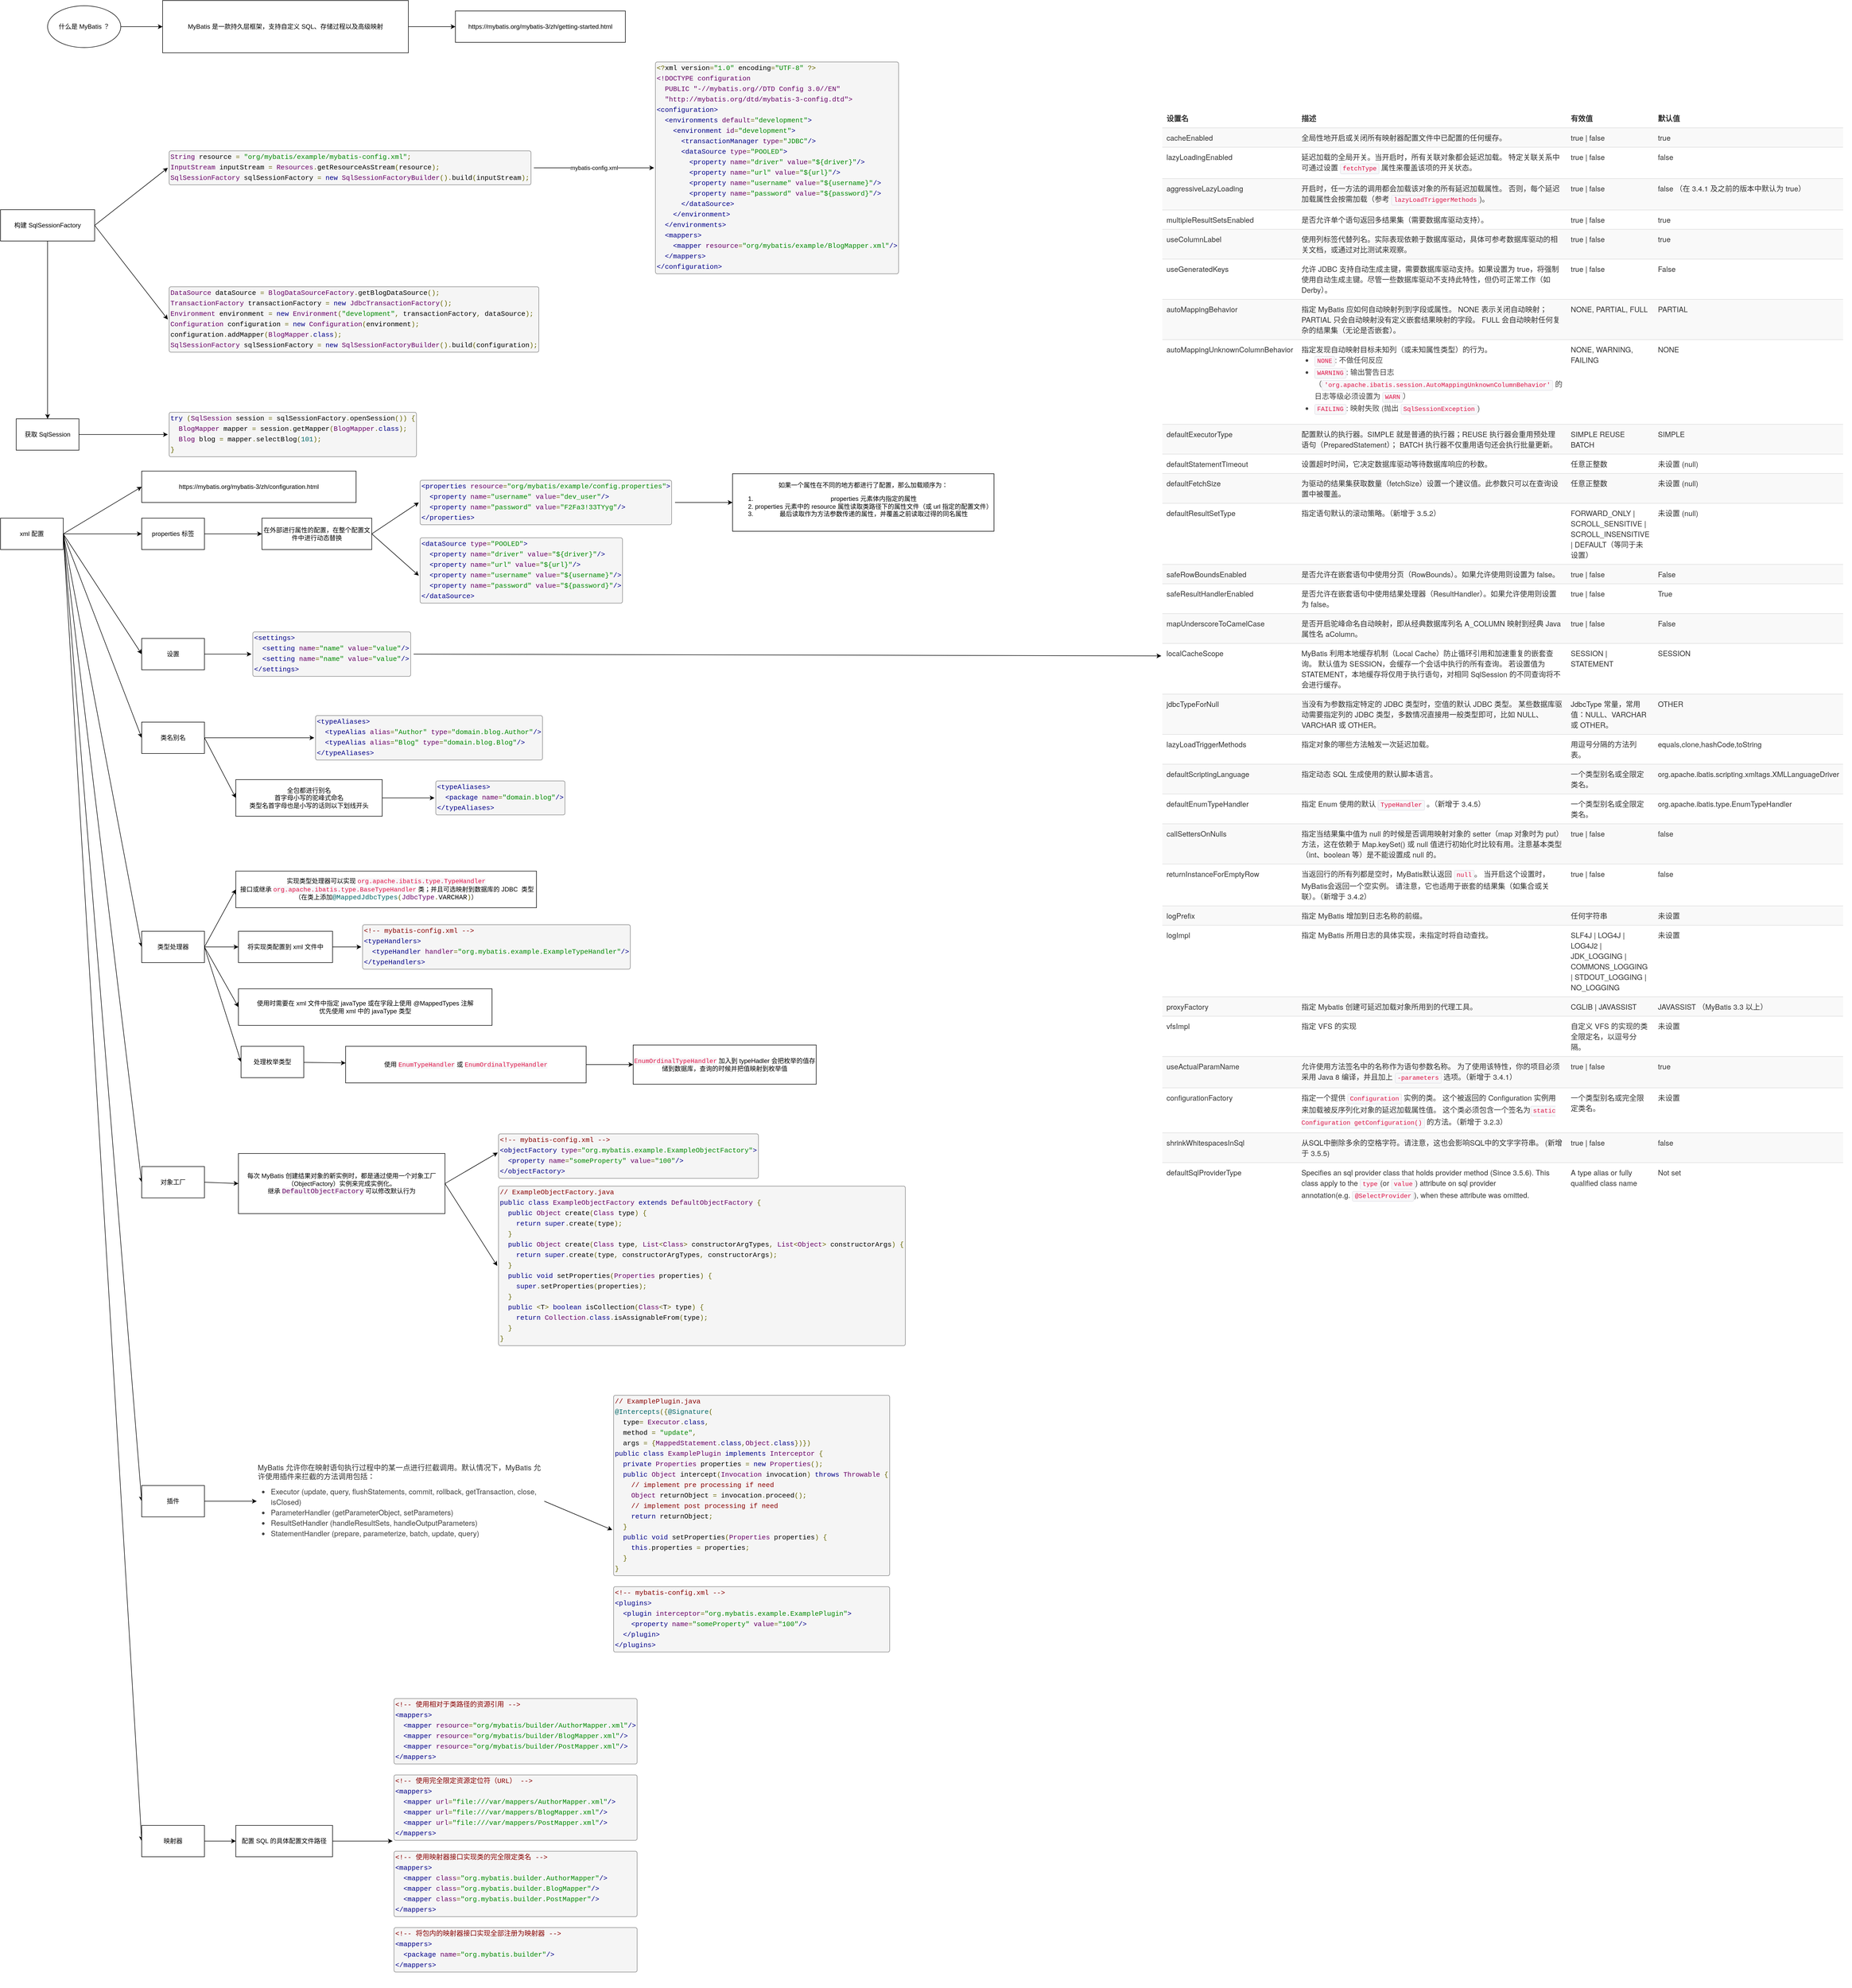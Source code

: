 <mxfile version="14.6.6" type="github" pages="3">
  <diagram id="f2I6vDPKOS6B21L50LBP" name="MyBatis">
    <mxGraphModel dx="2066" dy="1202" grid="1" gridSize="10" guides="1" tooltips="1" connect="1" arrows="1" fold="1" page="1" pageScale="1" pageWidth="3300" pageHeight="4681" math="0" shadow="0">
      <root>
        <mxCell id="0" />
        <mxCell id="1" parent="0" />
        <mxCell id="y6wtNaFaqwbzHfmVruar-4" style="edgeStyle=orthogonalEdgeStyle;rounded=0;orthogonalLoop=1;jettySize=auto;html=1;exitX=1;exitY=0.5;exitDx=0;exitDy=0;entryX=0;entryY=0.5;entryDx=0;entryDy=0;" edge="1" parent="1" source="y6wtNaFaqwbzHfmVruar-2" target="y6wtNaFaqwbzHfmVruar-3">
          <mxGeometry relative="1" as="geometry" />
        </mxCell>
        <mxCell id="y6wtNaFaqwbzHfmVruar-2" value="什么是 MyBatis ？" style="ellipse;whiteSpace=wrap;html=1;" vertex="1" parent="1">
          <mxGeometry x="300" y="220" width="140" height="80" as="geometry" />
        </mxCell>
        <mxCell id="y6wtNaFaqwbzHfmVruar-18" value="" style="edgeStyle=none;rounded=0;orthogonalLoop=1;jettySize=auto;html=1;" edge="1" parent="1" source="y6wtNaFaqwbzHfmVruar-3" target="y6wtNaFaqwbzHfmVruar-17">
          <mxGeometry relative="1" as="geometry" />
        </mxCell>
        <mxCell id="y6wtNaFaqwbzHfmVruar-3" value="MyBatis 是一款持久层框架，支持自定义 SQL、存储过程以及高级映射" style="rounded=0;whiteSpace=wrap;html=1;" vertex="1" parent="1">
          <mxGeometry x="520" y="210" width="470" height="100" as="geometry" />
        </mxCell>
        <mxCell id="y6wtNaFaqwbzHfmVruar-5" value="&lt;meta charset=&quot;utf-8&quot;&gt;&lt;pre class=&quot;prettyprint&quot; style=&quot;padding: 2px; font-family: monaco, menlo, consolas, &amp;quot;courier new&amp;quot;, monospace; font-size: 13px; color: rgb(51, 51, 51); border-radius: 4px; display: block; margin: 0px 0px 20px; line-height: 20px; word-break: break-all; overflow-wrap: break-word; background-color: rgb(245, 245, 245); border: 1px solid rgb(136, 136, 136); font-style: normal; font-weight: 400; letter-spacing: normal; text-indent: 0px; text-transform: none; word-spacing: 0px;&quot;&gt;&lt;span class=&quot;typ&quot; style=&quot;color: rgb(102 , 0 , 102)&quot;&gt;DataSource&lt;/span&gt;&lt;span class=&quot;pln&quot; style=&quot;color: rgb(0 , 0 , 0)&quot;&gt; dataSource &lt;/span&gt;&lt;span class=&quot;pun&quot; style=&quot;color: rgb(102 , 102 , 0)&quot;&gt;=&lt;/span&gt;&lt;span class=&quot;pln&quot; style=&quot;color: rgb(0 , 0 , 0)&quot;&gt; &lt;/span&gt;&lt;span class=&quot;typ&quot; style=&quot;color: rgb(102 , 0 , 102)&quot;&gt;BlogDataSourceFactory&lt;/span&gt;&lt;span class=&quot;pun&quot; style=&quot;color: rgb(102 , 102 , 0)&quot;&gt;.&lt;/span&gt;&lt;span class=&quot;pln&quot; style=&quot;color: rgb(0 , 0 , 0)&quot;&gt;getBlogDataSource&lt;/span&gt;&lt;span class=&quot;pun&quot; style=&quot;color: rgb(102 , 102 , 0)&quot;&gt;();&lt;/span&gt;&lt;span class=&quot;pln&quot; style=&quot;color: rgb(0 , 0 , 0)&quot;&gt;&#xa;&lt;/span&gt;&lt;span class=&quot;typ&quot; style=&quot;color: rgb(102 , 0 , 102)&quot;&gt;TransactionFactory&lt;/span&gt;&lt;span class=&quot;pln&quot; style=&quot;color: rgb(0 , 0 , 0)&quot;&gt; transactionFactory &lt;/span&gt;&lt;span class=&quot;pun&quot; style=&quot;color: rgb(102 , 102 , 0)&quot;&gt;=&lt;/span&gt;&lt;span class=&quot;pln&quot; style=&quot;color: rgb(0 , 0 , 0)&quot;&gt; &lt;/span&gt;&lt;span class=&quot;kwd&quot; style=&quot;color: rgb(0 , 0 , 136)&quot;&gt;new&lt;/span&gt;&lt;span class=&quot;pln&quot; style=&quot;color: rgb(0 , 0 , 0)&quot;&gt; &lt;/span&gt;&lt;span class=&quot;typ&quot; style=&quot;color: rgb(102 , 0 , 102)&quot;&gt;JdbcTransactionFactory&lt;/span&gt;&lt;span class=&quot;pun&quot; style=&quot;color: rgb(102 , 102 , 0)&quot;&gt;();&lt;/span&gt;&lt;span class=&quot;pln&quot; style=&quot;color: rgb(0 , 0 , 0)&quot;&gt;&#xa;&lt;/span&gt;&lt;span class=&quot;typ&quot; style=&quot;color: rgb(102 , 0 , 102)&quot;&gt;Environment&lt;/span&gt;&lt;span class=&quot;pln&quot; style=&quot;color: rgb(0 , 0 , 0)&quot;&gt; environment &lt;/span&gt;&lt;span class=&quot;pun&quot; style=&quot;color: rgb(102 , 102 , 0)&quot;&gt;=&lt;/span&gt;&lt;span class=&quot;pln&quot; style=&quot;color: rgb(0 , 0 , 0)&quot;&gt; &lt;/span&gt;&lt;span class=&quot;kwd&quot; style=&quot;color: rgb(0 , 0 , 136)&quot;&gt;new&lt;/span&gt;&lt;span class=&quot;pln&quot; style=&quot;color: rgb(0 , 0 , 0)&quot;&gt; &lt;/span&gt;&lt;span class=&quot;typ&quot; style=&quot;color: rgb(102 , 0 , 102)&quot;&gt;Environment&lt;/span&gt;&lt;span class=&quot;pun&quot; style=&quot;color: rgb(102 , 102 , 0)&quot;&gt;(&lt;/span&gt;&lt;span class=&quot;str&quot; style=&quot;color: rgb(0 , 136 , 0)&quot;&gt;&quot;development&quot;&lt;/span&gt;&lt;span class=&quot;pun&quot; style=&quot;color: rgb(102 , 102 , 0)&quot;&gt;,&lt;/span&gt;&lt;span class=&quot;pln&quot; style=&quot;color: rgb(0 , 0 , 0)&quot;&gt; transactionFactory&lt;/span&gt;&lt;span class=&quot;pun&quot; style=&quot;color: rgb(102 , 102 , 0)&quot;&gt;,&lt;/span&gt;&lt;span class=&quot;pln&quot; style=&quot;color: rgb(0 , 0 , 0)&quot;&gt; dataSource&lt;/span&gt;&lt;span class=&quot;pun&quot; style=&quot;color: rgb(102 , 102 , 0)&quot;&gt;);&lt;/span&gt;&lt;span class=&quot;pln&quot; style=&quot;color: rgb(0 , 0 , 0)&quot;&gt;&#xa;&lt;/span&gt;&lt;span class=&quot;typ&quot; style=&quot;color: rgb(102 , 0 , 102)&quot;&gt;Configuration&lt;/span&gt;&lt;span class=&quot;pln&quot; style=&quot;color: rgb(0 , 0 , 0)&quot;&gt; configuration &lt;/span&gt;&lt;span class=&quot;pun&quot; style=&quot;color: rgb(102 , 102 , 0)&quot;&gt;=&lt;/span&gt;&lt;span class=&quot;pln&quot; style=&quot;color: rgb(0 , 0 , 0)&quot;&gt; &lt;/span&gt;&lt;span class=&quot;kwd&quot; style=&quot;color: rgb(0 , 0 , 136)&quot;&gt;new&lt;/span&gt;&lt;span class=&quot;pln&quot; style=&quot;color: rgb(0 , 0 , 0)&quot;&gt; &lt;/span&gt;&lt;span class=&quot;typ&quot; style=&quot;color: rgb(102 , 0 , 102)&quot;&gt;Configuration&lt;/span&gt;&lt;span class=&quot;pun&quot; style=&quot;color: rgb(102 , 102 , 0)&quot;&gt;(&lt;/span&gt;&lt;span class=&quot;pln&quot; style=&quot;color: rgb(0 , 0 , 0)&quot;&gt;environment&lt;/span&gt;&lt;span class=&quot;pun&quot; style=&quot;color: rgb(102 , 102 , 0)&quot;&gt;);&lt;/span&gt;&lt;span class=&quot;pln&quot; style=&quot;color: rgb(0 , 0 , 0)&quot;&gt;&#xa;configuration&lt;/span&gt;&lt;span class=&quot;pun&quot; style=&quot;color: rgb(102 , 102 , 0)&quot;&gt;.&lt;/span&gt;&lt;span class=&quot;pln&quot; style=&quot;color: rgb(0 , 0 , 0)&quot;&gt;addMapper&lt;/span&gt;&lt;span class=&quot;pun&quot; style=&quot;color: rgb(102 , 102 , 0)&quot;&gt;(&lt;/span&gt;&lt;span class=&quot;typ&quot; style=&quot;color: rgb(102 , 0 , 102)&quot;&gt;BlogMapper&lt;/span&gt;&lt;span class=&quot;pun&quot; style=&quot;color: rgb(102 , 102 , 0)&quot;&gt;.&lt;/span&gt;&lt;span class=&quot;kwd&quot; style=&quot;color: rgb(0 , 0 , 136)&quot;&gt;class&lt;/span&gt;&lt;span class=&quot;pun&quot; style=&quot;color: rgb(102 , 102 , 0)&quot;&gt;);&lt;/span&gt;&lt;span class=&quot;pln&quot; style=&quot;color: rgb(0 , 0 , 0)&quot;&gt;&#xa;&lt;/span&gt;&lt;span class=&quot;typ&quot; style=&quot;color: rgb(102 , 0 , 102)&quot;&gt;SqlSessionFactory&lt;/span&gt;&lt;span class=&quot;pln&quot; style=&quot;color: rgb(0 , 0 , 0)&quot;&gt; sqlSessionFactory &lt;/span&gt;&lt;span class=&quot;pun&quot; style=&quot;color: rgb(102 , 102 , 0)&quot;&gt;=&lt;/span&gt;&lt;span class=&quot;pln&quot; style=&quot;color: rgb(0 , 0 , 0)&quot;&gt; &lt;/span&gt;&lt;span class=&quot;kwd&quot; style=&quot;color: rgb(0 , 0 , 136)&quot;&gt;new&lt;/span&gt;&lt;span class=&quot;pln&quot; style=&quot;color: rgb(0 , 0 , 0)&quot;&gt; &lt;/span&gt;&lt;span class=&quot;typ&quot; style=&quot;color: rgb(102 , 0 , 102)&quot;&gt;SqlSessionFactoryBuilder&lt;/span&gt;&lt;span class=&quot;pun&quot; style=&quot;color: rgb(102 , 102 , 0)&quot;&gt;().&lt;/span&gt;&lt;span class=&quot;pln&quot; style=&quot;color: rgb(0 , 0 , 0)&quot;&gt;build&lt;/span&gt;&lt;span class=&quot;pun&quot; style=&quot;color: rgb(102 , 102 , 0)&quot;&gt;(&lt;/span&gt;&lt;span class=&quot;pln&quot; style=&quot;color: rgb(0 , 0 , 0)&quot;&gt;configuration&lt;/span&gt;&lt;span class=&quot;pun&quot; style=&quot;color: rgb(102 , 102 , 0)&quot;&gt;);&lt;/span&gt;&lt;/pre&gt;" style="text;whiteSpace=wrap;html=1;" vertex="1" parent="1">
          <mxGeometry x="530" y="750" width="720" height="140" as="geometry" />
        </mxCell>
        <mxCell id="y6wtNaFaqwbzHfmVruar-7" style="rounded=0;orthogonalLoop=1;jettySize=auto;html=1;exitX=1;exitY=0.5;exitDx=0;exitDy=0;entryX=0;entryY=0.5;entryDx=0;entryDy=0;" edge="1" parent="1" source="y6wtNaFaqwbzHfmVruar-6" target="y6wtNaFaqwbzHfmVruar-5">
          <mxGeometry relative="1" as="geometry" />
        </mxCell>
        <mxCell id="y6wtNaFaqwbzHfmVruar-9" style="edgeStyle=none;rounded=0;orthogonalLoop=1;jettySize=auto;html=1;exitX=1;exitY=0.5;exitDx=0;exitDy=0;entryX=0;entryY=0.5;entryDx=0;entryDy=0;" edge="1" parent="1" source="y6wtNaFaqwbzHfmVruar-6" target="y6wtNaFaqwbzHfmVruar-8">
          <mxGeometry relative="1" as="geometry" />
        </mxCell>
        <mxCell id="y6wtNaFaqwbzHfmVruar-14" style="edgeStyle=none;rounded=0;orthogonalLoop=1;jettySize=auto;html=1;exitX=0.5;exitY=1;exitDx=0;exitDy=0;entryX=0.5;entryY=0;entryDx=0;entryDy=0;" edge="1" parent="1" source="y6wtNaFaqwbzHfmVruar-6" target="y6wtNaFaqwbzHfmVruar-13">
          <mxGeometry relative="1" as="geometry" />
        </mxCell>
        <mxCell id="y6wtNaFaqwbzHfmVruar-6" value="构建 SqlSessionFactory" style="rounded=0;whiteSpace=wrap;html=1;" vertex="1" parent="1">
          <mxGeometry x="210" y="610" width="180" height="60" as="geometry" />
        </mxCell>
        <mxCell id="y6wtNaFaqwbzHfmVruar-11" value="mybatis-config.xml" style="edgeStyle=none;rounded=0;orthogonalLoop=1;jettySize=auto;html=1;exitX=1;exitY=0.5;exitDx=0;exitDy=0;entryX=0;entryY=0.5;entryDx=0;entryDy=0;" edge="1" parent="1" source="y6wtNaFaqwbzHfmVruar-8" target="y6wtNaFaqwbzHfmVruar-10">
          <mxGeometry relative="1" as="geometry" />
        </mxCell>
        <mxCell id="y6wtNaFaqwbzHfmVruar-8" value="&lt;meta charset=&quot;utf-8&quot;&gt;&lt;pre class=&quot;prettyprint&quot; style=&quot;padding: 2px; font-family: monaco, menlo, consolas, &amp;quot;courier new&amp;quot;, monospace; font-size: 13px; color: rgb(51, 51, 51); border-radius: 4px; display: block; margin: 0px 0px 20px; line-height: 20px; word-break: break-all; overflow-wrap: break-word; background-color: rgb(245, 245, 245); border: 1px solid rgb(136, 136, 136); font-style: normal; font-weight: 400; letter-spacing: normal; text-indent: 0px; text-transform: none; word-spacing: 0px;&quot;&gt;&lt;span class=&quot;typ&quot; style=&quot;color: rgb(102 , 0 , 102)&quot;&gt;String&lt;/span&gt;&lt;span class=&quot;pln&quot; style=&quot;color: rgb(0 , 0 , 0)&quot;&gt; resource &lt;/span&gt;&lt;span class=&quot;pun&quot; style=&quot;color: rgb(102 , 102 , 0)&quot;&gt;=&lt;/span&gt;&lt;span class=&quot;pln&quot; style=&quot;color: rgb(0 , 0 , 0)&quot;&gt; &lt;/span&gt;&lt;span class=&quot;str&quot; style=&quot;color: rgb(0 , 136 , 0)&quot;&gt;&quot;org/mybatis/example/mybatis-config.xml&quot;&lt;/span&gt;&lt;span class=&quot;pun&quot; style=&quot;color: rgb(102 , 102 , 0)&quot;&gt;;&lt;/span&gt;&lt;span class=&quot;pln&quot; style=&quot;color: rgb(0 , 0 , 0)&quot;&gt;&#xa;&lt;/span&gt;&lt;span class=&quot;typ&quot; style=&quot;color: rgb(102 , 0 , 102)&quot;&gt;InputStream&lt;/span&gt;&lt;span class=&quot;pln&quot; style=&quot;color: rgb(0 , 0 , 0)&quot;&gt; inputStream &lt;/span&gt;&lt;span class=&quot;pun&quot; style=&quot;color: rgb(102 , 102 , 0)&quot;&gt;=&lt;/span&gt;&lt;span class=&quot;pln&quot; style=&quot;color: rgb(0 , 0 , 0)&quot;&gt; &lt;/span&gt;&lt;span class=&quot;typ&quot; style=&quot;color: rgb(102 , 0 , 102)&quot;&gt;Resources&lt;/span&gt;&lt;span class=&quot;pun&quot; style=&quot;color: rgb(102 , 102 , 0)&quot;&gt;.&lt;/span&gt;&lt;span class=&quot;pln&quot; style=&quot;color: rgb(0 , 0 , 0)&quot;&gt;getResourceAsStream&lt;/span&gt;&lt;span class=&quot;pun&quot; style=&quot;color: rgb(102 , 102 , 0)&quot;&gt;(&lt;/span&gt;&lt;span class=&quot;pln&quot; style=&quot;color: rgb(0 , 0 , 0)&quot;&gt;resource&lt;/span&gt;&lt;span class=&quot;pun&quot; style=&quot;color: rgb(102 , 102 , 0)&quot;&gt;);&lt;/span&gt;&lt;span class=&quot;pln&quot; style=&quot;color: rgb(0 , 0 , 0)&quot;&gt;&#xa;&lt;/span&gt;&lt;span class=&quot;typ&quot; style=&quot;color: rgb(102 , 0 , 102)&quot;&gt;SqlSessionFactory&lt;/span&gt;&lt;span class=&quot;pln&quot; style=&quot;color: rgb(0 , 0 , 0)&quot;&gt; sqlSessionFactory &lt;/span&gt;&lt;span class=&quot;pun&quot; style=&quot;color: rgb(102 , 102 , 0)&quot;&gt;=&lt;/span&gt;&lt;span class=&quot;pln&quot; style=&quot;color: rgb(0 , 0 , 0)&quot;&gt; &lt;/span&gt;&lt;span class=&quot;kwd&quot; style=&quot;color: rgb(0 , 0 , 136)&quot;&gt;new&lt;/span&gt;&lt;span class=&quot;pln&quot; style=&quot;color: rgb(0 , 0 , 0)&quot;&gt; &lt;/span&gt;&lt;span class=&quot;typ&quot; style=&quot;color: rgb(102 , 0 , 102)&quot;&gt;SqlSessionFactoryBuilder&lt;/span&gt;&lt;span class=&quot;pun&quot; style=&quot;color: rgb(102 , 102 , 0)&quot;&gt;().&lt;/span&gt;&lt;span class=&quot;pln&quot; style=&quot;color: rgb(0 , 0 , 0)&quot;&gt;build&lt;/span&gt;&lt;span class=&quot;pun&quot; style=&quot;color: rgb(102 , 102 , 0)&quot;&gt;(&lt;/span&gt;&lt;span class=&quot;pln&quot; style=&quot;color: rgb(0 , 0 , 0)&quot;&gt;inputStream&lt;/span&gt;&lt;span class=&quot;pun&quot; style=&quot;color: rgb(102 , 102 , 0)&quot;&gt;);&lt;/span&gt;&lt;/pre&gt;" style="text;whiteSpace=wrap;html=1;" vertex="1" parent="1">
          <mxGeometry x="530" y="490" width="700" height="80" as="geometry" />
        </mxCell>
        <mxCell id="y6wtNaFaqwbzHfmVruar-10" value="&lt;meta charset=&quot;utf-8&quot;&gt;&lt;pre class=&quot;prettyprint&quot; style=&quot;padding: 2px; font-family: monaco, menlo, consolas, &amp;quot;courier new&amp;quot;, monospace; font-size: 13px; color: rgb(51, 51, 51); border-radius: 4px; display: block; margin: 0px 0px 20px; line-height: 20px; word-break: break-all; overflow-wrap: break-word; background-color: rgb(245, 245, 245); border: 1px solid rgb(136, 136, 136); font-style: normal; font-weight: 400; letter-spacing: normal; text-indent: 0px; text-transform: none; word-spacing: 0px;&quot;&gt;&lt;span class=&quot;pun&quot; style=&quot;color: rgb(102 , 102 , 0)&quot;&gt;&amp;lt;?&lt;/span&gt;&lt;span class=&quot;pln&quot; style=&quot;color: rgb(0 , 0 , 0)&quot;&gt;xml version&lt;/span&gt;&lt;span class=&quot;pun&quot; style=&quot;color: rgb(102 , 102 , 0)&quot;&gt;=&lt;/span&gt;&lt;span class=&quot;str&quot; style=&quot;color: rgb(0 , 136 , 0)&quot;&gt;&quot;1.0&quot;&lt;/span&gt;&lt;span class=&quot;pln&quot; style=&quot;color: rgb(0 , 0 , 0)&quot;&gt; encoding&lt;/span&gt;&lt;span class=&quot;pun&quot; style=&quot;color: rgb(102 , 102 , 0)&quot;&gt;=&lt;/span&gt;&lt;span class=&quot;str&quot; style=&quot;color: rgb(0 , 136 , 0)&quot;&gt;&quot;UTF-8&quot;&lt;/span&gt;&lt;span class=&quot;pln&quot; style=&quot;color: rgb(0 , 0 , 0)&quot;&gt; &lt;/span&gt;&lt;span class=&quot;pun&quot; style=&quot;color: rgb(102 , 102 , 0)&quot;&gt;?&amp;gt;&lt;/span&gt;&lt;span class=&quot;pln&quot; style=&quot;color: rgb(0 , 0 , 0)&quot;&gt;&#xa;&lt;/span&gt;&lt;span class=&quot;dec&quot; style=&quot;color: rgb(102 , 0 , 102)&quot;&gt;&amp;lt;!DOCTYPE configuration&#xa;  PUBLIC &quot;-//mybatis.org//DTD Config 3.0//EN&quot;&#xa;  &quot;http://mybatis.org/dtd/mybatis-3-config.dtd&quot;&amp;gt;&lt;/span&gt;&lt;span class=&quot;pln&quot; style=&quot;color: rgb(0 , 0 , 0)&quot;&gt;&#xa;&lt;/span&gt;&lt;span class=&quot;tag&quot; style=&quot;color: rgb(0 , 0 , 136)&quot;&gt;&amp;lt;configuration&amp;gt;&lt;/span&gt;&lt;span class=&quot;pln&quot; style=&quot;color: rgb(0 , 0 , 0)&quot;&gt;&#xa;  &lt;/span&gt;&lt;span class=&quot;tag&quot; style=&quot;color: rgb(0 , 0 , 136)&quot;&gt;&amp;lt;environments&lt;/span&gt;&lt;span class=&quot;pln&quot; style=&quot;color: rgb(0 , 0 , 0)&quot;&gt; &lt;/span&gt;&lt;span class=&quot;atn&quot; style=&quot;color: rgb(102 , 0 , 102)&quot;&gt;default&lt;/span&gt;&lt;span class=&quot;pun&quot; style=&quot;color: rgb(102 , 102 , 0)&quot;&gt;=&lt;/span&gt;&lt;span class=&quot;atv&quot; style=&quot;color: rgb(0 , 136 , 0)&quot;&gt;&quot;development&quot;&lt;/span&gt;&lt;span class=&quot;tag&quot; style=&quot;color: rgb(0 , 0 , 136)&quot;&gt;&amp;gt;&lt;/span&gt;&lt;span class=&quot;pln&quot; style=&quot;color: rgb(0 , 0 , 0)&quot;&gt;&#xa;    &lt;/span&gt;&lt;span class=&quot;tag&quot; style=&quot;color: rgb(0 , 0 , 136)&quot;&gt;&amp;lt;environment&lt;/span&gt;&lt;span class=&quot;pln&quot; style=&quot;color: rgb(0 , 0 , 0)&quot;&gt; &lt;/span&gt;&lt;span class=&quot;atn&quot; style=&quot;color: rgb(102 , 0 , 102)&quot;&gt;id&lt;/span&gt;&lt;span class=&quot;pun&quot; style=&quot;color: rgb(102 , 102 , 0)&quot;&gt;=&lt;/span&gt;&lt;span class=&quot;atv&quot; style=&quot;color: rgb(0 , 136 , 0)&quot;&gt;&quot;development&quot;&lt;/span&gt;&lt;span class=&quot;tag&quot; style=&quot;color: rgb(0 , 0 , 136)&quot;&gt;&amp;gt;&lt;/span&gt;&lt;span class=&quot;pln&quot; style=&quot;color: rgb(0 , 0 , 0)&quot;&gt;&#xa;      &lt;/span&gt;&lt;span class=&quot;tag&quot; style=&quot;color: rgb(0 , 0 , 136)&quot;&gt;&amp;lt;transactionManager&lt;/span&gt;&lt;span class=&quot;pln&quot; style=&quot;color: rgb(0 , 0 , 0)&quot;&gt; &lt;/span&gt;&lt;span class=&quot;atn&quot; style=&quot;color: rgb(102 , 0 , 102)&quot;&gt;type&lt;/span&gt;&lt;span class=&quot;pun&quot; style=&quot;color: rgb(102 , 102 , 0)&quot;&gt;=&lt;/span&gt;&lt;span class=&quot;atv&quot; style=&quot;color: rgb(0 , 136 , 0)&quot;&gt;&quot;JDBC&quot;&lt;/span&gt;&lt;span class=&quot;tag&quot; style=&quot;color: rgb(0 , 0 , 136)&quot;&gt;/&amp;gt;&lt;/span&gt;&lt;span class=&quot;pln&quot; style=&quot;color: rgb(0 , 0 , 0)&quot;&gt;&#xa;      &lt;/span&gt;&lt;span class=&quot;tag&quot; style=&quot;color: rgb(0 , 0 , 136)&quot;&gt;&amp;lt;dataSource&lt;/span&gt;&lt;span class=&quot;pln&quot; style=&quot;color: rgb(0 , 0 , 0)&quot;&gt; &lt;/span&gt;&lt;span class=&quot;atn&quot; style=&quot;color: rgb(102 , 0 , 102)&quot;&gt;type&lt;/span&gt;&lt;span class=&quot;pun&quot; style=&quot;color: rgb(102 , 102 , 0)&quot;&gt;=&lt;/span&gt;&lt;span class=&quot;atv&quot; style=&quot;color: rgb(0 , 136 , 0)&quot;&gt;&quot;POOLED&quot;&lt;/span&gt;&lt;span class=&quot;tag&quot; style=&quot;color: rgb(0 , 0 , 136)&quot;&gt;&amp;gt;&lt;/span&gt;&lt;span class=&quot;pln&quot; style=&quot;color: rgb(0 , 0 , 0)&quot;&gt;&#xa;        &lt;/span&gt;&lt;span class=&quot;tag&quot; style=&quot;color: rgb(0 , 0 , 136)&quot;&gt;&amp;lt;property&lt;/span&gt;&lt;span class=&quot;pln&quot; style=&quot;color: rgb(0 , 0 , 0)&quot;&gt; &lt;/span&gt;&lt;span class=&quot;atn&quot; style=&quot;color: rgb(102 , 0 , 102)&quot;&gt;name&lt;/span&gt;&lt;span class=&quot;pun&quot; style=&quot;color: rgb(102 , 102 , 0)&quot;&gt;=&lt;/span&gt;&lt;span class=&quot;atv&quot; style=&quot;color: rgb(0 , 136 , 0)&quot;&gt;&quot;driver&quot;&lt;/span&gt;&lt;span class=&quot;pln&quot; style=&quot;color: rgb(0 , 0 , 0)&quot;&gt; &lt;/span&gt;&lt;span class=&quot;atn&quot; style=&quot;color: rgb(102 , 0 , 102)&quot;&gt;value&lt;/span&gt;&lt;span class=&quot;pun&quot; style=&quot;color: rgb(102 , 102 , 0)&quot;&gt;=&lt;/span&gt;&lt;span class=&quot;atv&quot; style=&quot;color: rgb(0 , 136 , 0)&quot;&gt;&quot;${driver}&quot;&lt;/span&gt;&lt;span class=&quot;tag&quot; style=&quot;color: rgb(0 , 0 , 136)&quot;&gt;/&amp;gt;&lt;/span&gt;&lt;span class=&quot;pln&quot; style=&quot;color: rgb(0 , 0 , 0)&quot;&gt;&#xa;        &lt;/span&gt;&lt;span class=&quot;tag&quot; style=&quot;color: rgb(0 , 0 , 136)&quot;&gt;&amp;lt;property&lt;/span&gt;&lt;span class=&quot;pln&quot; style=&quot;color: rgb(0 , 0 , 0)&quot;&gt; &lt;/span&gt;&lt;span class=&quot;atn&quot; style=&quot;color: rgb(102 , 0 , 102)&quot;&gt;name&lt;/span&gt;&lt;span class=&quot;pun&quot; style=&quot;color: rgb(102 , 102 , 0)&quot;&gt;=&lt;/span&gt;&lt;span class=&quot;atv&quot; style=&quot;color: rgb(0 , 136 , 0)&quot;&gt;&quot;url&quot;&lt;/span&gt;&lt;span class=&quot;pln&quot; style=&quot;color: rgb(0 , 0 , 0)&quot;&gt; &lt;/span&gt;&lt;span class=&quot;atn&quot; style=&quot;color: rgb(102 , 0 , 102)&quot;&gt;value&lt;/span&gt;&lt;span class=&quot;pun&quot; style=&quot;color: rgb(102 , 102 , 0)&quot;&gt;=&lt;/span&gt;&lt;span class=&quot;atv&quot; style=&quot;color: rgb(0 , 136 , 0)&quot;&gt;&quot;${url}&quot;&lt;/span&gt;&lt;span class=&quot;tag&quot; style=&quot;color: rgb(0 , 0 , 136)&quot;&gt;/&amp;gt;&lt;/span&gt;&lt;span class=&quot;pln&quot; style=&quot;color: rgb(0 , 0 , 0)&quot;&gt;&#xa;        &lt;/span&gt;&lt;span class=&quot;tag&quot; style=&quot;color: rgb(0 , 0 , 136)&quot;&gt;&amp;lt;property&lt;/span&gt;&lt;span class=&quot;pln&quot; style=&quot;color: rgb(0 , 0 , 0)&quot;&gt; &lt;/span&gt;&lt;span class=&quot;atn&quot; style=&quot;color: rgb(102 , 0 , 102)&quot;&gt;name&lt;/span&gt;&lt;span class=&quot;pun&quot; style=&quot;color: rgb(102 , 102 , 0)&quot;&gt;=&lt;/span&gt;&lt;span class=&quot;atv&quot; style=&quot;color: rgb(0 , 136 , 0)&quot;&gt;&quot;username&quot;&lt;/span&gt;&lt;span class=&quot;pln&quot; style=&quot;color: rgb(0 , 0 , 0)&quot;&gt; &lt;/span&gt;&lt;span class=&quot;atn&quot; style=&quot;color: rgb(102 , 0 , 102)&quot;&gt;value&lt;/span&gt;&lt;span class=&quot;pun&quot; style=&quot;color: rgb(102 , 102 , 0)&quot;&gt;=&lt;/span&gt;&lt;span class=&quot;atv&quot; style=&quot;color: rgb(0 , 136 , 0)&quot;&gt;&quot;${username}&quot;&lt;/span&gt;&lt;span class=&quot;tag&quot; style=&quot;color: rgb(0 , 0 , 136)&quot;&gt;/&amp;gt;&lt;/span&gt;&lt;span class=&quot;pln&quot; style=&quot;color: rgb(0 , 0 , 0)&quot;&gt;&#xa;        &lt;/span&gt;&lt;span class=&quot;tag&quot; style=&quot;color: rgb(0 , 0 , 136)&quot;&gt;&amp;lt;property&lt;/span&gt;&lt;span class=&quot;pln&quot; style=&quot;color: rgb(0 , 0 , 0)&quot;&gt; &lt;/span&gt;&lt;span class=&quot;atn&quot; style=&quot;color: rgb(102 , 0 , 102)&quot;&gt;name&lt;/span&gt;&lt;span class=&quot;pun&quot; style=&quot;color: rgb(102 , 102 , 0)&quot;&gt;=&lt;/span&gt;&lt;span class=&quot;atv&quot; style=&quot;color: rgb(0 , 136 , 0)&quot;&gt;&quot;password&quot;&lt;/span&gt;&lt;span class=&quot;pln&quot; style=&quot;color: rgb(0 , 0 , 0)&quot;&gt; &lt;/span&gt;&lt;span class=&quot;atn&quot; style=&quot;color: rgb(102 , 0 , 102)&quot;&gt;value&lt;/span&gt;&lt;span class=&quot;pun&quot; style=&quot;color: rgb(102 , 102 , 0)&quot;&gt;=&lt;/span&gt;&lt;span class=&quot;atv&quot; style=&quot;color: rgb(0 , 136 , 0)&quot;&gt;&quot;${password}&quot;&lt;/span&gt;&lt;span class=&quot;tag&quot; style=&quot;color: rgb(0 , 0 , 136)&quot;&gt;/&amp;gt;&lt;/span&gt;&lt;span class=&quot;pln&quot; style=&quot;color: rgb(0 , 0 , 0)&quot;&gt;&#xa;      &lt;/span&gt;&lt;span class=&quot;tag&quot; style=&quot;color: rgb(0 , 0 , 136)&quot;&gt;&amp;lt;/dataSource&amp;gt;&lt;/span&gt;&lt;span class=&quot;pln&quot; style=&quot;color: rgb(0 , 0 , 0)&quot;&gt;&#xa;    &lt;/span&gt;&lt;span class=&quot;tag&quot; style=&quot;color: rgb(0 , 0 , 136)&quot;&gt;&amp;lt;/environment&amp;gt;&lt;/span&gt;&lt;span class=&quot;pln&quot; style=&quot;color: rgb(0 , 0 , 0)&quot;&gt;&#xa;  &lt;/span&gt;&lt;span class=&quot;tag&quot; style=&quot;color: rgb(0 , 0 , 136)&quot;&gt;&amp;lt;/environments&amp;gt;&lt;/span&gt;&lt;span class=&quot;pln&quot; style=&quot;color: rgb(0 , 0 , 0)&quot;&gt;&#xa;  &lt;/span&gt;&lt;span class=&quot;tag&quot; style=&quot;color: rgb(0 , 0 , 136)&quot;&gt;&amp;lt;mappers&amp;gt;&lt;/span&gt;&lt;span class=&quot;pln&quot; style=&quot;color: rgb(0 , 0 , 0)&quot;&gt;&#xa;    &lt;/span&gt;&lt;span class=&quot;tag&quot; style=&quot;color: rgb(0 , 0 , 136)&quot;&gt;&amp;lt;mapper&lt;/span&gt;&lt;span class=&quot;pln&quot; style=&quot;color: rgb(0 , 0 , 0)&quot;&gt; &lt;/span&gt;&lt;span class=&quot;atn&quot; style=&quot;color: rgb(102 , 0 , 102)&quot;&gt;resource&lt;/span&gt;&lt;span class=&quot;pun&quot; style=&quot;color: rgb(102 , 102 , 0)&quot;&gt;=&lt;/span&gt;&lt;span class=&quot;atv&quot; style=&quot;color: rgb(0 , 136 , 0)&quot;&gt;&quot;org/mybatis/example/BlogMapper.xml&quot;&lt;/span&gt;&lt;span class=&quot;tag&quot; style=&quot;color: rgb(0 , 0 , 136)&quot;&gt;/&amp;gt;&lt;/span&gt;&lt;span class=&quot;pln&quot; style=&quot;color: rgb(0 , 0 , 0)&quot;&gt;&#xa;  &lt;/span&gt;&lt;span class=&quot;tag&quot; style=&quot;color: rgb(0 , 0 , 136)&quot;&gt;&amp;lt;/mappers&amp;gt;&lt;/span&gt;&lt;span class=&quot;pln&quot; style=&quot;color: rgb(0 , 0 , 0)&quot;&gt;&#xa;&lt;/span&gt;&lt;span class=&quot;tag&quot; style=&quot;color: rgb(0 , 0 , 136)&quot;&gt;&amp;lt;/configuration&amp;gt;&lt;/span&gt;&lt;/pre&gt;" style="text;whiteSpace=wrap;html=1;" vertex="1" parent="1">
          <mxGeometry x="1460" y="320" width="470" height="420" as="geometry" />
        </mxCell>
        <mxCell id="y6wtNaFaqwbzHfmVruar-16" style="edgeStyle=none;rounded=0;orthogonalLoop=1;jettySize=auto;html=1;exitX=1;exitY=0.5;exitDx=0;exitDy=0;entryX=0;entryY=0.5;entryDx=0;entryDy=0;" edge="1" parent="1" source="y6wtNaFaqwbzHfmVruar-13" target="y6wtNaFaqwbzHfmVruar-15">
          <mxGeometry relative="1" as="geometry" />
        </mxCell>
        <mxCell id="y6wtNaFaqwbzHfmVruar-13" value="获取 SqlSession" style="rounded=0;whiteSpace=wrap;html=1;" vertex="1" parent="1">
          <mxGeometry x="240" y="1010" width="120" height="60" as="geometry" />
        </mxCell>
        <mxCell id="y6wtNaFaqwbzHfmVruar-15" value="&lt;meta charset=&quot;utf-8&quot;&gt;&lt;pre class=&quot;prettyprint&quot; style=&quot;padding: 2px; font-family: monaco, menlo, consolas, &amp;quot;courier new&amp;quot;, monospace; font-size: 13px; color: rgb(51, 51, 51); border-radius: 4px; display: block; margin: 0px 0px 20px; line-height: 20px; word-break: break-all; overflow-wrap: break-word; background-color: rgb(245, 245, 245); border: 1px solid rgb(136, 136, 136); font-style: normal; font-weight: 400; letter-spacing: normal; text-indent: 0px; text-transform: none; word-spacing: 0px;&quot;&gt;&lt;span class=&quot;kwd&quot; style=&quot;color: rgb(0 , 0 , 136)&quot;&gt;try&lt;/span&gt;&lt;span class=&quot;pln&quot; style=&quot;color: rgb(0 , 0 , 0)&quot;&gt; &lt;/span&gt;&lt;span class=&quot;pun&quot; style=&quot;color: rgb(102 , 102 , 0)&quot;&gt;(&lt;/span&gt;&lt;span class=&quot;typ&quot; style=&quot;color: rgb(102 , 0 , 102)&quot;&gt;SqlSession&lt;/span&gt;&lt;span class=&quot;pln&quot; style=&quot;color: rgb(0 , 0 , 0)&quot;&gt; session &lt;/span&gt;&lt;span class=&quot;pun&quot; style=&quot;color: rgb(102 , 102 , 0)&quot;&gt;=&lt;/span&gt;&lt;span class=&quot;pln&quot; style=&quot;color: rgb(0 , 0 , 0)&quot;&gt; sqlSessionFactory&lt;/span&gt;&lt;span class=&quot;pun&quot; style=&quot;color: rgb(102 , 102 , 0)&quot;&gt;.&lt;/span&gt;&lt;span class=&quot;pln&quot; style=&quot;color: rgb(0 , 0 , 0)&quot;&gt;openSession&lt;/span&gt;&lt;span class=&quot;pun&quot; style=&quot;color: rgb(102 , 102 , 0)&quot;&gt;())&lt;/span&gt;&lt;span class=&quot;pln&quot; style=&quot;color: rgb(0 , 0 , 0)&quot;&gt; &lt;/span&gt;&lt;span class=&quot;pun&quot; style=&quot;color: rgb(102 , 102 , 0)&quot;&gt;{&lt;/span&gt;&lt;span class=&quot;pln&quot; style=&quot;color: rgb(0 , 0 , 0)&quot;&gt;&#xa;  &lt;/span&gt;&lt;span class=&quot;typ&quot; style=&quot;color: rgb(102 , 0 , 102)&quot;&gt;BlogMapper&lt;/span&gt;&lt;span class=&quot;pln&quot; style=&quot;color: rgb(0 , 0 , 0)&quot;&gt; mapper &lt;/span&gt;&lt;span class=&quot;pun&quot; style=&quot;color: rgb(102 , 102 , 0)&quot;&gt;=&lt;/span&gt;&lt;span class=&quot;pln&quot; style=&quot;color: rgb(0 , 0 , 0)&quot;&gt; session&lt;/span&gt;&lt;span class=&quot;pun&quot; style=&quot;color: rgb(102 , 102 , 0)&quot;&gt;.&lt;/span&gt;&lt;span class=&quot;pln&quot; style=&quot;color: rgb(0 , 0 , 0)&quot;&gt;getMapper&lt;/span&gt;&lt;span class=&quot;pun&quot; style=&quot;color: rgb(102 , 102 , 0)&quot;&gt;(&lt;/span&gt;&lt;span class=&quot;typ&quot; style=&quot;color: rgb(102 , 0 , 102)&quot;&gt;BlogMapper&lt;/span&gt;&lt;span class=&quot;pun&quot; style=&quot;color: rgb(102 , 102 , 0)&quot;&gt;.&lt;/span&gt;&lt;span class=&quot;kwd&quot; style=&quot;color: rgb(0 , 0 , 136)&quot;&gt;class&lt;/span&gt;&lt;span class=&quot;pun&quot; style=&quot;color: rgb(102 , 102 , 0)&quot;&gt;);&lt;/span&gt;&lt;span class=&quot;pln&quot; style=&quot;color: rgb(0 , 0 , 0)&quot;&gt;&#xa;  &lt;/span&gt;&lt;span class=&quot;typ&quot; style=&quot;color: rgb(102 , 0 , 102)&quot;&gt;Blog&lt;/span&gt;&lt;span class=&quot;pln&quot; style=&quot;color: rgb(0 , 0 , 0)&quot;&gt; blog &lt;/span&gt;&lt;span class=&quot;pun&quot; style=&quot;color: rgb(102 , 102 , 0)&quot;&gt;=&lt;/span&gt;&lt;span class=&quot;pln&quot; style=&quot;color: rgb(0 , 0 , 0)&quot;&gt; mapper&lt;/span&gt;&lt;span class=&quot;pun&quot; style=&quot;color: rgb(102 , 102 , 0)&quot;&gt;.&lt;/span&gt;&lt;span class=&quot;pln&quot; style=&quot;color: rgb(0 , 0 , 0)&quot;&gt;selectBlog&lt;/span&gt;&lt;span class=&quot;pun&quot; style=&quot;color: rgb(102 , 102 , 0)&quot;&gt;(&lt;/span&gt;&lt;span class=&quot;lit&quot; style=&quot;color: rgb(0 , 102 , 102)&quot;&gt;101&lt;/span&gt;&lt;span class=&quot;pun&quot; style=&quot;color: rgb(102 , 102 , 0)&quot;&gt;);&lt;/span&gt;&lt;span class=&quot;pln&quot; style=&quot;color: rgb(0 , 0 , 0)&quot;&gt;&#xa;&lt;/span&gt;&lt;span class=&quot;pun&quot; style=&quot;color: rgb(102 , 102 , 0)&quot;&gt;}&lt;/span&gt;&lt;/pre&gt;" style="text;whiteSpace=wrap;html=1;" vertex="1" parent="1">
          <mxGeometry x="530" y="990" width="480" height="100" as="geometry" />
        </mxCell>
        <mxCell id="y6wtNaFaqwbzHfmVruar-17" value="https://mybatis.org/mybatis-3/zh/getting-started.html" style="whiteSpace=wrap;html=1;rounded=0;" vertex="1" parent="1">
          <mxGeometry x="1080" y="230" width="325" height="60" as="geometry" />
        </mxCell>
        <mxCell id="y6wtNaFaqwbzHfmVruar-21" style="edgeStyle=none;rounded=0;orthogonalLoop=1;jettySize=auto;html=1;exitX=1;exitY=0.5;exitDx=0;exitDy=0;" edge="1" parent="1" source="y6wtNaFaqwbzHfmVruar-19" target="y6wtNaFaqwbzHfmVruar-20">
          <mxGeometry relative="1" as="geometry" />
        </mxCell>
        <mxCell id="y6wtNaFaqwbzHfmVruar-36" style="edgeStyle=none;rounded=0;orthogonalLoop=1;jettySize=auto;html=1;exitX=1;exitY=0.5;exitDx=0;exitDy=0;entryX=0;entryY=0.5;entryDx=0;entryDy=0;" edge="1" parent="1" source="y6wtNaFaqwbzHfmVruar-19" target="y6wtNaFaqwbzHfmVruar-33">
          <mxGeometry relative="1" as="geometry" />
        </mxCell>
        <mxCell id="y6wtNaFaqwbzHfmVruar-39" style="edgeStyle=none;rounded=0;orthogonalLoop=1;jettySize=auto;html=1;exitX=1;exitY=0.5;exitDx=0;exitDy=0;entryX=0;entryY=0.5;entryDx=0;entryDy=0;" edge="1" parent="1" source="y6wtNaFaqwbzHfmVruar-19" target="y6wtNaFaqwbzHfmVruar-38">
          <mxGeometry relative="1" as="geometry" />
        </mxCell>
        <mxCell id="y6wtNaFaqwbzHfmVruar-46" style="edgeStyle=none;rounded=0;orthogonalLoop=1;jettySize=auto;html=1;exitX=1;exitY=0.5;exitDx=0;exitDy=0;entryX=0;entryY=0.5;entryDx=0;entryDy=0;" edge="1" parent="1" source="y6wtNaFaqwbzHfmVruar-19" target="y6wtNaFaqwbzHfmVruar-47">
          <mxGeometry relative="1" as="geometry">
            <mxPoint x="410" y="1160" as="targetPoint" />
          </mxGeometry>
        </mxCell>
        <mxCell id="y6wtNaFaqwbzHfmVruar-49" style="edgeStyle=none;rounded=0;orthogonalLoop=1;jettySize=auto;html=1;exitX=1;exitY=0.5;exitDx=0;exitDy=0;entryX=0;entryY=0.5;entryDx=0;entryDy=0;" edge="1" parent="1" source="y6wtNaFaqwbzHfmVruar-19" target="y6wtNaFaqwbzHfmVruar-48">
          <mxGeometry relative="1" as="geometry" />
        </mxCell>
        <mxCell id="y6wtNaFaqwbzHfmVruar-66" style="edgeStyle=none;rounded=0;orthogonalLoop=1;jettySize=auto;html=1;exitX=1;exitY=0.5;exitDx=0;exitDy=0;entryX=0;entryY=0.5;entryDx=0;entryDy=0;" edge="1" parent="1" source="y6wtNaFaqwbzHfmVruar-19" target="y6wtNaFaqwbzHfmVruar-65">
          <mxGeometry relative="1" as="geometry" />
        </mxCell>
        <mxCell id="y6wtNaFaqwbzHfmVruar-75" style="edgeStyle=none;rounded=0;orthogonalLoop=1;jettySize=auto;html=1;exitX=1;exitY=0.5;exitDx=0;exitDy=0;entryX=0;entryY=0.5;entryDx=0;entryDy=0;" edge="1" parent="1" source="y6wtNaFaqwbzHfmVruar-19" target="y6wtNaFaqwbzHfmVruar-74">
          <mxGeometry relative="1" as="geometry" />
        </mxCell>
        <mxCell id="y6wtNaFaqwbzHfmVruar-85" style="edgeStyle=none;rounded=0;orthogonalLoop=1;jettySize=auto;html=1;exitX=1;exitY=0.5;exitDx=0;exitDy=0;entryX=0;entryY=0.5;entryDx=0;entryDy=0;" edge="1" parent="1" source="y6wtNaFaqwbzHfmVruar-19" target="y6wtNaFaqwbzHfmVruar-80">
          <mxGeometry relative="1" as="geometry" />
        </mxCell>
        <mxCell id="y6wtNaFaqwbzHfmVruar-19" value="xml 配置" style="rounded=0;whiteSpace=wrap;html=1;" vertex="1" parent="1">
          <mxGeometry x="210" y="1200" width="120" height="60" as="geometry" />
        </mxCell>
        <mxCell id="y6wtNaFaqwbzHfmVruar-23" style="edgeStyle=none;rounded=0;orthogonalLoop=1;jettySize=auto;html=1;exitX=1;exitY=0.5;exitDx=0;exitDy=0;entryX=0;entryY=0.5;entryDx=0;entryDy=0;" edge="1" parent="1" source="y6wtNaFaqwbzHfmVruar-20" target="y6wtNaFaqwbzHfmVruar-22">
          <mxGeometry relative="1" as="geometry" />
        </mxCell>
        <mxCell id="y6wtNaFaqwbzHfmVruar-20" value="properties 标签" style="rounded=0;whiteSpace=wrap;html=1;" vertex="1" parent="1">
          <mxGeometry x="480" y="1200" width="120" height="60" as="geometry" />
        </mxCell>
        <mxCell id="y6wtNaFaqwbzHfmVruar-25" style="edgeStyle=none;rounded=0;orthogonalLoop=1;jettySize=auto;html=1;exitX=1;exitY=0.5;exitDx=0;exitDy=0;entryX=0;entryY=0.5;entryDx=0;entryDy=0;" edge="1" parent="1" source="y6wtNaFaqwbzHfmVruar-22" target="y6wtNaFaqwbzHfmVruar-24">
          <mxGeometry relative="1" as="geometry" />
        </mxCell>
        <mxCell id="y6wtNaFaqwbzHfmVruar-27" style="edgeStyle=none;rounded=0;orthogonalLoop=1;jettySize=auto;html=1;exitX=1;exitY=0.5;exitDx=0;exitDy=0;entryX=0;entryY=0.571;entryDx=0;entryDy=0;entryPerimeter=0;" edge="1" parent="1" source="y6wtNaFaqwbzHfmVruar-22" target="y6wtNaFaqwbzHfmVruar-26">
          <mxGeometry relative="1" as="geometry" />
        </mxCell>
        <mxCell id="y6wtNaFaqwbzHfmVruar-22" value="在外部进行属性的配置，在整个配置文件中进行动态替换" style="rounded=0;whiteSpace=wrap;html=1;" vertex="1" parent="1">
          <mxGeometry x="710" y="1200" width="210" height="60" as="geometry" />
        </mxCell>
        <mxCell id="y6wtNaFaqwbzHfmVruar-30" style="edgeStyle=none;rounded=0;orthogonalLoop=1;jettySize=auto;html=1;exitX=1;exitY=0.5;exitDx=0;exitDy=0;entryX=0;entryY=0.5;entryDx=0;entryDy=0;" edge="1" parent="1" source="y6wtNaFaqwbzHfmVruar-24" target="y6wtNaFaqwbzHfmVruar-28">
          <mxGeometry relative="1" as="geometry" />
        </mxCell>
        <mxCell id="y6wtNaFaqwbzHfmVruar-24" value="&lt;meta charset=&quot;utf-8&quot;&gt;&lt;pre class=&quot;prettyprint&quot; style=&quot;padding: 2px; font-family: monaco, menlo, consolas, &amp;quot;courier new&amp;quot;, monospace; font-size: 13px; color: rgb(51, 51, 51); border-radius: 4px; display: block; margin: 0px 0px 20px; line-height: 20px; word-break: break-all; overflow-wrap: break-word; background-color: rgb(245, 245, 245); border: 1px solid rgb(136, 136, 136); font-style: normal; font-weight: 400; letter-spacing: normal; text-indent: 0px; text-transform: none; word-spacing: 0px;&quot;&gt;&lt;span class=&quot;tag&quot; style=&quot;color: rgb(0 , 0 , 136)&quot;&gt;&amp;lt;properties&lt;/span&gt;&lt;span class=&quot;pln&quot; style=&quot;color: rgb(0 , 0 , 0)&quot;&gt; &lt;/span&gt;&lt;span class=&quot;atn&quot; style=&quot;color: rgb(102 , 0 , 102)&quot;&gt;resource&lt;/span&gt;&lt;span class=&quot;pun&quot; style=&quot;color: rgb(102 , 102 , 0)&quot;&gt;=&lt;/span&gt;&lt;span class=&quot;atv&quot; style=&quot;color: rgb(0 , 136 , 0)&quot;&gt;&quot;org/mybatis/example/config.properties&quot;&lt;/span&gt;&lt;span class=&quot;tag&quot; style=&quot;color: rgb(0 , 0 , 136)&quot;&gt;&amp;gt;&lt;/span&gt;&lt;span class=&quot;pln&quot; style=&quot;color: rgb(0 , 0 , 0)&quot;&gt;&#xa;  &lt;/span&gt;&lt;span class=&quot;tag&quot; style=&quot;color: rgb(0 , 0 , 136)&quot;&gt;&amp;lt;property&lt;/span&gt;&lt;span class=&quot;pln&quot; style=&quot;color: rgb(0 , 0 , 0)&quot;&gt; &lt;/span&gt;&lt;span class=&quot;atn&quot; style=&quot;color: rgb(102 , 0 , 102)&quot;&gt;name&lt;/span&gt;&lt;span class=&quot;pun&quot; style=&quot;color: rgb(102 , 102 , 0)&quot;&gt;=&lt;/span&gt;&lt;span class=&quot;atv&quot; style=&quot;color: rgb(0 , 136 , 0)&quot;&gt;&quot;username&quot;&lt;/span&gt;&lt;span class=&quot;pln&quot; style=&quot;color: rgb(0 , 0 , 0)&quot;&gt; &lt;/span&gt;&lt;span class=&quot;atn&quot; style=&quot;color: rgb(102 , 0 , 102)&quot;&gt;value&lt;/span&gt;&lt;span class=&quot;pun&quot; style=&quot;color: rgb(102 , 102 , 0)&quot;&gt;=&lt;/span&gt;&lt;span class=&quot;atv&quot; style=&quot;color: rgb(0 , 136 , 0)&quot;&gt;&quot;dev_user&quot;&lt;/span&gt;&lt;span class=&quot;tag&quot; style=&quot;color: rgb(0 , 0 , 136)&quot;&gt;/&amp;gt;&lt;/span&gt;&lt;span class=&quot;pln&quot; style=&quot;color: rgb(0 , 0 , 0)&quot;&gt;&#xa;  &lt;/span&gt;&lt;span class=&quot;tag&quot; style=&quot;color: rgb(0 , 0 , 136)&quot;&gt;&amp;lt;property&lt;/span&gt;&lt;span class=&quot;pln&quot; style=&quot;color: rgb(0 , 0 , 0)&quot;&gt; &lt;/span&gt;&lt;span class=&quot;atn&quot; style=&quot;color: rgb(102 , 0 , 102)&quot;&gt;name&lt;/span&gt;&lt;span class=&quot;pun&quot; style=&quot;color: rgb(102 , 102 , 0)&quot;&gt;=&lt;/span&gt;&lt;span class=&quot;atv&quot; style=&quot;color: rgb(0 , 136 , 0)&quot;&gt;&quot;password&quot;&lt;/span&gt;&lt;span class=&quot;pln&quot; style=&quot;color: rgb(0 , 0 , 0)&quot;&gt; &lt;/span&gt;&lt;span class=&quot;atn&quot; style=&quot;color: rgb(102 , 0 , 102)&quot;&gt;value&lt;/span&gt;&lt;span class=&quot;pun&quot; style=&quot;color: rgb(102 , 102 , 0)&quot;&gt;=&lt;/span&gt;&lt;span class=&quot;atv&quot; style=&quot;color: rgb(0 , 136 , 0)&quot;&gt;&quot;F2Fa3!33TYyg&quot;&lt;/span&gt;&lt;span class=&quot;tag&quot; style=&quot;color: rgb(0 , 0 , 136)&quot;&gt;/&amp;gt;&lt;/span&gt;&lt;span class=&quot;pln&quot; style=&quot;color: rgb(0 , 0 , 0)&quot;&gt;&#xa;&lt;/span&gt;&lt;span class=&quot;tag&quot; style=&quot;color: rgb(0 , 0 , 136)&quot;&gt;&amp;lt;/properties&amp;gt;&lt;/span&gt;&lt;/pre&gt;" style="text;whiteSpace=wrap;html=1;" vertex="1" parent="1">
          <mxGeometry x="1010" y="1120" width="490" height="100" as="geometry" />
        </mxCell>
        <mxCell id="y6wtNaFaqwbzHfmVruar-26" value="&lt;meta charset=&quot;utf-8&quot;&gt;&lt;pre class=&quot;prettyprint&quot; style=&quot;padding: 2px; font-family: monaco, menlo, consolas, &amp;quot;courier new&amp;quot;, monospace; font-size: 13px; color: rgb(51, 51, 51); border-radius: 4px; display: block; margin: 0px 0px 20px; line-height: 20px; word-break: break-all; overflow-wrap: break-word; background-color: rgb(245, 245, 245); border: 1px solid rgb(136, 136, 136); font-style: normal; font-weight: 400; letter-spacing: normal; text-indent: 0px; text-transform: none; word-spacing: 0px;&quot;&gt;&lt;span class=&quot;tag&quot; style=&quot;color: rgb(0 , 0 , 136)&quot;&gt;&amp;lt;dataSource&lt;/span&gt;&lt;span class=&quot;pln&quot; style=&quot;color: rgb(0 , 0 , 0)&quot;&gt; &lt;/span&gt;&lt;span class=&quot;atn&quot; style=&quot;color: rgb(102 , 0 , 102)&quot;&gt;type&lt;/span&gt;&lt;span class=&quot;pun&quot; style=&quot;color: rgb(102 , 102 , 0)&quot;&gt;=&lt;/span&gt;&lt;span class=&quot;atv&quot; style=&quot;color: rgb(0 , 136 , 0)&quot;&gt;&quot;POOLED&quot;&lt;/span&gt;&lt;span class=&quot;tag&quot; style=&quot;color: rgb(0 , 0 , 136)&quot;&gt;&amp;gt;&lt;/span&gt;&lt;span class=&quot;pln&quot; style=&quot;color: rgb(0 , 0 , 0)&quot;&gt;&#xa;  &lt;/span&gt;&lt;span class=&quot;tag&quot; style=&quot;color: rgb(0 , 0 , 136)&quot;&gt;&amp;lt;property&lt;/span&gt;&lt;span class=&quot;pln&quot; style=&quot;color: rgb(0 , 0 , 0)&quot;&gt; &lt;/span&gt;&lt;span class=&quot;atn&quot; style=&quot;color: rgb(102 , 0 , 102)&quot;&gt;name&lt;/span&gt;&lt;span class=&quot;pun&quot; style=&quot;color: rgb(102 , 102 , 0)&quot;&gt;=&lt;/span&gt;&lt;span class=&quot;atv&quot; style=&quot;color: rgb(0 , 136 , 0)&quot;&gt;&quot;driver&quot;&lt;/span&gt;&lt;span class=&quot;pln&quot; style=&quot;color: rgb(0 , 0 , 0)&quot;&gt; &lt;/span&gt;&lt;span class=&quot;atn&quot; style=&quot;color: rgb(102 , 0 , 102)&quot;&gt;value&lt;/span&gt;&lt;span class=&quot;pun&quot; style=&quot;color: rgb(102 , 102 , 0)&quot;&gt;=&lt;/span&gt;&lt;span class=&quot;atv&quot; style=&quot;color: rgb(0 , 136 , 0)&quot;&gt;&quot;${driver}&quot;&lt;/span&gt;&lt;span class=&quot;tag&quot; style=&quot;color: rgb(0 , 0 , 136)&quot;&gt;/&amp;gt;&lt;/span&gt;&lt;span class=&quot;pln&quot; style=&quot;color: rgb(0 , 0 , 0)&quot;&gt;&#xa;  &lt;/span&gt;&lt;span class=&quot;tag&quot; style=&quot;color: rgb(0 , 0 , 136)&quot;&gt;&amp;lt;property&lt;/span&gt;&lt;span class=&quot;pln&quot; style=&quot;color: rgb(0 , 0 , 0)&quot;&gt; &lt;/span&gt;&lt;span class=&quot;atn&quot; style=&quot;color: rgb(102 , 0 , 102)&quot;&gt;name&lt;/span&gt;&lt;span class=&quot;pun&quot; style=&quot;color: rgb(102 , 102 , 0)&quot;&gt;=&lt;/span&gt;&lt;span class=&quot;atv&quot; style=&quot;color: rgb(0 , 136 , 0)&quot;&gt;&quot;url&quot;&lt;/span&gt;&lt;span class=&quot;pln&quot; style=&quot;color: rgb(0 , 0 , 0)&quot;&gt; &lt;/span&gt;&lt;span class=&quot;atn&quot; style=&quot;color: rgb(102 , 0 , 102)&quot;&gt;value&lt;/span&gt;&lt;span class=&quot;pun&quot; style=&quot;color: rgb(102 , 102 , 0)&quot;&gt;=&lt;/span&gt;&lt;span class=&quot;atv&quot; style=&quot;color: rgb(0 , 136 , 0)&quot;&gt;&quot;${url}&quot;&lt;/span&gt;&lt;span class=&quot;tag&quot; style=&quot;color: rgb(0 , 0 , 136)&quot;&gt;/&amp;gt;&lt;/span&gt;&lt;span class=&quot;pln&quot; style=&quot;color: rgb(0 , 0 , 0)&quot;&gt;&#xa;  &lt;/span&gt;&lt;span class=&quot;tag&quot; style=&quot;color: rgb(0 , 0 , 136)&quot;&gt;&amp;lt;property&lt;/span&gt;&lt;span class=&quot;pln&quot; style=&quot;color: rgb(0 , 0 , 0)&quot;&gt; &lt;/span&gt;&lt;span class=&quot;atn&quot; style=&quot;color: rgb(102 , 0 , 102)&quot;&gt;name&lt;/span&gt;&lt;span class=&quot;pun&quot; style=&quot;color: rgb(102 , 102 , 0)&quot;&gt;=&lt;/span&gt;&lt;span class=&quot;atv&quot; style=&quot;color: rgb(0 , 136 , 0)&quot;&gt;&quot;username&quot;&lt;/span&gt;&lt;span class=&quot;pln&quot; style=&quot;color: rgb(0 , 0 , 0)&quot;&gt; &lt;/span&gt;&lt;span class=&quot;atn&quot; style=&quot;color: rgb(102 , 0 , 102)&quot;&gt;value&lt;/span&gt;&lt;span class=&quot;pun&quot; style=&quot;color: rgb(102 , 102 , 0)&quot;&gt;=&lt;/span&gt;&lt;span class=&quot;atv&quot; style=&quot;color: rgb(0 , 136 , 0)&quot;&gt;&quot;${username}&quot;&lt;/span&gt;&lt;span class=&quot;tag&quot; style=&quot;color: rgb(0 , 0 , 136)&quot;&gt;/&amp;gt;&lt;/span&gt;&lt;span class=&quot;pln&quot; style=&quot;color: rgb(0 , 0 , 0)&quot;&gt;&#xa;  &lt;/span&gt;&lt;span class=&quot;tag&quot; style=&quot;color: rgb(0 , 0 , 136)&quot;&gt;&amp;lt;property&lt;/span&gt;&lt;span class=&quot;pln&quot; style=&quot;color: rgb(0 , 0 , 0)&quot;&gt; &lt;/span&gt;&lt;span class=&quot;atn&quot; style=&quot;color: rgb(102 , 0 , 102)&quot;&gt;name&lt;/span&gt;&lt;span class=&quot;pun&quot; style=&quot;color: rgb(102 , 102 , 0)&quot;&gt;=&lt;/span&gt;&lt;span class=&quot;atv&quot; style=&quot;color: rgb(0 , 136 , 0)&quot;&gt;&quot;password&quot;&lt;/span&gt;&lt;span class=&quot;pln&quot; style=&quot;color: rgb(0 , 0 , 0)&quot;&gt; &lt;/span&gt;&lt;span class=&quot;atn&quot; style=&quot;color: rgb(102 , 0 , 102)&quot;&gt;value&lt;/span&gt;&lt;span class=&quot;pun&quot; style=&quot;color: rgb(102 , 102 , 0)&quot;&gt;=&lt;/span&gt;&lt;span class=&quot;atv&quot; style=&quot;color: rgb(0 , 136 , 0)&quot;&gt;&quot;${password}&quot;&lt;/span&gt;&lt;span class=&quot;tag&quot; style=&quot;color: rgb(0 , 0 , 136)&quot;&gt;/&amp;gt;&lt;/span&gt;&lt;span class=&quot;pln&quot; style=&quot;color: rgb(0 , 0 , 0)&quot;&gt;&#xa;&lt;/span&gt;&lt;span class=&quot;tag&quot; style=&quot;color: rgb(0 , 0 , 136)&quot;&gt;&amp;lt;/dataSource&amp;gt;&lt;/span&gt;&lt;/pre&gt;" style="text;whiteSpace=wrap;html=1;" vertex="1" parent="1">
          <mxGeometry x="1010" y="1230" width="400" height="140" as="geometry" />
        </mxCell>
        <mxCell id="y6wtNaFaqwbzHfmVruar-28" value="如果一个属性在不同的地方都进行了配置，那么加载顺序为：&lt;br&gt;&lt;ol&gt;&lt;li&gt;properties 元素体内指定的属性&lt;/li&gt;&lt;li&gt;properties 元素中的 resource 属性读取类路径下的属性文件（或 url 指定的配置文件）&lt;/li&gt;&lt;li&gt;最后读取作为方法参数传递的属性，并覆盖之前读取过得的同名属性&lt;/li&gt;&lt;/ol&gt;" style="rounded=0;whiteSpace=wrap;html=1;" vertex="1" parent="1">
          <mxGeometry x="1610" y="1115" width="500" height="110" as="geometry" />
        </mxCell>
        <mxCell id="y6wtNaFaqwbzHfmVruar-31" value="&lt;meta charset=&quot;utf-8&quot;&gt;&lt;table border=&quot;0&quot; class=&quot;table table-striped&quot; style=&quot;max-width: 100%; background-color: rgb(255, 255, 255); border-collapse: collapse; border-spacing: 0px; width: 1289px; margin-bottom: 20px; color: rgb(51, 51, 51); font-family: &amp;quot;helvetica neue&amp;quot;, helvetica, arial, sans-serif; font-size: 14px; font-style: normal; font-weight: 400; letter-spacing: normal; text-transform: none; word-spacing: 0px;&quot;&gt;&lt;thead&gt;&lt;tr class=&quot;a&quot;&gt;&lt;th style=&quot;padding: 8px ; line-height: 20px ; text-align: left ; vertical-align: bottom ; border-top: 0px ; font-weight: bold&quot;&gt;设置名&lt;/th&gt;&lt;th style=&quot;padding: 8px ; line-height: 20px ; text-align: left ; vertical-align: bottom ; border-top: 0px ; font-weight: bold&quot;&gt;描述&lt;/th&gt;&lt;th style=&quot;padding: 8px ; line-height: 20px ; text-align: left ; vertical-align: bottom ; border-top: 0px ; font-weight: bold&quot;&gt;有效值&lt;/th&gt;&lt;th style=&quot;padding: 8px ; line-height: 20px ; text-align: left ; vertical-align: bottom ; border-top: 0px ; font-weight: bold&quot;&gt;默认值&lt;/th&gt;&lt;/tr&gt;&lt;/thead&gt;&lt;tbody&gt;&lt;tr class=&quot;b&quot;&gt;&lt;td style=&quot;padding: 8px ; line-height: 20px ; text-align: left ; vertical-align: top ; border-top: 1px solid rgb(221 , 221 , 221) ; background-color: rgb(249 , 249 , 249)&quot;&gt;cacheEnabled&lt;/td&gt;&lt;td style=&quot;padding: 8px ; line-height: 20px ; text-align: left ; vertical-align: top ; border-top: 1px solid rgb(221 , 221 , 221) ; background-color: rgb(249 , 249 , 249)&quot;&gt;全局性地开启或关闭所有映射器配置文件中已配置的任何缓存。&lt;/td&gt;&lt;td style=&quot;padding: 8px ; line-height: 20px ; text-align: left ; vertical-align: top ; border-top: 1px solid rgb(221 , 221 , 221) ; background-color: rgb(249 , 249 , 249)&quot;&gt;true | false&lt;/td&gt;&lt;td style=&quot;padding: 8px ; line-height: 20px ; text-align: left ; vertical-align: top ; border-top: 1px solid rgb(221 , 221 , 221) ; background-color: rgb(249 , 249 , 249)&quot;&gt;true&lt;/td&gt;&lt;/tr&gt;&lt;tr class=&quot;a&quot;&gt;&lt;td style=&quot;padding: 8px ; line-height: 20px ; text-align: left ; vertical-align: top ; border-top: 1px solid rgb(221 , 221 , 221)&quot;&gt;lazyLoadingEnabled&lt;/td&gt;&lt;td style=&quot;padding: 8px ; line-height: 20px ; text-align: left ; vertical-align: top ; border-top: 1px solid rgb(221 , 221 , 221)&quot;&gt;延迟加载的全局开关。当开启时，所有关联对象都会延迟加载。 特定关联关系中可通过设置&lt;span&gt;&amp;nbsp;&lt;/span&gt;&lt;code style=&quot;padding: 2px 4px; font-family: monaco, menlo, consolas, &amp;quot;courier new&amp;quot;, monospace; font-size: 12px; color: rgb(221, 17, 68); border-radius: 3px; background-color: rgb(247, 247, 249); border: 1px solid rgb(225, 225, 232);&quot;&gt;fetchType&lt;/code&gt;&lt;span&gt;&amp;nbsp;&lt;/span&gt;属性来覆盖该项的开关状态。&lt;/td&gt;&lt;td style=&quot;padding: 8px ; line-height: 20px ; text-align: left ; vertical-align: top ; border-top: 1px solid rgb(221 , 221 , 221)&quot;&gt;true | false&lt;/td&gt;&lt;td style=&quot;padding: 8px ; line-height: 20px ; text-align: left ; vertical-align: top ; border-top: 1px solid rgb(221 , 221 , 221)&quot;&gt;false&lt;/td&gt;&lt;/tr&gt;&lt;tr class=&quot;b&quot;&gt;&lt;td style=&quot;padding: 8px ; line-height: 20px ; text-align: left ; vertical-align: top ; border-top: 1px solid rgb(221 , 221 , 221) ; background-color: rgb(249 , 249 , 249)&quot;&gt;aggressiveLazyLoading&lt;/td&gt;&lt;td style=&quot;padding: 8px ; line-height: 20px ; text-align: left ; vertical-align: top ; border-top: 1px solid rgb(221 , 221 , 221) ; background-color: rgb(249 , 249 , 249)&quot;&gt;开启时，任一方法的调用都会加载该对象的所有延迟加载属性。 否则，每个延迟加载属性会按需加载（参考&lt;span&gt;&amp;nbsp;&lt;/span&gt;&lt;code style=&quot;padding: 2px 4px; font-family: monaco, menlo, consolas, &amp;quot;courier new&amp;quot;, monospace; font-size: 12px; color: rgb(221, 17, 68); border-radius: 3px; background-color: rgb(247, 247, 249); border: 1px solid rgb(225, 225, 232);&quot;&gt;lazyLoadTriggerMethods&lt;/code&gt;)。&lt;/td&gt;&lt;td style=&quot;padding: 8px ; line-height: 20px ; text-align: left ; vertical-align: top ; border-top: 1px solid rgb(221 , 221 , 221) ; background-color: rgb(249 , 249 , 249)&quot;&gt;true | false&lt;/td&gt;&lt;td style=&quot;padding: 8px ; line-height: 20px ; text-align: left ; vertical-align: top ; border-top: 1px solid rgb(221 , 221 , 221) ; background-color: rgb(249 , 249 , 249)&quot;&gt;false （在 3.4.1 及之前的版本中默认为 true）&lt;/td&gt;&lt;/tr&gt;&lt;tr class=&quot;a&quot;&gt;&lt;td style=&quot;padding: 8px ; line-height: 20px ; text-align: left ; vertical-align: top ; border-top: 1px solid rgb(221 , 221 , 221)&quot;&gt;multipleResultSetsEnabled&lt;/td&gt;&lt;td style=&quot;padding: 8px ; line-height: 20px ; text-align: left ; vertical-align: top ; border-top: 1px solid rgb(221 , 221 , 221)&quot;&gt;是否允许单个语句返回多结果集（需要数据库驱动支持）。&lt;/td&gt;&lt;td style=&quot;padding: 8px ; line-height: 20px ; text-align: left ; vertical-align: top ; border-top: 1px solid rgb(221 , 221 , 221)&quot;&gt;true | false&lt;/td&gt;&lt;td style=&quot;padding: 8px ; line-height: 20px ; text-align: left ; vertical-align: top ; border-top: 1px solid rgb(221 , 221 , 221)&quot;&gt;true&lt;/td&gt;&lt;/tr&gt;&lt;tr class=&quot;b&quot;&gt;&lt;td style=&quot;padding: 8px ; line-height: 20px ; text-align: left ; vertical-align: top ; border-top: 1px solid rgb(221 , 221 , 221) ; background-color: rgb(249 , 249 , 249)&quot;&gt;useColumnLabel&lt;/td&gt;&lt;td style=&quot;padding: 8px ; line-height: 20px ; text-align: left ; vertical-align: top ; border-top: 1px solid rgb(221 , 221 , 221) ; background-color: rgb(249 , 249 , 249)&quot;&gt;使用列标签代替列名。实际表现依赖于数据库驱动，具体可参考数据库驱动的相关文档，或通过对比测试来观察。&lt;/td&gt;&lt;td style=&quot;padding: 8px ; line-height: 20px ; text-align: left ; vertical-align: top ; border-top: 1px solid rgb(221 , 221 , 221) ; background-color: rgb(249 , 249 , 249)&quot;&gt;true | false&lt;/td&gt;&lt;td style=&quot;padding: 8px ; line-height: 20px ; text-align: left ; vertical-align: top ; border-top: 1px solid rgb(221 , 221 , 221) ; background-color: rgb(249 , 249 , 249)&quot;&gt;true&lt;/td&gt;&lt;/tr&gt;&lt;tr class=&quot;a&quot;&gt;&lt;td style=&quot;padding: 8px ; line-height: 20px ; text-align: left ; vertical-align: top ; border-top: 1px solid rgb(221 , 221 , 221)&quot;&gt;useGeneratedKeys&lt;/td&gt;&lt;td style=&quot;padding: 8px ; line-height: 20px ; text-align: left ; vertical-align: top ; border-top: 1px solid rgb(221 , 221 , 221)&quot;&gt;允许 JDBC 支持自动生成主键，需要数据库驱动支持。如果设置为 true，将强制使用自动生成主键。尽管一些数据库驱动不支持此特性，但仍可正常工作（如 Derby）。&lt;/td&gt;&lt;td style=&quot;padding: 8px ; line-height: 20px ; text-align: left ; vertical-align: top ; border-top: 1px solid rgb(221 , 221 , 221)&quot;&gt;true | false&lt;/td&gt;&lt;td style=&quot;padding: 8px ; line-height: 20px ; text-align: left ; vertical-align: top ; border-top: 1px solid rgb(221 , 221 , 221)&quot;&gt;False&lt;/td&gt;&lt;/tr&gt;&lt;tr class=&quot;b&quot;&gt;&lt;td style=&quot;padding: 8px ; line-height: 20px ; text-align: left ; vertical-align: top ; border-top: 1px solid rgb(221 , 221 , 221) ; background-color: rgb(249 , 249 , 249)&quot;&gt;autoMappingBehavior&lt;/td&gt;&lt;td style=&quot;padding: 8px ; line-height: 20px ; text-align: left ; vertical-align: top ; border-top: 1px solid rgb(221 , 221 , 221) ; background-color: rgb(249 , 249 , 249)&quot;&gt;指定 MyBatis 应如何自动映射列到字段或属性。 NONE 表示关闭自动映射；PARTIAL 只会自动映射没有定义嵌套结果映射的字段。 FULL 会自动映射任何复杂的结果集（无论是否嵌套）。&lt;/td&gt;&lt;td style=&quot;padding: 8px ; line-height: 20px ; text-align: left ; vertical-align: top ; border-top: 1px solid rgb(221 , 221 , 221) ; background-color: rgb(249 , 249 , 249)&quot;&gt;NONE, PARTIAL, FULL&lt;/td&gt;&lt;td style=&quot;padding: 8px ; line-height: 20px ; text-align: left ; vertical-align: top ; border-top: 1px solid rgb(221 , 221 , 221) ; background-color: rgb(249 , 249 , 249)&quot;&gt;PARTIAL&lt;/td&gt;&lt;/tr&gt;&lt;tr class=&quot;a&quot;&gt;&lt;td style=&quot;padding: 8px ; line-height: 20px ; text-align: left ; vertical-align: top ; border-top: 1px solid rgb(221 , 221 , 221)&quot;&gt;autoMappingUnknownColumnBehavior&lt;/td&gt;&lt;td style=&quot;padding: 8px ; line-height: 20px ; text-align: left ; vertical-align: top ; border-top: 1px solid rgb(221 , 221 , 221)&quot;&gt;指定发现自动映射目标未知列（或未知属性类型）的行为。&lt;ul style=&quot;padding: 0px ; margin: 0px 0px 10px 25px&quot;&gt;&lt;li style=&quot;line-height: 20px ; color: rgb(64 , 64 , 64)&quot;&gt;&lt;code style=&quot;padding: 2px 4px; font-family: monaco, menlo, consolas, &amp;quot;courier new&amp;quot;, monospace; font-size: 12px; color: rgb(221, 17, 68); border-radius: 3px; background-color: rgb(247, 247, 249); border: 1px solid rgb(225, 225, 232);&quot;&gt;NONE&lt;/code&gt;: 不做任何反应&lt;/li&gt;&lt;li style=&quot;line-height: 20px ; color: rgb(64 , 64 , 64)&quot;&gt;&lt;code style=&quot;padding: 2px 4px; font-family: monaco, menlo, consolas, &amp;quot;courier new&amp;quot;, monospace; font-size: 12px; color: rgb(221, 17, 68); border-radius: 3px; background-color: rgb(247, 247, 249); border: 1px solid rgb(225, 225, 232);&quot;&gt;WARNING&lt;/code&gt;: 输出警告日志（&lt;code style=&quot;padding: 2px 4px; font-family: monaco, menlo, consolas, &amp;quot;courier new&amp;quot;, monospace; font-size: 12px; color: rgb(221, 17, 68); border-radius: 3px; background-color: rgb(247, 247, 249); border: 1px solid rgb(225, 225, 232);&quot;&gt;&#39;org.apache.ibatis.session.AutoMappingUnknownColumnBehavior&#39;&lt;/code&gt;&lt;span&gt;&amp;nbsp;&lt;/span&gt;的日志等级必须设置为&lt;span&gt;&amp;nbsp;&lt;/span&gt;&lt;code style=&quot;padding: 2px 4px; font-family: monaco, menlo, consolas, &amp;quot;courier new&amp;quot;, monospace; font-size: 12px; color: rgb(221, 17, 68); border-radius: 3px; background-color: rgb(247, 247, 249); border: 1px solid rgb(225, 225, 232);&quot;&gt;WARN&lt;/code&gt;）&lt;/li&gt;&lt;li style=&quot;line-height: 20px ; color: rgb(64 , 64 , 64)&quot;&gt;&lt;code style=&quot;padding: 2px 4px; font-family: monaco, menlo, consolas, &amp;quot;courier new&amp;quot;, monospace; font-size: 12px; color: rgb(221, 17, 68); border-radius: 3px; background-color: rgb(247, 247, 249); border: 1px solid rgb(225, 225, 232);&quot;&gt;FAILING&lt;/code&gt;: 映射失败 (抛出&lt;span&gt;&amp;nbsp;&lt;/span&gt;&lt;code style=&quot;padding: 2px 4px; font-family: monaco, menlo, consolas, &amp;quot;courier new&amp;quot;, monospace; font-size: 12px; color: rgb(221, 17, 68); border-radius: 3px; background-color: rgb(247, 247, 249); border: 1px solid rgb(225, 225, 232);&quot;&gt;SqlSessionException&lt;/code&gt;)&lt;/li&gt;&lt;/ul&gt;&lt;/td&gt;&lt;td style=&quot;padding: 8px ; line-height: 20px ; text-align: left ; vertical-align: top ; border-top: 1px solid rgb(221 , 221 , 221)&quot;&gt;NONE, WARNING, FAILING&lt;/td&gt;&lt;td style=&quot;padding: 8px ; line-height: 20px ; text-align: left ; vertical-align: top ; border-top: 1px solid rgb(221 , 221 , 221)&quot;&gt;NONE&lt;/td&gt;&lt;/tr&gt;&lt;tr class=&quot;b&quot;&gt;&lt;td style=&quot;padding: 8px ; line-height: 20px ; text-align: left ; vertical-align: top ; border-top: 1px solid rgb(221 , 221 , 221) ; background-color: rgb(249 , 249 , 249)&quot;&gt;defaultExecutorType&lt;/td&gt;&lt;td style=&quot;padding: 8px ; line-height: 20px ; text-align: left ; vertical-align: top ; border-top: 1px solid rgb(221 , 221 , 221) ; background-color: rgb(249 , 249 , 249)&quot;&gt;配置默认的执行器。SIMPLE 就是普通的执行器；REUSE 执行器会重用预处理语句（PreparedStatement）； BATCH 执行器不仅重用语句还会执行批量更新。&lt;/td&gt;&lt;td style=&quot;padding: 8px ; line-height: 20px ; text-align: left ; vertical-align: top ; border-top: 1px solid rgb(221 , 221 , 221) ; background-color: rgb(249 , 249 , 249)&quot;&gt;SIMPLE REUSE BATCH&lt;/td&gt;&lt;td style=&quot;padding: 8px ; line-height: 20px ; text-align: left ; vertical-align: top ; border-top: 1px solid rgb(221 , 221 , 221) ; background-color: rgb(249 , 249 , 249)&quot;&gt;SIMPLE&lt;/td&gt;&lt;/tr&gt;&lt;tr class=&quot;a&quot;&gt;&lt;td style=&quot;padding: 8px ; line-height: 20px ; text-align: left ; vertical-align: top ; border-top: 1px solid rgb(221 , 221 , 221)&quot;&gt;defaultStatementTimeout&lt;/td&gt;&lt;td style=&quot;padding: 8px ; line-height: 20px ; text-align: left ; vertical-align: top ; border-top: 1px solid rgb(221 , 221 , 221)&quot;&gt;设置超时时间，它决定数据库驱动等待数据库响应的秒数。&lt;/td&gt;&lt;td style=&quot;padding: 8px ; line-height: 20px ; text-align: left ; vertical-align: top ; border-top: 1px solid rgb(221 , 221 , 221)&quot;&gt;任意正整数&lt;/td&gt;&lt;td style=&quot;padding: 8px ; line-height: 20px ; text-align: left ; vertical-align: top ; border-top: 1px solid rgb(221 , 221 , 221)&quot;&gt;未设置 (null)&lt;/td&gt;&lt;/tr&gt;&lt;tr class=&quot;b&quot;&gt;&lt;td style=&quot;padding: 8px ; line-height: 20px ; text-align: left ; vertical-align: top ; border-top: 1px solid rgb(221 , 221 , 221) ; background-color: rgb(249 , 249 , 249)&quot;&gt;defaultFetchSize&lt;/td&gt;&lt;td style=&quot;padding: 8px ; line-height: 20px ; text-align: left ; vertical-align: top ; border-top: 1px solid rgb(221 , 221 , 221) ; background-color: rgb(249 , 249 , 249)&quot;&gt;为驱动的结果集获取数量（fetchSize）设置一个建议值。此参数只可以在查询设置中被覆盖。&lt;/td&gt;&lt;td style=&quot;padding: 8px ; line-height: 20px ; text-align: left ; vertical-align: top ; border-top: 1px solid rgb(221 , 221 , 221) ; background-color: rgb(249 , 249 , 249)&quot;&gt;任意正整数&lt;/td&gt;&lt;td style=&quot;padding: 8px ; line-height: 20px ; text-align: left ; vertical-align: top ; border-top: 1px solid rgb(221 , 221 , 221) ; background-color: rgb(249 , 249 , 249)&quot;&gt;未设置 (null)&lt;/td&gt;&lt;/tr&gt;&lt;tr class=&quot;a&quot;&gt;&lt;td style=&quot;padding: 8px ; line-height: 20px ; text-align: left ; vertical-align: top ; border-top: 1px solid rgb(221 , 221 , 221)&quot;&gt;defaultResultSetType&lt;/td&gt;&lt;td style=&quot;padding: 8px ; line-height: 20px ; text-align: left ; vertical-align: top ; border-top: 1px solid rgb(221 , 221 , 221)&quot;&gt;指定语句默认的滚动策略。（新增于 3.5.2）&lt;/td&gt;&lt;td style=&quot;padding: 8px ; line-height: 20px ; text-align: left ; vertical-align: top ; border-top: 1px solid rgb(221 , 221 , 221)&quot;&gt;FORWARD_ONLY | SCROLL_SENSITIVE | SCROLL_INSENSITIVE | DEFAULT（等同于未设置）&lt;/td&gt;&lt;td style=&quot;padding: 8px ; line-height: 20px ; text-align: left ; vertical-align: top ; border-top: 1px solid rgb(221 , 221 , 221)&quot;&gt;未设置 (null)&lt;/td&gt;&lt;/tr&gt;&lt;tr class=&quot;b&quot;&gt;&lt;td style=&quot;padding: 8px ; line-height: 20px ; text-align: left ; vertical-align: top ; border-top: 1px solid rgb(221 , 221 , 221) ; background-color: rgb(249 , 249 , 249)&quot;&gt;safeRowBoundsEnabled&lt;/td&gt;&lt;td style=&quot;padding: 8px ; line-height: 20px ; text-align: left ; vertical-align: top ; border-top: 1px solid rgb(221 , 221 , 221) ; background-color: rgb(249 , 249 , 249)&quot;&gt;是否允许在嵌套语句中使用分页（RowBounds）。如果允许使用则设置为 false。&lt;/td&gt;&lt;td style=&quot;padding: 8px ; line-height: 20px ; text-align: left ; vertical-align: top ; border-top: 1px solid rgb(221 , 221 , 221) ; background-color: rgb(249 , 249 , 249)&quot;&gt;true | false&lt;/td&gt;&lt;td style=&quot;padding: 8px ; line-height: 20px ; text-align: left ; vertical-align: top ; border-top: 1px solid rgb(221 , 221 , 221) ; background-color: rgb(249 , 249 , 249)&quot;&gt;False&lt;/td&gt;&lt;/tr&gt;&lt;tr class=&quot;a&quot;&gt;&lt;td style=&quot;padding: 8px ; line-height: 20px ; text-align: left ; vertical-align: top ; border-top: 1px solid rgb(221 , 221 , 221)&quot;&gt;safeResultHandlerEnabled&lt;/td&gt;&lt;td style=&quot;padding: 8px ; line-height: 20px ; text-align: left ; vertical-align: top ; border-top: 1px solid rgb(221 , 221 , 221)&quot;&gt;是否允许在嵌套语句中使用结果处理器（ResultHandler）。如果允许使用则设置为 false。&lt;/td&gt;&lt;td style=&quot;padding: 8px ; line-height: 20px ; text-align: left ; vertical-align: top ; border-top: 1px solid rgb(221 , 221 , 221)&quot;&gt;true | false&lt;/td&gt;&lt;td style=&quot;padding: 8px ; line-height: 20px ; text-align: left ; vertical-align: top ; border-top: 1px solid rgb(221 , 221 , 221)&quot;&gt;True&lt;/td&gt;&lt;/tr&gt;&lt;tr class=&quot;b&quot;&gt;&lt;td style=&quot;padding: 8px ; line-height: 20px ; text-align: left ; vertical-align: top ; border-top: 1px solid rgb(221 , 221 , 221) ; background-color: rgb(249 , 249 , 249)&quot;&gt;mapUnderscoreToCamelCase&lt;/td&gt;&lt;td style=&quot;padding: 8px ; line-height: 20px ; text-align: left ; vertical-align: top ; border-top: 1px solid rgb(221 , 221 , 221) ; background-color: rgb(249 , 249 , 249)&quot;&gt;是否开启驼峰命名自动映射，即从经典数据库列名 A_COLUMN 映射到经典 Java 属性名 aColumn。&lt;/td&gt;&lt;td style=&quot;padding: 8px ; line-height: 20px ; text-align: left ; vertical-align: top ; border-top: 1px solid rgb(221 , 221 , 221) ; background-color: rgb(249 , 249 , 249)&quot;&gt;true | false&lt;/td&gt;&lt;td style=&quot;padding: 8px ; line-height: 20px ; text-align: left ; vertical-align: top ; border-top: 1px solid rgb(221 , 221 , 221) ; background-color: rgb(249 , 249 , 249)&quot;&gt;False&lt;/td&gt;&lt;/tr&gt;&lt;tr class=&quot;a&quot;&gt;&lt;td style=&quot;padding: 8px ; line-height: 20px ; text-align: left ; vertical-align: top ; border-top: 1px solid rgb(221 , 221 , 221)&quot;&gt;localCacheScope&lt;/td&gt;&lt;td style=&quot;padding: 8px ; line-height: 20px ; text-align: left ; vertical-align: top ; border-top: 1px solid rgb(221 , 221 , 221)&quot;&gt;MyBatis 利用本地缓存机制（Local Cache）防止循环引用和加速重复的嵌套查询。 默认值为 SESSION，会缓存一个会话中执行的所有查询。 若设置值为 STATEMENT，本地缓存将仅用于执行语句，对相同 SqlSession 的不同查询将不会进行缓存。&lt;/td&gt;&lt;td style=&quot;padding: 8px ; line-height: 20px ; text-align: left ; vertical-align: top ; border-top: 1px solid rgb(221 , 221 , 221)&quot;&gt;SESSION | STATEMENT&lt;/td&gt;&lt;td style=&quot;padding: 8px ; line-height: 20px ; text-align: left ; vertical-align: top ; border-top: 1px solid rgb(221 , 221 , 221)&quot;&gt;SESSION&lt;/td&gt;&lt;/tr&gt;&lt;tr class=&quot;b&quot;&gt;&lt;td style=&quot;padding: 8px ; line-height: 20px ; text-align: left ; vertical-align: top ; border-top: 1px solid rgb(221 , 221 , 221) ; background-color: rgb(249 , 249 , 249)&quot;&gt;jdbcTypeForNull&lt;/td&gt;&lt;td style=&quot;padding: 8px ; line-height: 20px ; text-align: left ; vertical-align: top ; border-top: 1px solid rgb(221 , 221 , 221) ; background-color: rgb(249 , 249 , 249)&quot;&gt;当没有为参数指定特定的 JDBC 类型时，空值的默认 JDBC 类型。 某些数据库驱动需要指定列的 JDBC 类型，多数情况直接用一般类型即可，比如 NULL、VARCHAR 或 OTHER。&lt;/td&gt;&lt;td style=&quot;padding: 8px ; line-height: 20px ; text-align: left ; vertical-align: top ; border-top: 1px solid rgb(221 , 221 , 221) ; background-color: rgb(249 , 249 , 249)&quot;&gt;JdbcType 常量，常用值：NULL、VARCHAR 或 OTHER。&lt;/td&gt;&lt;td style=&quot;padding: 8px ; line-height: 20px ; text-align: left ; vertical-align: top ; border-top: 1px solid rgb(221 , 221 , 221) ; background-color: rgb(249 , 249 , 249)&quot;&gt;OTHER&lt;/td&gt;&lt;/tr&gt;&lt;tr class=&quot;a&quot;&gt;&lt;td style=&quot;padding: 8px ; line-height: 20px ; text-align: left ; vertical-align: top ; border-top: 1px solid rgb(221 , 221 , 221)&quot;&gt;lazyLoadTriggerMethods&lt;/td&gt;&lt;td style=&quot;padding: 8px ; line-height: 20px ; text-align: left ; vertical-align: top ; border-top: 1px solid rgb(221 , 221 , 221)&quot;&gt;指定对象的哪些方法触发一次延迟加载。&lt;/td&gt;&lt;td style=&quot;padding: 8px ; line-height: 20px ; text-align: left ; vertical-align: top ; border-top: 1px solid rgb(221 , 221 , 221)&quot;&gt;用逗号分隔的方法列表。&lt;/td&gt;&lt;td style=&quot;padding: 8px ; line-height: 20px ; text-align: left ; vertical-align: top ; border-top: 1px solid rgb(221 , 221 , 221)&quot;&gt;equals,clone,hashCode,toString&lt;/td&gt;&lt;/tr&gt;&lt;tr class=&quot;b&quot;&gt;&lt;td style=&quot;padding: 8px ; line-height: 20px ; text-align: left ; vertical-align: top ; border-top: 1px solid rgb(221 , 221 , 221) ; background-color: rgb(249 , 249 , 249)&quot;&gt;defaultScriptingLanguage&lt;/td&gt;&lt;td style=&quot;padding: 8px ; line-height: 20px ; text-align: left ; vertical-align: top ; border-top: 1px solid rgb(221 , 221 , 221) ; background-color: rgb(249 , 249 , 249)&quot;&gt;指定动态 SQL 生成使用的默认脚本语言。&lt;/td&gt;&lt;td style=&quot;padding: 8px ; line-height: 20px ; text-align: left ; vertical-align: top ; border-top: 1px solid rgb(221 , 221 , 221) ; background-color: rgb(249 , 249 , 249)&quot;&gt;一个类型别名或全限定类名。&lt;/td&gt;&lt;td style=&quot;padding: 8px ; line-height: 20px ; text-align: left ; vertical-align: top ; border-top: 1px solid rgb(221 , 221 , 221) ; background-color: rgb(249 , 249 , 249)&quot;&gt;org.apache.ibatis.scripting.xmltags.XMLLanguageDriver&lt;/td&gt;&lt;/tr&gt;&lt;tr class=&quot;a&quot;&gt;&lt;td style=&quot;padding: 8px ; line-height: 20px ; text-align: left ; vertical-align: top ; border-top: 1px solid rgb(221 , 221 , 221)&quot;&gt;defaultEnumTypeHandler&lt;/td&gt;&lt;td style=&quot;padding: 8px ; line-height: 20px ; text-align: left ; vertical-align: top ; border-top: 1px solid rgb(221 , 221 , 221)&quot;&gt;指定 Enum 使用的默认&lt;span&gt;&amp;nbsp;&lt;/span&gt;&lt;code style=&quot;padding: 2px 4px; font-family: monaco, menlo, consolas, &amp;quot;courier new&amp;quot;, monospace; font-size: 12px; color: rgb(221, 17, 68); border-radius: 3px; background-color: rgb(247, 247, 249); border: 1px solid rgb(225, 225, 232);&quot;&gt;TypeHandler&lt;/code&gt;&lt;span&gt;&amp;nbsp;&lt;/span&gt;。（新增于 3.4.5）&lt;/td&gt;&lt;td style=&quot;padding: 8px ; line-height: 20px ; text-align: left ; vertical-align: top ; border-top: 1px solid rgb(221 , 221 , 221)&quot;&gt;一个类型别名或全限定类名。&lt;/td&gt;&lt;td style=&quot;padding: 8px ; line-height: 20px ; text-align: left ; vertical-align: top ; border-top: 1px solid rgb(221 , 221 , 221)&quot;&gt;org.apache.ibatis.type.EnumTypeHandler&lt;/td&gt;&lt;/tr&gt;&lt;tr class=&quot;b&quot;&gt;&lt;td style=&quot;padding: 8px ; line-height: 20px ; text-align: left ; vertical-align: top ; border-top: 1px solid rgb(221 , 221 , 221) ; background-color: rgb(249 , 249 , 249)&quot;&gt;callSettersOnNulls&lt;/td&gt;&lt;td style=&quot;padding: 8px ; line-height: 20px ; text-align: left ; vertical-align: top ; border-top: 1px solid rgb(221 , 221 , 221) ; background-color: rgb(249 , 249 , 249)&quot;&gt;指定当结果集中值为 null 的时候是否调用映射对象的 setter（map 对象时为 put）方法，这在依赖于 Map.keySet() 或 null 值进行初始化时比较有用。注意基本类型（int、boolean 等）是不能设置成 null 的。&lt;/td&gt;&lt;td style=&quot;padding: 8px ; line-height: 20px ; text-align: left ; vertical-align: top ; border-top: 1px solid rgb(221 , 221 , 221) ; background-color: rgb(249 , 249 , 249)&quot;&gt;true | false&lt;/td&gt;&lt;td style=&quot;padding: 8px ; line-height: 20px ; text-align: left ; vertical-align: top ; border-top: 1px solid rgb(221 , 221 , 221) ; background-color: rgb(249 , 249 , 249)&quot;&gt;false&lt;/td&gt;&lt;/tr&gt;&lt;tr class=&quot;a&quot;&gt;&lt;td style=&quot;padding: 8px ; line-height: 20px ; text-align: left ; vertical-align: top ; border-top: 1px solid rgb(221 , 221 , 221)&quot;&gt;returnInstanceForEmptyRow&lt;/td&gt;&lt;td style=&quot;padding: 8px ; line-height: 20px ; text-align: left ; vertical-align: top ; border-top: 1px solid rgb(221 , 221 , 221)&quot;&gt;当返回行的所有列都是空时，MyBatis默认返回&lt;span&gt;&amp;nbsp;&lt;/span&gt;&lt;code style=&quot;padding: 2px 4px; font-family: monaco, menlo, consolas, &amp;quot;courier new&amp;quot;, monospace; font-size: 12px; color: rgb(221, 17, 68); border-radius: 3px; background-color: rgb(247, 247, 249); border: 1px solid rgb(225, 225, 232);&quot;&gt;null&lt;/code&gt;。 当开启这个设置时，MyBatis会返回一个空实例。 请注意，它也适用于嵌套的结果集（如集合或关联）。（新增于 3.4.2）&lt;/td&gt;&lt;td style=&quot;padding: 8px ; line-height: 20px ; text-align: left ; vertical-align: top ; border-top: 1px solid rgb(221 , 221 , 221)&quot;&gt;true | false&lt;/td&gt;&lt;td style=&quot;padding: 8px ; line-height: 20px ; text-align: left ; vertical-align: top ; border-top: 1px solid rgb(221 , 221 , 221)&quot;&gt;false&lt;/td&gt;&lt;/tr&gt;&lt;tr class=&quot;b&quot;&gt;&lt;td style=&quot;padding: 8px ; line-height: 20px ; text-align: left ; vertical-align: top ; border-top: 1px solid rgb(221 , 221 , 221) ; background-color: rgb(249 , 249 , 249)&quot;&gt;logPrefix&lt;/td&gt;&lt;td style=&quot;padding: 8px ; line-height: 20px ; text-align: left ; vertical-align: top ; border-top: 1px solid rgb(221 , 221 , 221) ; background-color: rgb(249 , 249 , 249)&quot;&gt;指定 MyBatis 增加到日志名称的前缀。&lt;/td&gt;&lt;td style=&quot;padding: 8px ; line-height: 20px ; text-align: left ; vertical-align: top ; border-top: 1px solid rgb(221 , 221 , 221) ; background-color: rgb(249 , 249 , 249)&quot;&gt;任何字符串&lt;/td&gt;&lt;td style=&quot;padding: 8px ; line-height: 20px ; text-align: left ; vertical-align: top ; border-top: 1px solid rgb(221 , 221 , 221) ; background-color: rgb(249 , 249 , 249)&quot;&gt;未设置&lt;/td&gt;&lt;/tr&gt;&lt;tr class=&quot;a&quot;&gt;&lt;td style=&quot;padding: 8px ; line-height: 20px ; text-align: left ; vertical-align: top ; border-top: 1px solid rgb(221 , 221 , 221)&quot;&gt;logImpl&lt;/td&gt;&lt;td style=&quot;padding: 8px ; line-height: 20px ; text-align: left ; vertical-align: top ; border-top: 1px solid rgb(221 , 221 , 221)&quot;&gt;指定 MyBatis 所用日志的具体实现，未指定时将自动查找。&lt;/td&gt;&lt;td style=&quot;padding: 8px ; line-height: 20px ; text-align: left ; vertical-align: top ; border-top: 1px solid rgb(221 , 221 , 221)&quot;&gt;SLF4J | LOG4J | LOG4J2 | JDK_LOGGING | COMMONS_LOGGING | STDOUT_LOGGING | NO_LOGGING&lt;/td&gt;&lt;td style=&quot;padding: 8px ; line-height: 20px ; text-align: left ; vertical-align: top ; border-top: 1px solid rgb(221 , 221 , 221)&quot;&gt;未设置&lt;/td&gt;&lt;/tr&gt;&lt;tr class=&quot;b&quot;&gt;&lt;td style=&quot;padding: 8px ; line-height: 20px ; text-align: left ; vertical-align: top ; border-top: 1px solid rgb(221 , 221 , 221) ; background-color: rgb(249 , 249 , 249)&quot;&gt;proxyFactory&lt;/td&gt;&lt;td style=&quot;padding: 8px ; line-height: 20px ; text-align: left ; vertical-align: top ; border-top: 1px solid rgb(221 , 221 , 221) ; background-color: rgb(249 , 249 , 249)&quot;&gt;指定 Mybatis 创建可延迟加载对象所用到的代理工具。&lt;/td&gt;&lt;td style=&quot;padding: 8px ; line-height: 20px ; text-align: left ; vertical-align: top ; border-top: 1px solid rgb(221 , 221 , 221) ; background-color: rgb(249 , 249 , 249)&quot;&gt;CGLIB | JAVASSIST&lt;/td&gt;&lt;td style=&quot;padding: 8px ; line-height: 20px ; text-align: left ; vertical-align: top ; border-top: 1px solid rgb(221 , 221 , 221) ; background-color: rgb(249 , 249 , 249)&quot;&gt;JAVASSIST （MyBatis 3.3 以上）&lt;/td&gt;&lt;/tr&gt;&lt;tr class=&quot;a&quot;&gt;&lt;td style=&quot;padding: 8px ; line-height: 20px ; text-align: left ; vertical-align: top ; border-top: 1px solid rgb(221 , 221 , 221)&quot;&gt;vfsImpl&lt;/td&gt;&lt;td style=&quot;padding: 8px ; line-height: 20px ; text-align: left ; vertical-align: top ; border-top: 1px solid rgb(221 , 221 , 221)&quot;&gt;指定 VFS 的实现&lt;/td&gt;&lt;td style=&quot;padding: 8px ; line-height: 20px ; text-align: left ; vertical-align: top ; border-top: 1px solid rgb(221 , 221 , 221)&quot;&gt;自定义 VFS 的实现的类全限定名，以逗号分隔。&lt;/td&gt;&lt;td style=&quot;padding: 8px ; line-height: 20px ; text-align: left ; vertical-align: top ; border-top: 1px solid rgb(221 , 221 , 221)&quot;&gt;未设置&lt;/td&gt;&lt;/tr&gt;&lt;tr class=&quot;b&quot;&gt;&lt;td style=&quot;padding: 8px ; line-height: 20px ; text-align: left ; vertical-align: top ; border-top: 1px solid rgb(221 , 221 , 221) ; background-color: rgb(249 , 249 , 249)&quot;&gt;useActualParamName&lt;/td&gt;&lt;td style=&quot;padding: 8px ; line-height: 20px ; text-align: left ; vertical-align: top ; border-top: 1px solid rgb(221 , 221 , 221) ; background-color: rgb(249 , 249 , 249)&quot;&gt;允许使用方法签名中的名称作为语句参数名称。 为了使用该特性，你的项目必须采用 Java 8 编译，并且加上&lt;span&gt;&amp;nbsp;&lt;/span&gt;&lt;code style=&quot;padding: 2px 4px; font-family: monaco, menlo, consolas, &amp;quot;courier new&amp;quot;, monospace; font-size: 12px; color: rgb(221, 17, 68); border-radius: 3px; background-color: rgb(247, 247, 249); border: 1px solid rgb(225, 225, 232);&quot;&gt;-parameters&lt;/code&gt;&lt;span&gt;&amp;nbsp;&lt;/span&gt;选项。（新增于 3.4.1）&lt;/td&gt;&lt;td style=&quot;padding: 8px ; line-height: 20px ; text-align: left ; vertical-align: top ; border-top: 1px solid rgb(221 , 221 , 221) ; background-color: rgb(249 , 249 , 249)&quot;&gt;true | false&lt;/td&gt;&lt;td style=&quot;padding: 8px ; line-height: 20px ; text-align: left ; vertical-align: top ; border-top: 1px solid rgb(221 , 221 , 221) ; background-color: rgb(249 , 249 , 249)&quot;&gt;true&lt;/td&gt;&lt;/tr&gt;&lt;tr class=&quot;a&quot;&gt;&lt;td style=&quot;padding: 8px ; line-height: 20px ; text-align: left ; vertical-align: top ; border-top: 1px solid rgb(221 , 221 , 221)&quot;&gt;configurationFactory&lt;/td&gt;&lt;td style=&quot;padding: 8px ; line-height: 20px ; text-align: left ; vertical-align: top ; border-top: 1px solid rgb(221 , 221 , 221)&quot;&gt;指定一个提供&lt;span&gt;&amp;nbsp;&lt;/span&gt;&lt;code style=&quot;padding: 2px 4px; font-family: monaco, menlo, consolas, &amp;quot;courier new&amp;quot;, monospace; font-size: 12px; color: rgb(221, 17, 68); border-radius: 3px; background-color: rgb(247, 247, 249); border: 1px solid rgb(225, 225, 232);&quot;&gt;Configuration&lt;/code&gt;&lt;span&gt;&amp;nbsp;&lt;/span&gt;实例的类。 这个被返回的 Configuration 实例用来加载被反序列化对象的延迟加载属性值。 这个类必须包含一个签名为&lt;code style=&quot;padding: 2px 4px; font-family: monaco, menlo, consolas, &amp;quot;courier new&amp;quot;, monospace; font-size: 12px; color: rgb(221, 17, 68); border-radius: 3px; background-color: rgb(247, 247, 249); border: 1px solid rgb(225, 225, 232);&quot;&gt;static Configuration getConfiguration()&lt;/code&gt;&lt;span&gt;&amp;nbsp;&lt;/span&gt;的方法。（新增于 3.2.3）&lt;/td&gt;&lt;td style=&quot;padding: 8px ; line-height: 20px ; text-align: left ; vertical-align: top ; border-top: 1px solid rgb(221 , 221 , 221)&quot;&gt;一个类型别名或完全限定类名。&lt;/td&gt;&lt;td style=&quot;padding: 8px ; line-height: 20px ; text-align: left ; vertical-align: top ; border-top: 1px solid rgb(221 , 221 , 221)&quot;&gt;未设置&lt;/td&gt;&lt;/tr&gt;&lt;tr class=&quot;b&quot;&gt;&lt;td style=&quot;padding: 8px ; line-height: 20px ; text-align: left ; vertical-align: top ; border-top: 1px solid rgb(221 , 221 , 221) ; background-color: rgb(249 , 249 , 249)&quot;&gt;shrinkWhitespacesInSql&lt;/td&gt;&lt;td style=&quot;padding: 8px ; line-height: 20px ; text-align: left ; vertical-align: top ; border-top: 1px solid rgb(221 , 221 , 221) ; background-color: rgb(249 , 249 , 249)&quot;&gt;从SQL中删除多余的空格字符。请注意，这也会影响SQL中的文字字符串。 (新增于 3.5.5)&lt;/td&gt;&lt;td style=&quot;padding: 8px ; line-height: 20px ; text-align: left ; vertical-align: top ; border-top: 1px solid rgb(221 , 221 , 221) ; background-color: rgb(249 , 249 , 249)&quot;&gt;true | false&lt;/td&gt;&lt;td style=&quot;padding: 8px ; line-height: 20px ; text-align: left ; vertical-align: top ; border-top: 1px solid rgb(221 , 221 , 221) ; background-color: rgb(249 , 249 , 249)&quot;&gt;false&lt;/td&gt;&lt;/tr&gt;&lt;tr class=&quot;a&quot;&gt;&lt;td style=&quot;padding: 8px ; line-height: 20px ; text-align: left ; vertical-align: top ; border-top: 1px solid rgb(221 , 221 , 221)&quot;&gt;defaultSqlProviderType&lt;/td&gt;&lt;td style=&quot;padding: 8px ; line-height: 20px ; text-align: left ; vertical-align: top ; border-top: 1px solid rgb(221 , 221 , 221)&quot;&gt;Specifies an sql provider class that holds provider method (Since 3.5.6). This class apply to the&lt;span&gt;&amp;nbsp;&lt;/span&gt;&lt;code style=&quot;padding: 2px 4px; font-family: monaco, menlo, consolas, &amp;quot;courier new&amp;quot;, monospace; font-size: 12px; color: rgb(221, 17, 68); border-radius: 3px; background-color: rgb(247, 247, 249); border: 1px solid rgb(225, 225, 232);&quot;&gt;type&lt;/code&gt;(or&lt;span&gt;&amp;nbsp;&lt;/span&gt;&lt;code style=&quot;padding: 2px 4px; font-family: monaco, menlo, consolas, &amp;quot;courier new&amp;quot;, monospace; font-size: 12px; color: rgb(221, 17, 68); border-radius: 3px; background-color: rgb(247, 247, 249); border: 1px solid rgb(225, 225, 232);&quot;&gt;value&lt;/code&gt;) attribute on sql provider annotation(e.g.&lt;span&gt;&amp;nbsp;&lt;/span&gt;&lt;code style=&quot;padding: 2px 4px; font-family: monaco, menlo, consolas, &amp;quot;courier new&amp;quot;, monospace; font-size: 12px; color: rgb(221, 17, 68); border-radius: 3px; background-color: rgb(247, 247, 249); border: 1px solid rgb(225, 225, 232);&quot;&gt;@SelectProvider&lt;/code&gt;), when these attribute was omitted.&lt;/td&gt;&lt;td style=&quot;padding: 8px ; line-height: 20px ; text-align: left ; vertical-align: top ; border-top: 1px solid rgb(221 , 221 , 221)&quot;&gt;A type alias or fully qualified class name&lt;/td&gt;&lt;td style=&quot;padding: 8px ; line-height: 20px ; text-align: left ; vertical-align: top ; border-top: 1px solid rgb(221 , 221 , 221)&quot;&gt;Not set&lt;/td&gt;&lt;/tr&gt;&lt;/tbody&gt;&lt;/table&gt;" style="text;whiteSpace=wrap;html=1;" vertex="1" parent="1">
          <mxGeometry x="2430" y="410" width="1320" height="2110" as="geometry" />
        </mxCell>
        <mxCell id="y6wtNaFaqwbzHfmVruar-35" style="edgeStyle=none;rounded=0;orthogonalLoop=1;jettySize=auto;html=1;exitX=1;exitY=0.5;exitDx=0;exitDy=0;entryX=0;entryY=0.5;entryDx=0;entryDy=0;" edge="1" parent="1" source="y6wtNaFaqwbzHfmVruar-33" target="y6wtNaFaqwbzHfmVruar-34">
          <mxGeometry relative="1" as="geometry" />
        </mxCell>
        <mxCell id="y6wtNaFaqwbzHfmVruar-33" value="设置" style="rounded=0;whiteSpace=wrap;html=1;" vertex="1" parent="1">
          <mxGeometry x="480" y="1430" width="120" height="60" as="geometry" />
        </mxCell>
        <mxCell id="y6wtNaFaqwbzHfmVruar-37" style="edgeStyle=none;rounded=0;orthogonalLoop=1;jettySize=auto;html=1;exitX=1;exitY=0.5;exitDx=0;exitDy=0;" edge="1" parent="1" source="y6wtNaFaqwbzHfmVruar-34" target="y6wtNaFaqwbzHfmVruar-31">
          <mxGeometry relative="1" as="geometry" />
        </mxCell>
        <mxCell id="y6wtNaFaqwbzHfmVruar-34" value="&lt;pre class=&quot;prettyprint&quot; style=&quot;padding: 2px ; font-family: &amp;#34;monaco&amp;#34; , &amp;#34;menlo&amp;#34; , &amp;#34;consolas&amp;#34; , &amp;#34;courier new&amp;#34; , monospace ; font-size: 13px ; color: rgb(51 , 51 , 51) ; border-radius: 4px ; display: block ; margin: 0px 0px 20px ; line-height: 20px ; word-break: break-all ; overflow-wrap: break-word ; background-color: rgb(245 , 245 , 245) ; border: 1px solid rgb(136 , 136 , 136) ; font-style: normal ; font-weight: 400 ; letter-spacing: normal ; text-indent: 0px ; text-transform: none ; word-spacing: 0px&quot;&gt;&lt;span class=&quot;tag&quot; style=&quot;color: rgb(0 , 0 , 136)&quot;&gt;&amp;lt;settings&amp;gt;&lt;/span&gt;&lt;span class=&quot;pln&quot; style=&quot;color: rgb(0 , 0 , 0)&quot;&gt;&lt;br&gt;  &lt;/span&gt;&lt;span class=&quot;tag&quot; style=&quot;color: rgb(0 , 0 , 136)&quot;&gt;&amp;lt;setting&lt;/span&gt;&lt;span class=&quot;pln&quot; style=&quot;color: rgb(0 , 0 , 0)&quot;&gt; &lt;/span&gt;&lt;span class=&quot;atn&quot; style=&quot;color: rgb(102 , 0 , 102)&quot;&gt;name&lt;/span&gt;&lt;span class=&quot;pun&quot; style=&quot;color: rgb(102 , 102 , 0)&quot;&gt;=&lt;/span&gt;&lt;span class=&quot;atv&quot; style=&quot;color: rgb(0 , 136 , 0)&quot;&gt;&quot;name&quot;&lt;/span&gt;&lt;span class=&quot;pln&quot; style=&quot;color: rgb(0 , 0 , 0)&quot;&gt; &lt;/span&gt;&lt;span class=&quot;atn&quot; style=&quot;color: rgb(102 , 0 , 102)&quot;&gt;value&lt;/span&gt;&lt;span class=&quot;pun&quot; style=&quot;color: rgb(102 , 102 , 0)&quot;&gt;=&lt;/span&gt;&lt;span class=&quot;atv&quot; style=&quot;color: rgb(0 , 136 , 0)&quot;&gt;&quot;value&quot;&lt;/span&gt;&lt;span class=&quot;tag&quot; style=&quot;color: rgb(0 , 0 , 136)&quot;&gt;/&amp;gt;&lt;/span&gt;&lt;span class=&quot;pln&quot; style=&quot;color: rgb(0 , 0 , 0)&quot;&gt;&lt;br&gt;  &lt;/span&gt;&lt;span class=&quot;tag&quot; style=&quot;color: rgb(0 , 0 , 136)&quot;&gt;&amp;lt;setting&lt;/span&gt;&lt;span class=&quot;pln&quot; style=&quot;color: rgb(0 , 0 , 0)&quot;&gt; &lt;/span&gt;&lt;span class=&quot;atn&quot; style=&quot;color: rgb(102 , 0 , 102)&quot;&gt;name&lt;/span&gt;&lt;span class=&quot;pun&quot; style=&quot;color: rgb(102 , 102 , 0)&quot;&gt;=&lt;/span&gt;&lt;span class=&quot;atv&quot; style=&quot;color: rgb(0 , 136 , 0)&quot;&gt;&quot;name&quot;&lt;/span&gt;&lt;span class=&quot;pln&quot; style=&quot;color: rgb(0 , 0 , 0)&quot;&gt; &lt;/span&gt;&lt;span class=&quot;atn&quot; style=&quot;color: rgb(102 , 0 , 102)&quot;&gt;value&lt;/span&gt;&lt;span class=&quot;pun&quot; style=&quot;color: rgb(102 , 102 , 0)&quot;&gt;=&lt;/span&gt;&lt;span class=&quot;atv&quot; style=&quot;color: rgb(0 , 136 , 0)&quot;&gt;&quot;value&quot;&lt;/span&gt;&lt;span class=&quot;tag&quot; style=&quot;color: rgb(0 , 0 , 136)&quot;&gt;/&amp;gt;&lt;/span&gt;&lt;span class=&quot;pln&quot; style=&quot;color: rgb(0 , 0 , 0)&quot;&gt;&lt;br&gt;&lt;/span&gt;&lt;span class=&quot;tag&quot; style=&quot;color: rgb(0 , 0 , 136)&quot;&gt;&amp;lt;/settings&amp;gt;&lt;/span&gt;&lt;/pre&gt;" style="text;whiteSpace=wrap;html=1;" vertex="1" parent="1">
          <mxGeometry x="690" y="1410" width="310" height="100" as="geometry" />
        </mxCell>
        <mxCell id="y6wtNaFaqwbzHfmVruar-41" style="edgeStyle=none;rounded=0;orthogonalLoop=1;jettySize=auto;html=1;exitX=1;exitY=0.5;exitDx=0;exitDy=0;entryX=0;entryY=0.5;entryDx=0;entryDy=0;" edge="1" parent="1" source="y6wtNaFaqwbzHfmVruar-38" target="y6wtNaFaqwbzHfmVruar-40">
          <mxGeometry relative="1" as="geometry" />
        </mxCell>
        <mxCell id="y6wtNaFaqwbzHfmVruar-44" style="edgeStyle=none;rounded=0;orthogonalLoop=1;jettySize=auto;html=1;exitX=1;exitY=0.5;exitDx=0;exitDy=0;entryX=0;entryY=0.5;entryDx=0;entryDy=0;" edge="1" parent="1" source="y6wtNaFaqwbzHfmVruar-38" target="y6wtNaFaqwbzHfmVruar-42">
          <mxGeometry relative="1" as="geometry" />
        </mxCell>
        <mxCell id="y6wtNaFaqwbzHfmVruar-38" value="类名别名" style="rounded=0;whiteSpace=wrap;html=1;" vertex="1" parent="1">
          <mxGeometry x="480" y="1590" width="120" height="60" as="geometry" />
        </mxCell>
        <mxCell id="y6wtNaFaqwbzHfmVruar-40" value="&lt;pre class=&quot;prettyprint&quot; style=&quot;padding: 2px ; font-family: &amp;#34;monaco&amp;#34; , &amp;#34;menlo&amp;#34; , &amp;#34;consolas&amp;#34; , &amp;#34;courier new&amp;#34; , monospace ; font-size: 13px ; color: rgb(51 , 51 , 51) ; border-radius: 4px ; display: block ; margin: 0px 0px 20px ; line-height: 20px ; word-break: break-all ; overflow-wrap: break-word ; background-color: rgb(245 , 245 , 245) ; border: 1px solid rgb(136 , 136 , 136) ; font-style: normal ; font-weight: 400 ; letter-spacing: normal ; text-indent: 0px ; text-transform: none ; word-spacing: 0px&quot;&gt;&lt;span class=&quot;tag&quot; style=&quot;color: rgb(0 , 0 , 136)&quot;&gt;&amp;lt;typeAliases&amp;gt;&lt;/span&gt;&lt;span class=&quot;pln&quot; style=&quot;color: rgb(0 , 0 , 0)&quot;&gt;&lt;br&gt;  &lt;/span&gt;&lt;span class=&quot;tag&quot; style=&quot;color: rgb(0 , 0 , 136)&quot;&gt;&amp;lt;typeAlias&lt;/span&gt;&lt;span class=&quot;pln&quot; style=&quot;color: rgb(0 , 0 , 0)&quot;&gt; &lt;/span&gt;&lt;span class=&quot;atn&quot; style=&quot;color: rgb(102 , 0 , 102)&quot;&gt;alias&lt;/span&gt;&lt;span class=&quot;pun&quot; style=&quot;color: rgb(102 , 102 , 0)&quot;&gt;=&lt;/span&gt;&lt;span class=&quot;atv&quot; style=&quot;color: rgb(0 , 136 , 0)&quot;&gt;&quot;Author&quot;&lt;/span&gt;&lt;span class=&quot;pln&quot; style=&quot;color: rgb(0 , 0 , 0)&quot;&gt; &lt;/span&gt;&lt;span class=&quot;atn&quot; style=&quot;color: rgb(102 , 0 , 102)&quot;&gt;type&lt;/span&gt;&lt;span class=&quot;pun&quot; style=&quot;color: rgb(102 , 102 , 0)&quot;&gt;=&lt;/span&gt;&lt;span class=&quot;atv&quot; style=&quot;color: rgb(0 , 136 , 0)&quot;&gt;&quot;domain.blog.Author&quot;&lt;/span&gt;&lt;span class=&quot;tag&quot; style=&quot;color: rgb(0 , 0 , 136)&quot;&gt;/&amp;gt;&lt;/span&gt;&lt;span class=&quot;pln&quot; style=&quot;color: rgb(0 , 0 , 0)&quot;&gt;&lt;br&gt;  &lt;/span&gt;&lt;span class=&quot;tag&quot; style=&quot;color: rgb(0 , 0 , 136)&quot;&gt;&amp;lt;typeAlias&lt;/span&gt;&lt;span class=&quot;pln&quot; style=&quot;color: rgb(0 , 0 , 0)&quot;&gt; &lt;/span&gt;&lt;span class=&quot;atn&quot; style=&quot;color: rgb(102 , 0 , 102)&quot;&gt;alias&lt;/span&gt;&lt;span class=&quot;pun&quot; style=&quot;color: rgb(102 , 102 , 0)&quot;&gt;=&lt;/span&gt;&lt;span class=&quot;atv&quot; style=&quot;color: rgb(0 , 136 , 0)&quot;&gt;&quot;Blog&quot;&lt;/span&gt;&lt;span class=&quot;pln&quot; style=&quot;color: rgb(0 , 0 , 0)&quot;&gt; &lt;/span&gt;&lt;span class=&quot;atn&quot; style=&quot;color: rgb(102 , 0 , 102)&quot;&gt;type&lt;/span&gt;&lt;span class=&quot;pun&quot; style=&quot;color: rgb(102 , 102 , 0)&quot;&gt;=&lt;/span&gt;&lt;span class=&quot;atv&quot; style=&quot;color: rgb(0 , 136 , 0)&quot;&gt;&quot;domain.blog.Blog&quot;&lt;/span&gt;&lt;span class=&quot;tag&quot; style=&quot;color: rgb(0 , 0 , 136)&quot;&gt;/&amp;gt;&lt;/span&gt;&lt;span class=&quot;pln&quot; style=&quot;color: rgb(0 , 0 , 0)&quot;&gt;&lt;br&gt;&lt;/span&gt;&lt;span class=&quot;tag&quot; style=&quot;color: rgb(0 , 0 , 136)&quot;&gt;&amp;lt;/typeAliases&amp;gt;&lt;/span&gt;&lt;/pre&gt;" style="text;whiteSpace=wrap;html=1;" vertex="1" parent="1">
          <mxGeometry x="810" y="1570" width="440" height="100" as="geometry" />
        </mxCell>
        <mxCell id="y6wtNaFaqwbzHfmVruar-45" style="edgeStyle=none;rounded=0;orthogonalLoop=1;jettySize=auto;html=1;entryX=0;entryY=0.5;entryDx=0;entryDy=0;" edge="1" parent="1" source="y6wtNaFaqwbzHfmVruar-42" target="y6wtNaFaqwbzHfmVruar-43">
          <mxGeometry relative="1" as="geometry" />
        </mxCell>
        <mxCell id="y6wtNaFaqwbzHfmVruar-42" value="全包都进行别名&lt;br&gt;首字母小写的驼峰式命名&lt;br&gt;类型名首字母也是小写的话则以下划线开头" style="rounded=0;whiteSpace=wrap;html=1;" vertex="1" parent="1">
          <mxGeometry x="660" y="1700" width="280" height="70" as="geometry" />
        </mxCell>
        <mxCell id="y6wtNaFaqwbzHfmVruar-43" value="&lt;meta charset=&quot;utf-8&quot;&gt;&lt;pre class=&quot;prettyprint&quot; style=&quot;padding: 2px; font-family: monaco, menlo, consolas, &amp;quot;courier new&amp;quot;, monospace; font-size: 13px; color: rgb(51, 51, 51); border-radius: 4px; display: block; margin: 0px 0px 20px; line-height: 20px; word-break: break-all; overflow-wrap: break-word; background-color: rgb(245, 245, 245); border: 1px solid rgb(136, 136, 136); font-style: normal; font-weight: 400; letter-spacing: normal; text-indent: 0px; text-transform: none; word-spacing: 0px;&quot;&gt;&lt;span class=&quot;tag&quot; style=&quot;color: rgb(0 , 0 , 136)&quot;&gt;&amp;lt;typeAliases&amp;gt;&lt;/span&gt;&lt;span class=&quot;pln&quot; style=&quot;color: rgb(0 , 0 , 0)&quot;&gt;&#xa;  &lt;/span&gt;&lt;span class=&quot;tag&quot; style=&quot;color: rgb(0 , 0 , 136)&quot;&gt;&amp;lt;package&lt;/span&gt;&lt;span class=&quot;pln&quot; style=&quot;color: rgb(0 , 0 , 0)&quot;&gt; &lt;/span&gt;&lt;span class=&quot;atn&quot; style=&quot;color: rgb(102 , 0 , 102)&quot;&gt;name&lt;/span&gt;&lt;span class=&quot;pun&quot; style=&quot;color: rgb(102 , 102 , 0)&quot;&gt;=&lt;/span&gt;&lt;span class=&quot;atv&quot; style=&quot;color: rgb(0 , 136 , 0)&quot;&gt;&quot;domain.blog&quot;&lt;/span&gt;&lt;span class=&quot;tag&quot; style=&quot;color: rgb(0 , 0 , 136)&quot;&gt;/&amp;gt;&lt;/span&gt;&lt;span class=&quot;pln&quot; style=&quot;color: rgb(0 , 0 , 0)&quot;&gt;&#xa;&lt;/span&gt;&lt;span class=&quot;tag&quot; style=&quot;color: rgb(0 , 0 , 136)&quot;&gt;&amp;lt;/typeAliases&amp;gt;&lt;/span&gt;&lt;/pre&gt;" style="text;whiteSpace=wrap;html=1;" vertex="1" parent="1">
          <mxGeometry x="1040" y="1695" width="260" height="80" as="geometry" />
        </mxCell>
        <mxCell id="y6wtNaFaqwbzHfmVruar-47" value="https://mybatis.org/mybatis-3/zh/configuration.html" style="rounded=0;whiteSpace=wrap;html=1;" vertex="1" parent="1">
          <mxGeometry x="480" y="1110" width="410" height="60" as="geometry" />
        </mxCell>
        <mxCell id="y6wtNaFaqwbzHfmVruar-50" style="edgeStyle=none;rounded=0;orthogonalLoop=1;jettySize=auto;html=1;exitX=1;exitY=0.5;exitDx=0;exitDy=0;entryX=0;entryY=0.5;entryDx=0;entryDy=0;" edge="1" parent="1" source="y6wtNaFaqwbzHfmVruar-48" target="y6wtNaFaqwbzHfmVruar-51">
          <mxGeometry relative="1" as="geometry">
            <mxPoint x="670" y="1910" as="targetPoint" />
          </mxGeometry>
        </mxCell>
        <mxCell id="y6wtNaFaqwbzHfmVruar-55" style="edgeStyle=none;rounded=0;orthogonalLoop=1;jettySize=auto;html=1;exitX=1;exitY=0.5;exitDx=0;exitDy=0;entryX=0;entryY=0.5;entryDx=0;entryDy=0;" edge="1" parent="1" source="y6wtNaFaqwbzHfmVruar-48" target="y6wtNaFaqwbzHfmVruar-52">
          <mxGeometry relative="1" as="geometry" />
        </mxCell>
        <mxCell id="y6wtNaFaqwbzHfmVruar-58" style="edgeStyle=none;rounded=0;orthogonalLoop=1;jettySize=auto;html=1;exitX=1;exitY=0.5;exitDx=0;exitDy=0;entryX=0;entryY=0.5;entryDx=0;entryDy=0;" edge="1" parent="1" source="y6wtNaFaqwbzHfmVruar-48" target="y6wtNaFaqwbzHfmVruar-57">
          <mxGeometry relative="1" as="geometry" />
        </mxCell>
        <mxCell id="y6wtNaFaqwbzHfmVruar-60" style="edgeStyle=none;rounded=0;orthogonalLoop=1;jettySize=auto;html=1;exitX=1;exitY=0.5;exitDx=0;exitDy=0;entryX=0;entryY=0.5;entryDx=0;entryDy=0;" edge="1" parent="1" source="y6wtNaFaqwbzHfmVruar-48" target="y6wtNaFaqwbzHfmVruar-59">
          <mxGeometry relative="1" as="geometry" />
        </mxCell>
        <mxCell id="y6wtNaFaqwbzHfmVruar-48" value="类型处理器" style="rounded=0;whiteSpace=wrap;html=1;" vertex="1" parent="1">
          <mxGeometry x="480" y="1990" width="120" height="60" as="geometry" />
        </mxCell>
        <mxCell id="y6wtNaFaqwbzHfmVruar-51" value="实现类型处理器可以实现&amp;nbsp;&lt;span style=&quot;color: rgb(221 , 17 , 68) ; font-family: &amp;#34;monaco&amp;#34; , &amp;#34;menlo&amp;#34; , &amp;#34;consolas&amp;#34; , &amp;#34;courier new&amp;#34; , monospace ; background-color: rgb(247 , 247 , 249)&quot;&gt;org.apache.ibatis.type.TypeHandler&lt;/span&gt;&lt;br&gt;&amp;nbsp;接口或继承&amp;nbsp;&lt;span style=&quot;color: rgb(221 , 17 , 68) ; font-family: &amp;#34;monaco&amp;#34; , &amp;#34;menlo&amp;#34; , &amp;#34;consolas&amp;#34; , &amp;#34;courier new&amp;#34; , monospace ; background-color: rgb(247 , 247 , 249)&quot;&gt;org.apache.ibatis.type.BaseTypeHandler&lt;/span&gt;&amp;nbsp;类；并且可选映射到数据库的 JDBC&amp;nbsp; 类型（在类上添加&lt;span class=&quot;lit&quot; style=&quot;font-family: &amp;#34;monaco&amp;#34; , &amp;#34;menlo&amp;#34; , &amp;#34;consolas&amp;#34; , &amp;#34;courier new&amp;#34; , monospace ; font-size: 13px ; color: rgb(0 , 102 , 102)&quot;&gt;@MappedJdbcTypes&lt;/span&gt;&lt;span class=&quot;pun&quot; style=&quot;font-family: &amp;#34;monaco&amp;#34; , &amp;#34;menlo&amp;#34; , &amp;#34;consolas&amp;#34; , &amp;#34;courier new&amp;#34; , monospace ; font-size: 13px ; color: rgb(102 , 102 , 0)&quot;&gt;(&lt;/span&gt;&lt;span class=&quot;typ&quot; style=&quot;font-family: &amp;#34;monaco&amp;#34; , &amp;#34;menlo&amp;#34; , &amp;#34;consolas&amp;#34; , &amp;#34;courier new&amp;#34; , monospace ; font-size: 13px ; color: rgb(102 , 0 , 102)&quot;&gt;JdbcType&lt;/span&gt;&lt;span class=&quot;pun&quot; style=&quot;font-family: &amp;#34;monaco&amp;#34; , &amp;#34;menlo&amp;#34; , &amp;#34;consolas&amp;#34; , &amp;#34;courier new&amp;#34; , monospace ; font-size: 13px ; color: rgb(102 , 102 , 0)&quot;&gt;.&lt;/span&gt;&lt;span class=&quot;pln&quot; style=&quot;font-family: &amp;#34;monaco&amp;#34; , &amp;#34;menlo&amp;#34; , &amp;#34;consolas&amp;#34; , &amp;#34;courier new&amp;#34; , monospace ; font-size: 13px&quot;&gt;VARCHAR&lt;/span&gt;&lt;span class=&quot;pun&quot; style=&quot;font-family: &amp;#34;monaco&amp;#34; , &amp;#34;menlo&amp;#34; , &amp;#34;consolas&amp;#34; , &amp;#34;courier new&amp;#34; , monospace ; font-size: 13px ; color: rgb(102 , 102 , 0)&quot;&gt;)&lt;/span&gt;&lt;span&gt;）&lt;/span&gt;" style="rounded=0;whiteSpace=wrap;html=1;" vertex="1" parent="1">
          <mxGeometry x="660" y="1875" width="575" height="70" as="geometry" />
        </mxCell>
        <mxCell id="y6wtNaFaqwbzHfmVruar-56" style="edgeStyle=none;rounded=0;orthogonalLoop=1;jettySize=auto;html=1;exitX=1;exitY=0.5;exitDx=0;exitDy=0;entryX=0;entryY=0.5;entryDx=0;entryDy=0;" edge="1" parent="1" source="y6wtNaFaqwbzHfmVruar-52" target="y6wtNaFaqwbzHfmVruar-53">
          <mxGeometry relative="1" as="geometry" />
        </mxCell>
        <mxCell id="y6wtNaFaqwbzHfmVruar-52" value="将实现类配置到 xml 文件中" style="rounded=0;whiteSpace=wrap;html=1;" vertex="1" parent="1">
          <mxGeometry x="665" y="1990" width="180" height="60" as="geometry" />
        </mxCell>
        <mxCell id="y6wtNaFaqwbzHfmVruar-53" value="&lt;meta charset=&quot;utf-8&quot;&gt;&lt;pre class=&quot;prettyprint&quot; style=&quot;padding: 2px; font-family: monaco, menlo, consolas, &amp;quot;courier new&amp;quot;, monospace; font-size: 13px; color: rgb(51, 51, 51); border-radius: 4px; display: block; margin: 0px 0px 20px; line-height: 20px; word-break: break-all; overflow-wrap: break-word; background-color: rgb(245, 245, 245); border: 1px solid rgb(136, 136, 136); font-style: normal; font-weight: 400; letter-spacing: normal; text-indent: 0px; text-transform: none; word-spacing: 0px;&quot;&gt;&lt;span class=&quot;com&quot; style=&quot;color: rgb(136 , 0 , 0)&quot;&gt;&amp;lt;!-- mybatis-config.xml --&amp;gt;&lt;/span&gt;&lt;span class=&quot;pln&quot; style=&quot;color: rgb(0 , 0 , 0)&quot;&gt;&#xa;&lt;/span&gt;&lt;span class=&quot;tag&quot; style=&quot;color: rgb(0 , 0 , 136)&quot;&gt;&amp;lt;typeHandlers&amp;gt;&lt;/span&gt;&lt;span class=&quot;pln&quot; style=&quot;color: rgb(0 , 0 , 0)&quot;&gt;&#xa;  &lt;/span&gt;&lt;span class=&quot;tag&quot; style=&quot;color: rgb(0 , 0 , 136)&quot;&gt;&amp;lt;typeHandler&lt;/span&gt;&lt;span class=&quot;pln&quot; style=&quot;color: rgb(0 , 0 , 0)&quot;&gt; &lt;/span&gt;&lt;span class=&quot;atn&quot; style=&quot;color: rgb(102 , 0 , 102)&quot;&gt;handler&lt;/span&gt;&lt;span class=&quot;pun&quot; style=&quot;color: rgb(102 , 102 , 0)&quot;&gt;=&lt;/span&gt;&lt;span class=&quot;atv&quot; style=&quot;color: rgb(0 , 136 , 0)&quot;&gt;&quot;org.mybatis.example.ExampleTypeHandler&quot;&lt;/span&gt;&lt;span class=&quot;tag&quot; style=&quot;color: rgb(0 , 0 , 136)&quot;&gt;/&amp;gt;&lt;/span&gt;&lt;span class=&quot;pln&quot; style=&quot;color: rgb(0 , 0 , 0)&quot;&gt;&#xa;&lt;/span&gt;&lt;span class=&quot;tag&quot; style=&quot;color: rgb(0 , 0 , 136)&quot;&gt;&amp;lt;/typeHandlers&amp;gt;&lt;/span&gt;&lt;/pre&gt;" style="text;whiteSpace=wrap;html=1;" vertex="1" parent="1">
          <mxGeometry x="900" y="1970" width="520" height="100" as="geometry" />
        </mxCell>
        <mxCell id="y6wtNaFaqwbzHfmVruar-57" value="使用时需要在 xml 文件中指定 javaType 或在字段上使用 @MappedTypes 注解&lt;br&gt;优先使用 xml 中的 javaType 类型" style="rounded=0;whiteSpace=wrap;html=1;" vertex="1" parent="1">
          <mxGeometry x="665" y="2100" width="485" height="70" as="geometry" />
        </mxCell>
        <mxCell id="y6wtNaFaqwbzHfmVruar-62" value="" style="edgeStyle=none;rounded=0;orthogonalLoop=1;jettySize=auto;html=1;" edge="1" parent="1" source="y6wtNaFaqwbzHfmVruar-59" target="y6wtNaFaqwbzHfmVruar-61">
          <mxGeometry relative="1" as="geometry" />
        </mxCell>
        <mxCell id="y6wtNaFaqwbzHfmVruar-59" value="处理枚举类型" style="rounded=0;whiteSpace=wrap;html=1;" vertex="1" parent="1">
          <mxGeometry x="670" y="2210" width="120" height="60" as="geometry" />
        </mxCell>
        <mxCell id="y6wtNaFaqwbzHfmVruar-64" value="" style="edgeStyle=none;rounded=0;orthogonalLoop=1;jettySize=auto;html=1;" edge="1" parent="1" source="y6wtNaFaqwbzHfmVruar-61" target="y6wtNaFaqwbzHfmVruar-63">
          <mxGeometry relative="1" as="geometry" />
        </mxCell>
        <mxCell id="y6wtNaFaqwbzHfmVruar-61" value="使用&amp;nbsp;&lt;span style=&quot;color: rgb(221 , 17 , 68) ; font-family: &amp;#34;monaco&amp;#34; , &amp;#34;menlo&amp;#34; , &amp;#34;consolas&amp;#34; , &amp;#34;courier new&amp;#34; , monospace ; background-color: rgb(247 , 247 , 249)&quot;&gt;EnumTypeHandler&lt;/span&gt;&amp;nbsp;或&amp;nbsp;&lt;span style=&quot;color: rgb(221 , 17 , 68) ; font-family: &amp;#34;monaco&amp;#34; , &amp;#34;menlo&amp;#34; , &amp;#34;consolas&amp;#34; , &amp;#34;courier new&amp;#34; , monospace ; background-color: rgb(247 , 247 , 249)&quot;&gt;EnumOrdinalTypeHandler&lt;/span&gt;" style="whiteSpace=wrap;html=1;rounded=0;" vertex="1" parent="1">
          <mxGeometry x="870" y="2210" width="460" height="70" as="geometry" />
        </mxCell>
        <mxCell id="y6wtNaFaqwbzHfmVruar-63" value="&lt;span style=&quot;color: rgb(221 , 17 , 68) ; font-family: &amp;#34;monaco&amp;#34; , &amp;#34;menlo&amp;#34; , &amp;#34;consolas&amp;#34; , &amp;#34;courier new&amp;#34; , monospace ; background-color: rgb(247 , 247 , 249)&quot;&gt;EnumOrdinalTypeHandler&lt;/span&gt;&amp;nbsp;加入到 typeHadler 会把枚举的值存储到数据库，查询的时候并把值映射到枚举值" style="whiteSpace=wrap;html=1;rounded=0;" vertex="1" parent="1">
          <mxGeometry x="1420" y="2207.5" width="350" height="75" as="geometry" />
        </mxCell>
        <mxCell id="y6wtNaFaqwbzHfmVruar-68" style="edgeStyle=none;rounded=0;orthogonalLoop=1;jettySize=auto;html=1;exitX=1;exitY=0.5;exitDx=0;exitDy=0;entryX=0;entryY=0.5;entryDx=0;entryDy=0;" edge="1" parent="1" source="y6wtNaFaqwbzHfmVruar-65" target="y6wtNaFaqwbzHfmVruar-67">
          <mxGeometry relative="1" as="geometry" />
        </mxCell>
        <mxCell id="y6wtNaFaqwbzHfmVruar-65" value="对象工厂" style="rounded=0;whiteSpace=wrap;html=1;" vertex="1" parent="1">
          <mxGeometry x="480" y="2440" width="120" height="60" as="geometry" />
        </mxCell>
        <mxCell id="y6wtNaFaqwbzHfmVruar-72" style="edgeStyle=none;rounded=0;orthogonalLoop=1;jettySize=auto;html=1;exitX=1;exitY=0.5;exitDx=0;exitDy=0;entryX=0.002;entryY=0.433;entryDx=0;entryDy=0;entryPerimeter=0;" edge="1" parent="1" source="y6wtNaFaqwbzHfmVruar-67" target="y6wtNaFaqwbzHfmVruar-69">
          <mxGeometry relative="1" as="geometry" />
        </mxCell>
        <mxCell id="y6wtNaFaqwbzHfmVruar-73" style="edgeStyle=none;rounded=0;orthogonalLoop=1;jettySize=auto;html=1;exitX=1;exitY=0.5;exitDx=0;exitDy=0;entryX=0;entryY=0.5;entryDx=0;entryDy=0;" edge="1" parent="1" source="y6wtNaFaqwbzHfmVruar-67" target="y6wtNaFaqwbzHfmVruar-71">
          <mxGeometry relative="1" as="geometry" />
        </mxCell>
        <mxCell id="y6wtNaFaqwbzHfmVruar-67" value="每次 MyBatis 创建结果对象的新实例时，都是通过使用一个对象工厂 （ObjectFactory）实例来完成实例化。&lt;br&gt;继承&amp;nbsp;&lt;span style=&quot;color: rgb(102 , 0 , 102) ; background-color: rgb(245 , 245 , 245) ; font-family: &amp;#34;monaco&amp;#34; , &amp;#34;menlo&amp;#34; , &amp;#34;consolas&amp;#34; , &amp;#34;courier new&amp;#34; , monospace ; font-size: 13px&quot;&gt;DefaultObjectFactory&lt;/span&gt;&lt;span&gt;&amp;nbsp;可以修改默认行为&lt;/span&gt;" style="rounded=0;whiteSpace=wrap;html=1;" vertex="1" parent="1">
          <mxGeometry x="665" y="2415" width="395" height="115" as="geometry" />
        </mxCell>
        <mxCell id="y6wtNaFaqwbzHfmVruar-69" value="&lt;pre class=&quot;prettyprint&quot; style=&quot;padding: 2px ; font-family: &amp;#34;monaco&amp;#34; , &amp;#34;menlo&amp;#34; , &amp;#34;consolas&amp;#34; , &amp;#34;courier new&amp;#34; , monospace ; font-size: 13px ; color: rgb(51 , 51 , 51) ; border-radius: 4px ; display: block ; margin: 0px 0px 20px ; line-height: 20px ; word-break: break-all ; overflow-wrap: break-word ; background-color: rgb(245 , 245 , 245) ; border: 1px solid rgb(136 , 136 , 136) ; font-style: normal ; font-weight: 400 ; letter-spacing: normal ; text-indent: 0px ; text-transform: none ; word-spacing: 0px&quot;&gt;&lt;span class=&quot;com&quot; style=&quot;color: rgb(136 , 0 , 0)&quot;&gt;&amp;lt;!-- mybatis-config.xml --&amp;gt;&lt;/span&gt;&lt;span class=&quot;pln&quot; style=&quot;color: rgb(0 , 0 , 0)&quot;&gt;&lt;br&gt;&lt;/span&gt;&lt;span class=&quot;tag&quot; style=&quot;color: rgb(0 , 0 , 136)&quot;&gt;&amp;lt;objectFactory&lt;/span&gt;&lt;span class=&quot;pln&quot; style=&quot;color: rgb(0 , 0 , 0)&quot;&gt; &lt;/span&gt;&lt;span class=&quot;atn&quot; style=&quot;color: rgb(102 , 0 , 102)&quot;&gt;type&lt;/span&gt;&lt;span class=&quot;pun&quot; style=&quot;color: rgb(102 , 102 , 0)&quot;&gt;=&lt;/span&gt;&lt;span class=&quot;atv&quot; style=&quot;color: rgb(0 , 136 , 0)&quot;&gt;&quot;org.mybatis.example.ExampleObjectFactory&quot;&lt;/span&gt;&lt;span class=&quot;tag&quot; style=&quot;color: rgb(0 , 0 , 136)&quot;&gt;&amp;gt;&lt;/span&gt;&lt;span class=&quot;pln&quot; style=&quot;color: rgb(0 , 0 , 0)&quot;&gt;&lt;br&gt;  &lt;/span&gt;&lt;span class=&quot;tag&quot; style=&quot;color: rgb(0 , 0 , 136)&quot;&gt;&amp;lt;property&lt;/span&gt;&lt;span class=&quot;pln&quot; style=&quot;color: rgb(0 , 0 , 0)&quot;&gt; &lt;/span&gt;&lt;span class=&quot;atn&quot; style=&quot;color: rgb(102 , 0 , 102)&quot;&gt;name&lt;/span&gt;&lt;span class=&quot;pun&quot; style=&quot;color: rgb(102 , 102 , 0)&quot;&gt;=&lt;/span&gt;&lt;span class=&quot;atv&quot; style=&quot;color: rgb(0 , 136 , 0)&quot;&gt;&quot;someProperty&quot;&lt;/span&gt;&lt;span class=&quot;pln&quot; style=&quot;color: rgb(0 , 0 , 0)&quot;&gt; &lt;/span&gt;&lt;span class=&quot;atn&quot; style=&quot;color: rgb(102 , 0 , 102)&quot;&gt;value&lt;/span&gt;&lt;span class=&quot;pun&quot; style=&quot;color: rgb(102 , 102 , 0)&quot;&gt;=&lt;/span&gt;&lt;span class=&quot;atv&quot; style=&quot;color: rgb(0 , 136 , 0)&quot;&gt;&quot;100&quot;&lt;/span&gt;&lt;span class=&quot;tag&quot; style=&quot;color: rgb(0 , 0 , 136)&quot;&gt;/&amp;gt;&lt;/span&gt;&lt;span class=&quot;pln&quot; style=&quot;color: rgb(0 , 0 , 0)&quot;&gt;&lt;br&gt;&lt;/span&gt;&lt;span class=&quot;tag&quot; style=&quot;color: rgb(0 , 0 , 136)&quot;&gt;&amp;lt;/objectFactory&amp;gt;&lt;/span&gt;&lt;/pre&gt;" style="text;whiteSpace=wrap;html=1;" vertex="1" parent="1">
          <mxGeometry x="1160" y="2370" width="520" height="100" as="geometry" />
        </mxCell>
        <mxCell id="y6wtNaFaqwbzHfmVruar-71" value="&lt;meta charset=&quot;utf-8&quot;&gt;&lt;pre class=&quot;prettyprint&quot; style=&quot;padding: 2px; font-family: monaco, menlo, consolas, &amp;quot;courier new&amp;quot;, monospace; font-size: 13px; color: rgb(51, 51, 51); border-radius: 4px; display: block; margin: 0px 0px 20px; line-height: 20px; word-break: break-all; overflow-wrap: break-word; background-color: rgb(245, 245, 245); border: 1px solid rgb(136, 136, 136); font-style: normal; font-weight: 400; letter-spacing: normal; text-indent: 0px; text-transform: none; word-spacing: 0px;&quot;&gt;&lt;span class=&quot;com&quot; style=&quot;color: rgb(136 , 0 , 0)&quot;&gt;// ExampleObjectFactory.java&lt;/span&gt;&lt;span class=&quot;pln&quot; style=&quot;color: rgb(0 , 0 , 0)&quot;&gt;&#xa;&lt;/span&gt;&lt;span class=&quot;kwd&quot; style=&quot;color: rgb(0 , 0 , 136)&quot;&gt;public&lt;/span&gt;&lt;span class=&quot;pln&quot; style=&quot;color: rgb(0 , 0 , 0)&quot;&gt; &lt;/span&gt;&lt;span class=&quot;kwd&quot; style=&quot;color: rgb(0 , 0 , 136)&quot;&gt;class&lt;/span&gt;&lt;span class=&quot;pln&quot; style=&quot;color: rgb(0 , 0 , 0)&quot;&gt; &lt;/span&gt;&lt;span class=&quot;typ&quot; style=&quot;color: rgb(102 , 0 , 102)&quot;&gt;ExampleObjectFactory&lt;/span&gt;&lt;span class=&quot;pln&quot; style=&quot;color: rgb(0 , 0 , 0)&quot;&gt; &lt;/span&gt;&lt;span class=&quot;kwd&quot; style=&quot;color: rgb(0 , 0 , 136)&quot;&gt;extends&lt;/span&gt;&lt;span class=&quot;pln&quot; style=&quot;color: rgb(0 , 0 , 0)&quot;&gt; &lt;/span&gt;&lt;span class=&quot;typ&quot; style=&quot;color: rgb(102 , 0 , 102)&quot;&gt;DefaultObjectFactory&lt;/span&gt;&lt;span class=&quot;pln&quot; style=&quot;color: rgb(0 , 0 , 0)&quot;&gt; &lt;/span&gt;&lt;span class=&quot;pun&quot; style=&quot;color: rgb(102 , 102 , 0)&quot;&gt;{&lt;/span&gt;&lt;span class=&quot;pln&quot; style=&quot;color: rgb(0 , 0 , 0)&quot;&gt;&#xa;  &lt;/span&gt;&lt;span class=&quot;kwd&quot; style=&quot;color: rgb(0 , 0 , 136)&quot;&gt;public&lt;/span&gt;&lt;span class=&quot;pln&quot; style=&quot;color: rgb(0 , 0 , 0)&quot;&gt; &lt;/span&gt;&lt;span class=&quot;typ&quot; style=&quot;color: rgb(102 , 0 , 102)&quot;&gt;Object&lt;/span&gt;&lt;span class=&quot;pln&quot; style=&quot;color: rgb(0 , 0 , 0)&quot;&gt; create&lt;/span&gt;&lt;span class=&quot;pun&quot; style=&quot;color: rgb(102 , 102 , 0)&quot;&gt;(&lt;/span&gt;&lt;span class=&quot;typ&quot; style=&quot;color: rgb(102 , 0 , 102)&quot;&gt;Class&lt;/span&gt;&lt;span class=&quot;pln&quot; style=&quot;color: rgb(0 , 0 , 0)&quot;&gt; type&lt;/span&gt;&lt;span class=&quot;pun&quot; style=&quot;color: rgb(102 , 102 , 0)&quot;&gt;)&lt;/span&gt;&lt;span class=&quot;pln&quot; style=&quot;color: rgb(0 , 0 , 0)&quot;&gt; &lt;/span&gt;&lt;span class=&quot;pun&quot; style=&quot;color: rgb(102 , 102 , 0)&quot;&gt;{&lt;/span&gt;&lt;span class=&quot;pln&quot; style=&quot;color: rgb(0 , 0 , 0)&quot;&gt;&#xa;    &lt;/span&gt;&lt;span class=&quot;kwd&quot; style=&quot;color: rgb(0 , 0 , 136)&quot;&gt;return&lt;/span&gt;&lt;span class=&quot;pln&quot; style=&quot;color: rgb(0 , 0 , 0)&quot;&gt; &lt;/span&gt;&lt;span class=&quot;kwd&quot; style=&quot;color: rgb(0 , 0 , 136)&quot;&gt;super&lt;/span&gt;&lt;span class=&quot;pun&quot; style=&quot;color: rgb(102 , 102 , 0)&quot;&gt;.&lt;/span&gt;&lt;span class=&quot;pln&quot; style=&quot;color: rgb(0 , 0 , 0)&quot;&gt;create&lt;/span&gt;&lt;span class=&quot;pun&quot; style=&quot;color: rgb(102 , 102 , 0)&quot;&gt;(&lt;/span&gt;&lt;span class=&quot;pln&quot; style=&quot;color: rgb(0 , 0 , 0)&quot;&gt;type&lt;/span&gt;&lt;span class=&quot;pun&quot; style=&quot;color: rgb(102 , 102 , 0)&quot;&gt;);&lt;/span&gt;&lt;span class=&quot;pln&quot; style=&quot;color: rgb(0 , 0 , 0)&quot;&gt;&#xa;  &lt;/span&gt;&lt;span class=&quot;pun&quot; style=&quot;color: rgb(102 , 102 , 0)&quot;&gt;}&lt;/span&gt;&lt;span class=&quot;pln&quot; style=&quot;color: rgb(0 , 0 , 0)&quot;&gt;&#xa;  &lt;/span&gt;&lt;span class=&quot;kwd&quot; style=&quot;color: rgb(0 , 0 , 136)&quot;&gt;public&lt;/span&gt;&lt;span class=&quot;pln&quot; style=&quot;color: rgb(0 , 0 , 0)&quot;&gt; &lt;/span&gt;&lt;span class=&quot;typ&quot; style=&quot;color: rgb(102 , 0 , 102)&quot;&gt;Object&lt;/span&gt;&lt;span class=&quot;pln&quot; style=&quot;color: rgb(0 , 0 , 0)&quot;&gt; create&lt;/span&gt;&lt;span class=&quot;pun&quot; style=&quot;color: rgb(102 , 102 , 0)&quot;&gt;(&lt;/span&gt;&lt;span class=&quot;typ&quot; style=&quot;color: rgb(102 , 0 , 102)&quot;&gt;Class&lt;/span&gt;&lt;span class=&quot;pln&quot; style=&quot;color: rgb(0 , 0 , 0)&quot;&gt; type&lt;/span&gt;&lt;span class=&quot;pun&quot; style=&quot;color: rgb(102 , 102 , 0)&quot;&gt;,&lt;/span&gt;&lt;span class=&quot;pln&quot; style=&quot;color: rgb(0 , 0 , 0)&quot;&gt; &lt;/span&gt;&lt;span class=&quot;typ&quot; style=&quot;color: rgb(102 , 0 , 102)&quot;&gt;List&lt;/span&gt;&lt;span class=&quot;pun&quot; style=&quot;color: rgb(102 , 102 , 0)&quot;&gt;&amp;lt;&lt;/span&gt;&lt;span class=&quot;typ&quot; style=&quot;color: rgb(102 , 0 , 102)&quot;&gt;Class&lt;/span&gt;&lt;span class=&quot;pun&quot; style=&quot;color: rgb(102 , 102 , 0)&quot;&gt;&amp;gt;&lt;/span&gt;&lt;span class=&quot;pln&quot; style=&quot;color: rgb(0 , 0 , 0)&quot;&gt; constructorArgTypes&lt;/span&gt;&lt;span class=&quot;pun&quot; style=&quot;color: rgb(102 , 102 , 0)&quot;&gt;,&lt;/span&gt;&lt;span class=&quot;pln&quot; style=&quot;color: rgb(0 , 0 , 0)&quot;&gt; &lt;/span&gt;&lt;span class=&quot;typ&quot; style=&quot;color: rgb(102 , 0 , 102)&quot;&gt;List&lt;/span&gt;&lt;span class=&quot;pun&quot; style=&quot;color: rgb(102 , 102 , 0)&quot;&gt;&amp;lt;&lt;/span&gt;&lt;span class=&quot;typ&quot; style=&quot;color: rgb(102 , 0 , 102)&quot;&gt;Object&lt;/span&gt;&lt;span class=&quot;pun&quot; style=&quot;color: rgb(102 , 102 , 0)&quot;&gt;&amp;gt;&lt;/span&gt;&lt;span class=&quot;pln&quot; style=&quot;color: rgb(0 , 0 , 0)&quot;&gt; constructorArgs&lt;/span&gt;&lt;span class=&quot;pun&quot; style=&quot;color: rgb(102 , 102 , 0)&quot;&gt;)&lt;/span&gt;&lt;span class=&quot;pln&quot; style=&quot;color: rgb(0 , 0 , 0)&quot;&gt; &lt;/span&gt;&lt;span class=&quot;pun&quot; style=&quot;color: rgb(102 , 102 , 0)&quot;&gt;{&lt;/span&gt;&lt;span class=&quot;pln&quot; style=&quot;color: rgb(0 , 0 , 0)&quot;&gt;&#xa;    &lt;/span&gt;&lt;span class=&quot;kwd&quot; style=&quot;color: rgb(0 , 0 , 136)&quot;&gt;return&lt;/span&gt;&lt;span class=&quot;pln&quot; style=&quot;color: rgb(0 , 0 , 0)&quot;&gt; &lt;/span&gt;&lt;span class=&quot;kwd&quot; style=&quot;color: rgb(0 , 0 , 136)&quot;&gt;super&lt;/span&gt;&lt;span class=&quot;pun&quot; style=&quot;color: rgb(102 , 102 , 0)&quot;&gt;.&lt;/span&gt;&lt;span class=&quot;pln&quot; style=&quot;color: rgb(0 , 0 , 0)&quot;&gt;create&lt;/span&gt;&lt;span class=&quot;pun&quot; style=&quot;color: rgb(102 , 102 , 0)&quot;&gt;(&lt;/span&gt;&lt;span class=&quot;pln&quot; style=&quot;color: rgb(0 , 0 , 0)&quot;&gt;type&lt;/span&gt;&lt;span class=&quot;pun&quot; style=&quot;color: rgb(102 , 102 , 0)&quot;&gt;,&lt;/span&gt;&lt;span class=&quot;pln&quot; style=&quot;color: rgb(0 , 0 , 0)&quot;&gt; constructorArgTypes&lt;/span&gt;&lt;span class=&quot;pun&quot; style=&quot;color: rgb(102 , 102 , 0)&quot;&gt;,&lt;/span&gt;&lt;span class=&quot;pln&quot; style=&quot;color: rgb(0 , 0 , 0)&quot;&gt; constructorArgs&lt;/span&gt;&lt;span class=&quot;pun&quot; style=&quot;color: rgb(102 , 102 , 0)&quot;&gt;);&lt;/span&gt;&lt;span class=&quot;pln&quot; style=&quot;color: rgb(0 , 0 , 0)&quot;&gt;&#xa;  &lt;/span&gt;&lt;span class=&quot;pun&quot; style=&quot;color: rgb(102 , 102 , 0)&quot;&gt;}&lt;/span&gt;&lt;span class=&quot;pln&quot; style=&quot;color: rgb(0 , 0 , 0)&quot;&gt;&#xa;  &lt;/span&gt;&lt;span class=&quot;kwd&quot; style=&quot;color: rgb(0 , 0 , 136)&quot;&gt;public&lt;/span&gt;&lt;span class=&quot;pln&quot; style=&quot;color: rgb(0 , 0 , 0)&quot;&gt; &lt;/span&gt;&lt;span class=&quot;kwd&quot; style=&quot;color: rgb(0 , 0 , 136)&quot;&gt;void&lt;/span&gt;&lt;span class=&quot;pln&quot; style=&quot;color: rgb(0 , 0 , 0)&quot;&gt; setProperties&lt;/span&gt;&lt;span class=&quot;pun&quot; style=&quot;color: rgb(102 , 102 , 0)&quot;&gt;(&lt;/span&gt;&lt;span class=&quot;typ&quot; style=&quot;color: rgb(102 , 0 , 102)&quot;&gt;Properties&lt;/span&gt;&lt;span class=&quot;pln&quot; style=&quot;color: rgb(0 , 0 , 0)&quot;&gt; properties&lt;/span&gt;&lt;span class=&quot;pun&quot; style=&quot;color: rgb(102 , 102 , 0)&quot;&gt;)&lt;/span&gt;&lt;span class=&quot;pln&quot; style=&quot;color: rgb(0 , 0 , 0)&quot;&gt; &lt;/span&gt;&lt;span class=&quot;pun&quot; style=&quot;color: rgb(102 , 102 , 0)&quot;&gt;{&lt;/span&gt;&lt;span class=&quot;pln&quot; style=&quot;color: rgb(0 , 0 , 0)&quot;&gt;&#xa;    &lt;/span&gt;&lt;span class=&quot;kwd&quot; style=&quot;color: rgb(0 , 0 , 136)&quot;&gt;super&lt;/span&gt;&lt;span class=&quot;pun&quot; style=&quot;color: rgb(102 , 102 , 0)&quot;&gt;.&lt;/span&gt;&lt;span class=&quot;pln&quot; style=&quot;color: rgb(0 , 0 , 0)&quot;&gt;setProperties&lt;/span&gt;&lt;span class=&quot;pun&quot; style=&quot;color: rgb(102 , 102 , 0)&quot;&gt;(&lt;/span&gt;&lt;span class=&quot;pln&quot; style=&quot;color: rgb(0 , 0 , 0)&quot;&gt;properties&lt;/span&gt;&lt;span class=&quot;pun&quot; style=&quot;color: rgb(102 , 102 , 0)&quot;&gt;);&lt;/span&gt;&lt;span class=&quot;pln&quot; style=&quot;color: rgb(0 , 0 , 0)&quot;&gt;&#xa;  &lt;/span&gt;&lt;span class=&quot;pun&quot; style=&quot;color: rgb(102 , 102 , 0)&quot;&gt;}&lt;/span&gt;&lt;span class=&quot;pln&quot; style=&quot;color: rgb(0 , 0 , 0)&quot;&gt;&#xa;  &lt;/span&gt;&lt;span class=&quot;kwd&quot; style=&quot;color: rgb(0 , 0 , 136)&quot;&gt;public&lt;/span&gt;&lt;span class=&quot;pln&quot; style=&quot;color: rgb(0 , 0 , 0)&quot;&gt; &lt;/span&gt;&lt;span class=&quot;pun&quot; style=&quot;color: rgb(102 , 102 , 0)&quot;&gt;&amp;lt;&lt;/span&gt;&lt;span class=&quot;pln&quot; style=&quot;color: rgb(0 , 0 , 0)&quot;&gt;T&lt;/span&gt;&lt;span class=&quot;pun&quot; style=&quot;color: rgb(102 , 102 , 0)&quot;&gt;&amp;gt;&lt;/span&gt;&lt;span class=&quot;pln&quot; style=&quot;color: rgb(0 , 0 , 0)&quot;&gt; &lt;/span&gt;&lt;span class=&quot;kwd&quot; style=&quot;color: rgb(0 , 0 , 136)&quot;&gt;boolean&lt;/span&gt;&lt;span class=&quot;pln&quot; style=&quot;color: rgb(0 , 0 , 0)&quot;&gt; isCollection&lt;/span&gt;&lt;span class=&quot;pun&quot; style=&quot;color: rgb(102 , 102 , 0)&quot;&gt;(&lt;/span&gt;&lt;span class=&quot;typ&quot; style=&quot;color: rgb(102 , 0 , 102)&quot;&gt;Class&lt;/span&gt;&lt;span class=&quot;pun&quot; style=&quot;color: rgb(102 , 102 , 0)&quot;&gt;&amp;lt;&lt;/span&gt;&lt;span class=&quot;pln&quot; style=&quot;color: rgb(0 , 0 , 0)&quot;&gt;T&lt;/span&gt;&lt;span class=&quot;pun&quot; style=&quot;color: rgb(102 , 102 , 0)&quot;&gt;&amp;gt;&lt;/span&gt;&lt;span class=&quot;pln&quot; style=&quot;color: rgb(0 , 0 , 0)&quot;&gt; type&lt;/span&gt;&lt;span class=&quot;pun&quot; style=&quot;color: rgb(102 , 102 , 0)&quot;&gt;)&lt;/span&gt;&lt;span class=&quot;pln&quot; style=&quot;color: rgb(0 , 0 , 0)&quot;&gt; &lt;/span&gt;&lt;span class=&quot;pun&quot; style=&quot;color: rgb(102 , 102 , 0)&quot;&gt;{&lt;/span&gt;&lt;span class=&quot;pln&quot; style=&quot;color: rgb(0 , 0 , 0)&quot;&gt;&#xa;    &lt;/span&gt;&lt;span class=&quot;kwd&quot; style=&quot;color: rgb(0 , 0 , 136)&quot;&gt;return&lt;/span&gt;&lt;span class=&quot;pln&quot; style=&quot;color: rgb(0 , 0 , 0)&quot;&gt; &lt;/span&gt;&lt;span class=&quot;typ&quot; style=&quot;color: rgb(102 , 0 , 102)&quot;&gt;Collection&lt;/span&gt;&lt;span class=&quot;pun&quot; style=&quot;color: rgb(102 , 102 , 0)&quot;&gt;.&lt;/span&gt;&lt;span class=&quot;kwd&quot; style=&quot;color: rgb(0 , 0 , 136)&quot;&gt;class&lt;/span&gt;&lt;span class=&quot;pun&quot; style=&quot;color: rgb(102 , 102 , 0)&quot;&gt;.&lt;/span&gt;&lt;span class=&quot;pln&quot; style=&quot;color: rgb(0 , 0 , 0)&quot;&gt;isAssignableFrom&lt;/span&gt;&lt;span class=&quot;pun&quot; style=&quot;color: rgb(102 , 102 , 0)&quot;&gt;(&lt;/span&gt;&lt;span class=&quot;pln&quot; style=&quot;color: rgb(0 , 0 , 0)&quot;&gt;type&lt;/span&gt;&lt;span class=&quot;pun&quot; style=&quot;color: rgb(102 , 102 , 0)&quot;&gt;);&lt;/span&gt;&lt;span class=&quot;pln&quot; style=&quot;color: rgb(0 , 0 , 0)&quot;&gt;&#xa;  &lt;/span&gt;&lt;span class=&quot;pun&quot; style=&quot;color: rgb(102 , 102 , 0)&quot;&gt;}&lt;br&gt;}&lt;/span&gt;&lt;/pre&gt;" style="text;whiteSpace=wrap;html=1;" vertex="1" parent="1">
          <mxGeometry x="1160" y="2470" width="785" height="320" as="geometry" />
        </mxCell>
        <mxCell id="y6wtNaFaqwbzHfmVruar-77" style="edgeStyle=none;rounded=0;orthogonalLoop=1;jettySize=auto;html=1;exitX=1;exitY=0.5;exitDx=0;exitDy=0;entryX=0;entryY=0.5;entryDx=0;entryDy=0;" edge="1" parent="1" source="y6wtNaFaqwbzHfmVruar-74" target="y6wtNaFaqwbzHfmVruar-76">
          <mxGeometry relative="1" as="geometry" />
        </mxCell>
        <mxCell id="y6wtNaFaqwbzHfmVruar-74" value="插件" style="rounded=0;whiteSpace=wrap;html=1;" vertex="1" parent="1">
          <mxGeometry x="480" y="3050" width="120" height="60" as="geometry" />
        </mxCell>
        <mxCell id="y6wtNaFaqwbzHfmVruar-79" style="edgeStyle=none;rounded=0;orthogonalLoop=1;jettySize=auto;html=1;exitX=1;exitY=0.5;exitDx=0;exitDy=0;entryX=0;entryY=0.5;entryDx=0;entryDy=0;" edge="1" parent="1" source="y6wtNaFaqwbzHfmVruar-76" target="y6wtNaFaqwbzHfmVruar-78">
          <mxGeometry relative="1" as="geometry" />
        </mxCell>
        <mxCell id="y6wtNaFaqwbzHfmVruar-76" value="&lt;meta charset=&quot;utf-8&quot;&gt;&lt;p style=&quot;margin: 0px 0px 10px; color: rgb(51, 51, 51); font-family: &amp;quot;helvetica neue&amp;quot;, helvetica, arial, sans-serif; font-size: 14px; font-style: normal; font-weight: 400; letter-spacing: normal; text-indent: 0px; text-transform: none; word-spacing: 0px; background-color: rgb(255, 255, 255);&quot;&gt;MyBatis 允许你在映射语句执行过程中的某一点进行拦截调用。默认情况下，MyBatis 允许使用插件来拦截的方法调用包括：&lt;/p&gt;&lt;ul style=&quot;padding: 0px; margin: 0px 0px 10px 25px; color: rgb(51, 51, 51); font-family: &amp;quot;helvetica neue&amp;quot;, helvetica, arial, sans-serif; font-size: 14px; font-style: normal; font-weight: 400; letter-spacing: normal; text-indent: 0px; text-transform: none; word-spacing: 0px; background-color: rgb(255, 255, 255);&quot;&gt;&lt;li style=&quot;line-height: 20px ; color: rgb(64 , 64 , 64)&quot;&gt;Executor (update, query, flushStatements, commit, rollback, getTransaction, close, isClosed)&lt;/li&gt;&lt;li style=&quot;line-height: 20px ; color: rgb(64 , 64 , 64)&quot;&gt;ParameterHandler (getParameterObject, setParameters)&lt;/li&gt;&lt;li style=&quot;line-height: 20px ; color: rgb(64 , 64 , 64)&quot;&gt;ResultSetHandler (handleResultSets, handleOutputParameters)&lt;/li&gt;&lt;li style=&quot;line-height: 20px ; color: rgb(64 , 64 , 64)&quot;&gt;StatementHandler (prepare, parameterize, batch, update, query)&lt;/li&gt;&lt;/ul&gt;" style="text;whiteSpace=wrap;html=1;" vertex="1" parent="1">
          <mxGeometry x="700" y="3000" width="550" height="160" as="geometry" />
        </mxCell>
        <mxCell id="y6wtNaFaqwbzHfmVruar-78" value="&lt;meta charset=&quot;utf-8&quot;&gt;&lt;div class=&quot;source&quot; style=&quot;color: rgb(51, 51, 51); font-family: &amp;quot;helvetica neue&amp;quot;, helvetica, arial, sans-serif; font-size: 14px; font-style: normal; font-weight: 400; letter-spacing: normal; text-indent: 0px; text-transform: none; word-spacing: 0px; background-color: rgb(255, 255, 255);&quot;&gt;&lt;pre class=&quot;prettyprint&quot; style=&quot;padding: 2px; font-family: monaco, menlo, consolas, &amp;quot;courier new&amp;quot;, monospace; font-size: 13px; color: rgb(51, 51, 51); border-radius: 4px; display: block; margin: 0px 0px 20px; line-height: 20px; word-break: break-all; overflow-wrap: break-word; background-color: rgb(245, 245, 245); border: 1px solid rgb(136, 136, 136);&quot;&gt;&lt;span class=&quot;com&quot; style=&quot;color: rgb(136 , 0 , 0)&quot;&gt;// ExamplePlugin.java&lt;/span&gt;&lt;span class=&quot;pln&quot; style=&quot;color: rgb(0 , 0 , 0)&quot;&gt;&#xa;&lt;/span&gt;&lt;span class=&quot;lit&quot; style=&quot;color: rgb(0 , 102 , 102)&quot;&gt;@Intercepts&lt;/span&gt;&lt;span class=&quot;pun&quot; style=&quot;color: rgb(102 , 102 , 0)&quot;&gt;({&lt;/span&gt;&lt;span class=&quot;lit&quot; style=&quot;color: rgb(0 , 102 , 102)&quot;&gt;@Signature&lt;/span&gt;&lt;span class=&quot;pun&quot; style=&quot;color: rgb(102 , 102 , 0)&quot;&gt;(&lt;/span&gt;&lt;span class=&quot;pln&quot; style=&quot;color: rgb(0 , 0 , 0)&quot;&gt;&#xa;  type&lt;/span&gt;&lt;span class=&quot;pun&quot; style=&quot;color: rgb(102 , 102 , 0)&quot;&gt;=&lt;/span&gt;&lt;span class=&quot;pln&quot; style=&quot;color: rgb(0 , 0 , 0)&quot;&gt; &lt;/span&gt;&lt;span class=&quot;typ&quot; style=&quot;color: rgb(102 , 0 , 102)&quot;&gt;Executor&lt;/span&gt;&lt;span class=&quot;pun&quot; style=&quot;color: rgb(102 , 102 , 0)&quot;&gt;.&lt;/span&gt;&lt;span class=&quot;kwd&quot; style=&quot;color: rgb(0 , 0 , 136)&quot;&gt;class&lt;/span&gt;&lt;span class=&quot;pun&quot; style=&quot;color: rgb(102 , 102 , 0)&quot;&gt;,&lt;/span&gt;&lt;span class=&quot;pln&quot; style=&quot;color: rgb(0 , 0 , 0)&quot;&gt;&#xa;  method &lt;/span&gt;&lt;span class=&quot;pun&quot; style=&quot;color: rgb(102 , 102 , 0)&quot;&gt;=&lt;/span&gt;&lt;span class=&quot;pln&quot; style=&quot;color: rgb(0 , 0 , 0)&quot;&gt; &lt;/span&gt;&lt;span class=&quot;str&quot; style=&quot;color: rgb(0 , 136 , 0)&quot;&gt;&quot;update&quot;&lt;/span&gt;&lt;span class=&quot;pun&quot; style=&quot;color: rgb(102 , 102 , 0)&quot;&gt;,&lt;/span&gt;&lt;span class=&quot;pln&quot; style=&quot;color: rgb(0 , 0 , 0)&quot;&gt;&#xa;  args &lt;/span&gt;&lt;span class=&quot;pun&quot; style=&quot;color: rgb(102 , 102 , 0)&quot;&gt;=&lt;/span&gt;&lt;span class=&quot;pln&quot; style=&quot;color: rgb(0 , 0 , 0)&quot;&gt; &lt;/span&gt;&lt;span class=&quot;pun&quot; style=&quot;color: rgb(102 , 102 , 0)&quot;&gt;{&lt;/span&gt;&lt;span class=&quot;typ&quot; style=&quot;color: rgb(102 , 0 , 102)&quot;&gt;MappedStatement&lt;/span&gt;&lt;span class=&quot;pun&quot; style=&quot;color: rgb(102 , 102 , 0)&quot;&gt;.&lt;/span&gt;&lt;span class=&quot;kwd&quot; style=&quot;color: rgb(0 , 0 , 136)&quot;&gt;class&lt;/span&gt;&lt;span class=&quot;pun&quot; style=&quot;color: rgb(102 , 102 , 0)&quot;&gt;,&lt;/span&gt;&lt;span class=&quot;typ&quot; style=&quot;color: rgb(102 , 0 , 102)&quot;&gt;Object&lt;/span&gt;&lt;span class=&quot;pun&quot; style=&quot;color: rgb(102 , 102 , 0)&quot;&gt;.&lt;/span&gt;&lt;span class=&quot;kwd&quot; style=&quot;color: rgb(0 , 0 , 136)&quot;&gt;class&lt;/span&gt;&lt;span class=&quot;pun&quot; style=&quot;color: rgb(102 , 102 , 0)&quot;&gt;})})&lt;/span&gt;&lt;span class=&quot;pln&quot; style=&quot;color: rgb(0 , 0 , 0)&quot;&gt;&#xa;&lt;/span&gt;&lt;span class=&quot;kwd&quot; style=&quot;color: rgb(0 , 0 , 136)&quot;&gt;public&lt;/span&gt;&lt;span class=&quot;pln&quot; style=&quot;color: rgb(0 , 0 , 0)&quot;&gt; &lt;/span&gt;&lt;span class=&quot;kwd&quot; style=&quot;color: rgb(0 , 0 , 136)&quot;&gt;class&lt;/span&gt;&lt;span class=&quot;pln&quot; style=&quot;color: rgb(0 , 0 , 0)&quot;&gt; &lt;/span&gt;&lt;span class=&quot;typ&quot; style=&quot;color: rgb(102 , 0 , 102)&quot;&gt;ExamplePlugin&lt;/span&gt;&lt;span class=&quot;pln&quot; style=&quot;color: rgb(0 , 0 , 0)&quot;&gt; &lt;/span&gt;&lt;span class=&quot;kwd&quot; style=&quot;color: rgb(0 , 0 , 136)&quot;&gt;implements&lt;/span&gt;&lt;span class=&quot;pln&quot; style=&quot;color: rgb(0 , 0 , 0)&quot;&gt; &lt;/span&gt;&lt;span class=&quot;typ&quot; style=&quot;color: rgb(102 , 0 , 102)&quot;&gt;Interceptor&lt;/span&gt;&lt;span class=&quot;pln&quot; style=&quot;color: rgb(0 , 0 , 0)&quot;&gt; &lt;/span&gt;&lt;span class=&quot;pun&quot; style=&quot;color: rgb(102 , 102 , 0)&quot;&gt;{&lt;/span&gt;&lt;span class=&quot;pln&quot; style=&quot;color: rgb(0 , 0 , 0)&quot;&gt;&#xa;  &lt;/span&gt;&lt;span class=&quot;kwd&quot; style=&quot;color: rgb(0 , 0 , 136)&quot;&gt;private&lt;/span&gt;&lt;span class=&quot;pln&quot; style=&quot;color: rgb(0 , 0 , 0)&quot;&gt; &lt;/span&gt;&lt;span class=&quot;typ&quot; style=&quot;color: rgb(102 , 0 , 102)&quot;&gt;Properties&lt;/span&gt;&lt;span class=&quot;pln&quot; style=&quot;color: rgb(0 , 0 , 0)&quot;&gt; properties &lt;/span&gt;&lt;span class=&quot;pun&quot; style=&quot;color: rgb(102 , 102 , 0)&quot;&gt;=&lt;/span&gt;&lt;span class=&quot;pln&quot; style=&quot;color: rgb(0 , 0 , 0)&quot;&gt; &lt;/span&gt;&lt;span class=&quot;kwd&quot; style=&quot;color: rgb(0 , 0 , 136)&quot;&gt;new&lt;/span&gt;&lt;span class=&quot;pln&quot; style=&quot;color: rgb(0 , 0 , 0)&quot;&gt; &lt;/span&gt;&lt;span class=&quot;typ&quot; style=&quot;color: rgb(102 , 0 , 102)&quot;&gt;Properties&lt;/span&gt;&lt;span class=&quot;pun&quot; style=&quot;color: rgb(102 , 102 , 0)&quot;&gt;();&lt;/span&gt;&lt;span class=&quot;pln&quot; style=&quot;color: rgb(0 , 0 , 0)&quot;&gt;&#xa;  &lt;/span&gt;&lt;span class=&quot;kwd&quot; style=&quot;color: rgb(0 , 0 , 136)&quot;&gt;public&lt;/span&gt;&lt;span class=&quot;pln&quot; style=&quot;color: rgb(0 , 0 , 0)&quot;&gt; &lt;/span&gt;&lt;span class=&quot;typ&quot; style=&quot;color: rgb(102 , 0 , 102)&quot;&gt;Object&lt;/span&gt;&lt;span class=&quot;pln&quot; style=&quot;color: rgb(0 , 0 , 0)&quot;&gt; intercept&lt;/span&gt;&lt;span class=&quot;pun&quot; style=&quot;color: rgb(102 , 102 , 0)&quot;&gt;(&lt;/span&gt;&lt;span class=&quot;typ&quot; style=&quot;color: rgb(102 , 0 , 102)&quot;&gt;Invocation&lt;/span&gt;&lt;span class=&quot;pln&quot; style=&quot;color: rgb(0 , 0 , 0)&quot;&gt; invocation&lt;/span&gt;&lt;span class=&quot;pun&quot; style=&quot;color: rgb(102 , 102 , 0)&quot;&gt;)&lt;/span&gt;&lt;span class=&quot;pln&quot; style=&quot;color: rgb(0 , 0 , 0)&quot;&gt; &lt;/span&gt;&lt;span class=&quot;kwd&quot; style=&quot;color: rgb(0 , 0 , 136)&quot;&gt;throws&lt;/span&gt;&lt;span class=&quot;pln&quot; style=&quot;color: rgb(0 , 0 , 0)&quot;&gt; &lt;/span&gt;&lt;span class=&quot;typ&quot; style=&quot;color: rgb(102 , 0 , 102)&quot;&gt;Throwable&lt;/span&gt;&lt;span class=&quot;pln&quot; style=&quot;color: rgb(0 , 0 , 0)&quot;&gt; &lt;/span&gt;&lt;span class=&quot;pun&quot; style=&quot;color: rgb(102 , 102 , 0)&quot;&gt;{&lt;/span&gt;&lt;span class=&quot;pln&quot; style=&quot;color: rgb(0 , 0 , 0)&quot;&gt;&#xa;    &lt;/span&gt;&lt;span class=&quot;com&quot; style=&quot;color: rgb(136 , 0 , 0)&quot;&gt;// implement pre processing if need&lt;/span&gt;&lt;span class=&quot;pln&quot; style=&quot;color: rgb(0 , 0 , 0)&quot;&gt;&#xa;    &lt;/span&gt;&lt;span class=&quot;typ&quot; style=&quot;color: rgb(102 , 0 , 102)&quot;&gt;Object&lt;/span&gt;&lt;span class=&quot;pln&quot; style=&quot;color: rgb(0 , 0 , 0)&quot;&gt; returnObject &lt;/span&gt;&lt;span class=&quot;pun&quot; style=&quot;color: rgb(102 , 102 , 0)&quot;&gt;=&lt;/span&gt;&lt;span class=&quot;pln&quot; style=&quot;color: rgb(0 , 0 , 0)&quot;&gt; invocation&lt;/span&gt;&lt;span class=&quot;pun&quot; style=&quot;color: rgb(102 , 102 , 0)&quot;&gt;.&lt;/span&gt;&lt;span class=&quot;pln&quot; style=&quot;color: rgb(0 , 0 , 0)&quot;&gt;proceed&lt;/span&gt;&lt;span class=&quot;pun&quot; style=&quot;color: rgb(102 , 102 , 0)&quot;&gt;();&lt;/span&gt;&lt;span class=&quot;pln&quot; style=&quot;color: rgb(0 , 0 , 0)&quot;&gt;&#xa;    &lt;/span&gt;&lt;span class=&quot;com&quot; style=&quot;color: rgb(136 , 0 , 0)&quot;&gt;// implement post processing if need&lt;/span&gt;&lt;span class=&quot;pln&quot; style=&quot;color: rgb(0 , 0 , 0)&quot;&gt;&#xa;    &lt;/span&gt;&lt;span class=&quot;kwd&quot; style=&quot;color: rgb(0 , 0 , 136)&quot;&gt;return&lt;/span&gt;&lt;span class=&quot;pln&quot; style=&quot;color: rgb(0 , 0 , 0)&quot;&gt; returnObject&lt;/span&gt;&lt;span class=&quot;pun&quot; style=&quot;color: rgb(102 , 102 , 0)&quot;&gt;;&lt;/span&gt;&lt;span class=&quot;pln&quot; style=&quot;color: rgb(0 , 0 , 0)&quot;&gt;&#xa;  &lt;/span&gt;&lt;span class=&quot;pun&quot; style=&quot;color: rgb(102 , 102 , 0)&quot;&gt;}&lt;/span&gt;&lt;span class=&quot;pln&quot; style=&quot;color: rgb(0 , 0 , 0)&quot;&gt;&#xa;  &lt;/span&gt;&lt;span class=&quot;kwd&quot; style=&quot;color: rgb(0 , 0 , 136)&quot;&gt;public&lt;/span&gt;&lt;span class=&quot;pln&quot; style=&quot;color: rgb(0 , 0 , 0)&quot;&gt; &lt;/span&gt;&lt;span class=&quot;kwd&quot; style=&quot;color: rgb(0 , 0 , 136)&quot;&gt;void&lt;/span&gt;&lt;span class=&quot;pln&quot; style=&quot;color: rgb(0 , 0 , 0)&quot;&gt; setProperties&lt;/span&gt;&lt;span class=&quot;pun&quot; style=&quot;color: rgb(102 , 102 , 0)&quot;&gt;(&lt;/span&gt;&lt;span class=&quot;typ&quot; style=&quot;color: rgb(102 , 0 , 102)&quot;&gt;Properties&lt;/span&gt;&lt;span class=&quot;pln&quot; style=&quot;color: rgb(0 , 0 , 0)&quot;&gt; properties&lt;/span&gt;&lt;span class=&quot;pun&quot; style=&quot;color: rgb(102 , 102 , 0)&quot;&gt;)&lt;/span&gt;&lt;span class=&quot;pln&quot; style=&quot;color: rgb(0 , 0 , 0)&quot;&gt; &lt;/span&gt;&lt;span class=&quot;pun&quot; style=&quot;color: rgb(102 , 102 , 0)&quot;&gt;{&lt;/span&gt;&lt;span class=&quot;pln&quot; style=&quot;color: rgb(0 , 0 , 0)&quot;&gt;&#xa;    &lt;/span&gt;&lt;span class=&quot;kwd&quot; style=&quot;color: rgb(0 , 0 , 136)&quot;&gt;this&lt;/span&gt;&lt;span class=&quot;pun&quot; style=&quot;color: rgb(102 , 102 , 0)&quot;&gt;.&lt;/span&gt;&lt;span class=&quot;pln&quot; style=&quot;color: rgb(0 , 0 , 0)&quot;&gt;properties &lt;/span&gt;&lt;span class=&quot;pun&quot; style=&quot;color: rgb(102 , 102 , 0)&quot;&gt;=&lt;/span&gt;&lt;span class=&quot;pln&quot; style=&quot;color: rgb(0 , 0 , 0)&quot;&gt; properties&lt;/span&gt;&lt;span class=&quot;pun&quot; style=&quot;color: rgb(102 , 102 , 0)&quot;&gt;;&lt;/span&gt;&lt;span class=&quot;pln&quot; style=&quot;color: rgb(0 , 0 , 0)&quot;&gt;&#xa;  &lt;/span&gt;&lt;span class=&quot;pun&quot; style=&quot;color: rgb(102 , 102 , 0)&quot;&gt;}&lt;/span&gt;&lt;span class=&quot;pln&quot; style=&quot;color: rgb(0 , 0 , 0)&quot;&gt;&#xa;&lt;/span&gt;&lt;span class=&quot;pun&quot; style=&quot;color: rgb(102 , 102 , 0)&quot;&gt;}&lt;/span&gt;&lt;/pre&gt;&lt;/div&gt;&lt;div class=&quot;source&quot; style=&quot;color: rgb(51, 51, 51); font-family: &amp;quot;helvetica neue&amp;quot;, helvetica, arial, sans-serif; font-size: 14px; font-style: normal; font-weight: 400; letter-spacing: normal; text-indent: 0px; text-transform: none; word-spacing: 0px; background-color: rgb(255, 255, 255);&quot;&gt;&lt;pre class=&quot;prettyprint&quot; style=&quot;padding: 2px; font-family: monaco, menlo, consolas, &amp;quot;courier new&amp;quot;, monospace; font-size: 13px; color: rgb(51, 51, 51); border-radius: 4px; display: block; margin: 0px 0px 20px; line-height: 20px; word-break: break-all; overflow-wrap: break-word; background-color: rgb(245, 245, 245); border: 1px solid rgb(136, 136, 136);&quot;&gt;&lt;span class=&quot;com&quot; style=&quot;color: rgb(136 , 0 , 0)&quot;&gt;&amp;lt;!-- mybatis-config.xml --&amp;gt;&lt;/span&gt;&lt;span class=&quot;pln&quot; style=&quot;color: rgb(0 , 0 , 0)&quot;&gt;&#xa;&lt;/span&gt;&lt;span class=&quot;tag&quot; style=&quot;color: rgb(0 , 0 , 136)&quot;&gt;&amp;lt;plugins&amp;gt;&lt;/span&gt;&lt;span class=&quot;pln&quot; style=&quot;color: rgb(0 , 0 , 0)&quot;&gt;&#xa;  &lt;/span&gt;&lt;span class=&quot;tag&quot; style=&quot;color: rgb(0 , 0 , 136)&quot;&gt;&amp;lt;plugin&lt;/span&gt;&lt;span class=&quot;pln&quot; style=&quot;color: rgb(0 , 0 , 0)&quot;&gt; &lt;/span&gt;&lt;span class=&quot;atn&quot; style=&quot;color: rgb(102 , 0 , 102)&quot;&gt;interceptor&lt;/span&gt;&lt;span class=&quot;pun&quot; style=&quot;color: rgb(102 , 102 , 0)&quot;&gt;=&lt;/span&gt;&lt;span class=&quot;atv&quot; style=&quot;color: rgb(0 , 136 , 0)&quot;&gt;&quot;org.mybatis.example.ExamplePlugin&quot;&lt;/span&gt;&lt;span class=&quot;tag&quot; style=&quot;color: rgb(0 , 0 , 136)&quot;&gt;&amp;gt;&lt;/span&gt;&lt;span class=&quot;pln&quot; style=&quot;color: rgb(0 , 0 , 0)&quot;&gt;&#xa;    &lt;/span&gt;&lt;span class=&quot;tag&quot; style=&quot;color: rgb(0 , 0 , 136)&quot;&gt;&amp;lt;property&lt;/span&gt;&lt;span class=&quot;pln&quot; style=&quot;color: rgb(0 , 0 , 0)&quot;&gt; &lt;/span&gt;&lt;span class=&quot;atn&quot; style=&quot;color: rgb(102 , 0 , 102)&quot;&gt;name&lt;/span&gt;&lt;span class=&quot;pun&quot; style=&quot;color: rgb(102 , 102 , 0)&quot;&gt;=&lt;/span&gt;&lt;span class=&quot;atv&quot; style=&quot;color: rgb(0 , 136 , 0)&quot;&gt;&quot;someProperty&quot;&lt;/span&gt;&lt;span class=&quot;pln&quot; style=&quot;color: rgb(0 , 0 , 0)&quot;&gt; &lt;/span&gt;&lt;span class=&quot;atn&quot; style=&quot;color: rgb(102 , 0 , 102)&quot;&gt;value&lt;/span&gt;&lt;span class=&quot;pun&quot; style=&quot;color: rgb(102 , 102 , 0)&quot;&gt;=&lt;/span&gt;&lt;span class=&quot;atv&quot; style=&quot;color: rgb(0 , 136 , 0)&quot;&gt;&quot;100&quot;&lt;/span&gt;&lt;span class=&quot;tag&quot; style=&quot;color: rgb(0 , 0 , 136)&quot;&gt;/&amp;gt;&lt;/span&gt;&lt;span class=&quot;pln&quot; style=&quot;color: rgb(0 , 0 , 0)&quot;&gt;&#xa;  &lt;/span&gt;&lt;span class=&quot;tag&quot; style=&quot;color: rgb(0 , 0 , 136)&quot;&gt;&amp;lt;/plugin&amp;gt;&lt;/span&gt;&lt;span class=&quot;pln&quot; style=&quot;color: rgb(0 , 0 , 0)&quot;&gt;&#xa;&lt;/span&gt;&lt;span class=&quot;tag&quot; style=&quot;color: rgb(0 , 0 , 136)&quot;&gt;&amp;lt;/plugins&amp;gt;&lt;/span&gt;&lt;/pre&gt;&lt;/div&gt;" style="text;whiteSpace=wrap;html=1;" vertex="1" parent="1">
          <mxGeometry x="1380" y="2870" width="550" height="530" as="geometry" />
        </mxCell>
        <mxCell id="y6wtNaFaqwbzHfmVruar-83" style="edgeStyle=none;rounded=0;orthogonalLoop=1;jettySize=auto;html=1;exitX=1;exitY=0.5;exitDx=0;exitDy=0;entryX=0;entryY=0.5;entryDx=0;entryDy=0;" edge="1" parent="1" source="y6wtNaFaqwbzHfmVruar-80" target="y6wtNaFaqwbzHfmVruar-81">
          <mxGeometry relative="1" as="geometry" />
        </mxCell>
        <mxCell id="y6wtNaFaqwbzHfmVruar-80" value="映射器" style="rounded=0;whiteSpace=wrap;html=1;" vertex="1" parent="1">
          <mxGeometry x="480" y="3700" width="120" height="60" as="geometry" />
        </mxCell>
        <mxCell id="y6wtNaFaqwbzHfmVruar-84" style="edgeStyle=none;rounded=0;orthogonalLoop=1;jettySize=auto;html=1;exitX=1;exitY=0.5;exitDx=0;exitDy=0;entryX=0;entryY=0.5;entryDx=0;entryDy=0;" edge="1" parent="1" source="y6wtNaFaqwbzHfmVruar-81" target="y6wtNaFaqwbzHfmVruar-82">
          <mxGeometry relative="1" as="geometry" />
        </mxCell>
        <mxCell id="y6wtNaFaqwbzHfmVruar-81" value="配置 SQL 的具体配置文件路径" style="rounded=0;whiteSpace=wrap;html=1;" vertex="1" parent="1">
          <mxGeometry x="660" y="3700" width="185" height="60" as="geometry" />
        </mxCell>
        <mxCell id="y6wtNaFaqwbzHfmVruar-82" value="&lt;meta charset=&quot;utf-8&quot;&gt;&lt;div class=&quot;source&quot; style=&quot;color: rgb(51, 51, 51); font-family: &amp;quot;helvetica neue&amp;quot;, helvetica, arial, sans-serif; font-size: 14px; font-style: normal; font-weight: 400; letter-spacing: normal; text-indent: 0px; text-transform: none; word-spacing: 0px; background-color: rgb(255, 255, 255);&quot;&gt;&lt;pre class=&quot;prettyprint&quot; style=&quot;padding: 2px; font-family: monaco, menlo, consolas, &amp;quot;courier new&amp;quot;, monospace; font-size: 13px; color: rgb(51, 51, 51); border-radius: 4px; display: block; margin: 0px 0px 20px; line-height: 20px; word-break: break-all; overflow-wrap: break-word; background-color: rgb(245, 245, 245); border: 1px solid rgb(136, 136, 136);&quot;&gt;&lt;span class=&quot;com&quot; style=&quot;color: rgb(136 , 0 , 0)&quot;&gt;&amp;lt;!-- 使用相对于类路径的资源引用 --&amp;gt;&lt;/span&gt;&lt;span class=&quot;pln&quot; style=&quot;color: rgb(0 , 0 , 0)&quot;&gt;&#xa;&lt;/span&gt;&lt;span class=&quot;tag&quot; style=&quot;color: rgb(0 , 0 , 136)&quot;&gt;&amp;lt;mappers&amp;gt;&lt;/span&gt;&lt;span class=&quot;pln&quot; style=&quot;color: rgb(0 , 0 , 0)&quot;&gt;&#xa;  &lt;/span&gt;&lt;span class=&quot;tag&quot; style=&quot;color: rgb(0 , 0 , 136)&quot;&gt;&amp;lt;mapper&lt;/span&gt;&lt;span class=&quot;pln&quot; style=&quot;color: rgb(0 , 0 , 0)&quot;&gt; &lt;/span&gt;&lt;span class=&quot;atn&quot; style=&quot;color: rgb(102 , 0 , 102)&quot;&gt;resource&lt;/span&gt;&lt;span class=&quot;pun&quot; style=&quot;color: rgb(102 , 102 , 0)&quot;&gt;=&lt;/span&gt;&lt;span class=&quot;atv&quot; style=&quot;color: rgb(0 , 136 , 0)&quot;&gt;&quot;org/mybatis/builder/AuthorMapper.xml&quot;&lt;/span&gt;&lt;span class=&quot;tag&quot; style=&quot;color: rgb(0 , 0 , 136)&quot;&gt;/&amp;gt;&lt;/span&gt;&lt;span class=&quot;pln&quot; style=&quot;color: rgb(0 , 0 , 0)&quot;&gt;&#xa;  &lt;/span&gt;&lt;span class=&quot;tag&quot; style=&quot;color: rgb(0 , 0 , 136)&quot;&gt;&amp;lt;mapper&lt;/span&gt;&lt;span class=&quot;pln&quot; style=&quot;color: rgb(0 , 0 , 0)&quot;&gt; &lt;/span&gt;&lt;span class=&quot;atn&quot; style=&quot;color: rgb(102 , 0 , 102)&quot;&gt;resource&lt;/span&gt;&lt;span class=&quot;pun&quot; style=&quot;color: rgb(102 , 102 , 0)&quot;&gt;=&lt;/span&gt;&lt;span class=&quot;atv&quot; style=&quot;color: rgb(0 , 136 , 0)&quot;&gt;&quot;org/mybatis/builder/BlogMapper.xml&quot;&lt;/span&gt;&lt;span class=&quot;tag&quot; style=&quot;color: rgb(0 , 0 , 136)&quot;&gt;/&amp;gt;&lt;/span&gt;&lt;span class=&quot;pln&quot; style=&quot;color: rgb(0 , 0 , 0)&quot;&gt;&#xa;  &lt;/span&gt;&lt;span class=&quot;tag&quot; style=&quot;color: rgb(0 , 0 , 136)&quot;&gt;&amp;lt;mapper&lt;/span&gt;&lt;span class=&quot;pln&quot; style=&quot;color: rgb(0 , 0 , 0)&quot;&gt; &lt;/span&gt;&lt;span class=&quot;atn&quot; style=&quot;color: rgb(102 , 0 , 102)&quot;&gt;resource&lt;/span&gt;&lt;span class=&quot;pun&quot; style=&quot;color: rgb(102 , 102 , 0)&quot;&gt;=&lt;/span&gt;&lt;span class=&quot;atv&quot; style=&quot;color: rgb(0 , 136 , 0)&quot;&gt;&quot;org/mybatis/builder/PostMapper.xml&quot;&lt;/span&gt;&lt;span class=&quot;tag&quot; style=&quot;color: rgb(0 , 0 , 136)&quot;&gt;/&amp;gt;&lt;/span&gt;&lt;span class=&quot;pln&quot; style=&quot;color: rgb(0 , 0 , 0)&quot;&gt;&#xa;&lt;/span&gt;&lt;span class=&quot;tag&quot; style=&quot;color: rgb(0 , 0 , 136)&quot;&gt;&amp;lt;/mappers&amp;gt;&lt;/span&gt;&lt;/pre&gt;&lt;/div&gt;&lt;div class=&quot;source&quot; style=&quot;color: rgb(51, 51, 51); font-family: &amp;quot;helvetica neue&amp;quot;, helvetica, arial, sans-serif; font-size: 14px; font-style: normal; font-weight: 400; letter-spacing: normal; text-indent: 0px; text-transform: none; word-spacing: 0px; background-color: rgb(255, 255, 255);&quot;&gt;&lt;pre class=&quot;prettyprint&quot; style=&quot;padding: 2px; font-family: monaco, menlo, consolas, &amp;quot;courier new&amp;quot;, monospace; font-size: 13px; color: rgb(51, 51, 51); border-radius: 4px; display: block; margin: 0px 0px 20px; line-height: 20px; word-break: break-all; overflow-wrap: break-word; background-color: rgb(245, 245, 245); border: 1px solid rgb(136, 136, 136);&quot;&gt;&lt;span class=&quot;com&quot; style=&quot;color: rgb(136 , 0 , 0)&quot;&gt;&amp;lt;!-- 使用完全限定资源定位符（URL） --&amp;gt;&lt;/span&gt;&lt;span class=&quot;pln&quot; style=&quot;color: rgb(0 , 0 , 0)&quot;&gt;&#xa;&lt;/span&gt;&lt;span class=&quot;tag&quot; style=&quot;color: rgb(0 , 0 , 136)&quot;&gt;&amp;lt;mappers&amp;gt;&lt;/span&gt;&lt;span class=&quot;pln&quot; style=&quot;color: rgb(0 , 0 , 0)&quot;&gt;&#xa;  &lt;/span&gt;&lt;span class=&quot;tag&quot; style=&quot;color: rgb(0 , 0 , 136)&quot;&gt;&amp;lt;mapper&lt;/span&gt;&lt;span class=&quot;pln&quot; style=&quot;color: rgb(0 , 0 , 0)&quot;&gt; &lt;/span&gt;&lt;span class=&quot;atn&quot; style=&quot;color: rgb(102 , 0 , 102)&quot;&gt;url&lt;/span&gt;&lt;span class=&quot;pun&quot; style=&quot;color: rgb(102 , 102 , 0)&quot;&gt;=&lt;/span&gt;&lt;span class=&quot;atv&quot; style=&quot;color: rgb(0 , 136 , 0)&quot;&gt;&quot;file:///var/mappers/AuthorMapper.xml&quot;&lt;/span&gt;&lt;span class=&quot;tag&quot; style=&quot;color: rgb(0 , 0 , 136)&quot;&gt;/&amp;gt;&lt;/span&gt;&lt;span class=&quot;pln&quot; style=&quot;color: rgb(0 , 0 , 0)&quot;&gt;&#xa;  &lt;/span&gt;&lt;span class=&quot;tag&quot; style=&quot;color: rgb(0 , 0 , 136)&quot;&gt;&amp;lt;mapper&lt;/span&gt;&lt;span class=&quot;pln&quot; style=&quot;color: rgb(0 , 0 , 0)&quot;&gt; &lt;/span&gt;&lt;span class=&quot;atn&quot; style=&quot;color: rgb(102 , 0 , 102)&quot;&gt;url&lt;/span&gt;&lt;span class=&quot;pun&quot; style=&quot;color: rgb(102 , 102 , 0)&quot;&gt;=&lt;/span&gt;&lt;span class=&quot;atv&quot; style=&quot;color: rgb(0 , 136 , 0)&quot;&gt;&quot;file:///var/mappers/BlogMapper.xml&quot;&lt;/span&gt;&lt;span class=&quot;tag&quot; style=&quot;color: rgb(0 , 0 , 136)&quot;&gt;/&amp;gt;&lt;/span&gt;&lt;span class=&quot;pln&quot; style=&quot;color: rgb(0 , 0 , 0)&quot;&gt;&#xa;  &lt;/span&gt;&lt;span class=&quot;tag&quot; style=&quot;color: rgb(0 , 0 , 136)&quot;&gt;&amp;lt;mapper&lt;/span&gt;&lt;span class=&quot;pln&quot; style=&quot;color: rgb(0 , 0 , 0)&quot;&gt; &lt;/span&gt;&lt;span class=&quot;atn&quot; style=&quot;color: rgb(102 , 0 , 102)&quot;&gt;url&lt;/span&gt;&lt;span class=&quot;pun&quot; style=&quot;color: rgb(102 , 102 , 0)&quot;&gt;=&lt;/span&gt;&lt;span class=&quot;atv&quot; style=&quot;color: rgb(0 , 136 , 0)&quot;&gt;&quot;file:///var/mappers/PostMapper.xml&quot;&lt;/span&gt;&lt;span class=&quot;tag&quot; style=&quot;color: rgb(0 , 0 , 136)&quot;&gt;/&amp;gt;&lt;/span&gt;&lt;span class=&quot;pln&quot; style=&quot;color: rgb(0 , 0 , 0)&quot;&gt;&#xa;&lt;/span&gt;&lt;span class=&quot;tag&quot; style=&quot;color: rgb(0 , 0 , 136)&quot;&gt;&amp;lt;/mappers&amp;gt;&lt;/span&gt;&lt;/pre&gt;&lt;/div&gt;&lt;div class=&quot;source&quot; style=&quot;color: rgb(51, 51, 51); font-family: &amp;quot;helvetica neue&amp;quot;, helvetica, arial, sans-serif; font-size: 14px; font-style: normal; font-weight: 400; letter-spacing: normal; text-indent: 0px; text-transform: none; word-spacing: 0px; background-color: rgb(255, 255, 255);&quot;&gt;&lt;pre class=&quot;prettyprint&quot; style=&quot;padding: 2px; font-family: monaco, menlo, consolas, &amp;quot;courier new&amp;quot;, monospace; font-size: 13px; color: rgb(51, 51, 51); border-radius: 4px; display: block; margin: 0px 0px 20px; line-height: 20px; word-break: break-all; overflow-wrap: break-word; background-color: rgb(245, 245, 245); border: 1px solid rgb(136, 136, 136);&quot;&gt;&lt;span class=&quot;com&quot; style=&quot;color: rgb(136 , 0 , 0)&quot;&gt;&amp;lt;!-- 使用映射器接口实现类的完全限定类名 --&amp;gt;&lt;/span&gt;&lt;span class=&quot;pln&quot; style=&quot;color: rgb(0 , 0 , 0)&quot;&gt;&#xa;&lt;/span&gt;&lt;span class=&quot;tag&quot; style=&quot;color: rgb(0 , 0 , 136)&quot;&gt;&amp;lt;mappers&amp;gt;&lt;/span&gt;&lt;span class=&quot;pln&quot; style=&quot;color: rgb(0 , 0 , 0)&quot;&gt;&#xa;  &lt;/span&gt;&lt;span class=&quot;tag&quot; style=&quot;color: rgb(0 , 0 , 136)&quot;&gt;&amp;lt;mapper&lt;/span&gt;&lt;span class=&quot;pln&quot; style=&quot;color: rgb(0 , 0 , 0)&quot;&gt; &lt;/span&gt;&lt;span class=&quot;atn&quot; style=&quot;color: rgb(102 , 0 , 102)&quot;&gt;class&lt;/span&gt;&lt;span class=&quot;pun&quot; style=&quot;color: rgb(102 , 102 , 0)&quot;&gt;=&lt;/span&gt;&lt;span class=&quot;atv&quot; style=&quot;color: rgb(0 , 136 , 0)&quot;&gt;&quot;org.mybatis.builder.AuthorMapper&quot;&lt;/span&gt;&lt;span class=&quot;tag&quot; style=&quot;color: rgb(0 , 0 , 136)&quot;&gt;/&amp;gt;&lt;/span&gt;&lt;span class=&quot;pln&quot; style=&quot;color: rgb(0 , 0 , 0)&quot;&gt;&#xa;  &lt;/span&gt;&lt;span class=&quot;tag&quot; style=&quot;color: rgb(0 , 0 , 136)&quot;&gt;&amp;lt;mapper&lt;/span&gt;&lt;span class=&quot;pln&quot; style=&quot;color: rgb(0 , 0 , 0)&quot;&gt; &lt;/span&gt;&lt;span class=&quot;atn&quot; style=&quot;color: rgb(102 , 0 , 102)&quot;&gt;class&lt;/span&gt;&lt;span class=&quot;pun&quot; style=&quot;color: rgb(102 , 102 , 0)&quot;&gt;=&lt;/span&gt;&lt;span class=&quot;atv&quot; style=&quot;color: rgb(0 , 136 , 0)&quot;&gt;&quot;org.mybatis.builder.BlogMapper&quot;&lt;/span&gt;&lt;span class=&quot;tag&quot; style=&quot;color: rgb(0 , 0 , 136)&quot;&gt;/&amp;gt;&lt;/span&gt;&lt;span class=&quot;pln&quot; style=&quot;color: rgb(0 , 0 , 0)&quot;&gt;&#xa;  &lt;/span&gt;&lt;span class=&quot;tag&quot; style=&quot;color: rgb(0 , 0 , 136)&quot;&gt;&amp;lt;mapper&lt;/span&gt;&lt;span class=&quot;pln&quot; style=&quot;color: rgb(0 , 0 , 0)&quot;&gt; &lt;/span&gt;&lt;span class=&quot;atn&quot; style=&quot;color: rgb(102 , 0 , 102)&quot;&gt;class&lt;/span&gt;&lt;span class=&quot;pun&quot; style=&quot;color: rgb(102 , 102 , 0)&quot;&gt;=&lt;/span&gt;&lt;span class=&quot;atv&quot; style=&quot;color: rgb(0 , 136 , 0)&quot;&gt;&quot;org.mybatis.builder.PostMapper&quot;&lt;/span&gt;&lt;span class=&quot;tag&quot; style=&quot;color: rgb(0 , 0 , 136)&quot;&gt;/&amp;gt;&lt;/span&gt;&lt;span class=&quot;pln&quot; style=&quot;color: rgb(0 , 0 , 0)&quot;&gt;&#xa;&lt;/span&gt;&lt;span class=&quot;tag&quot; style=&quot;color: rgb(0 , 0 , 136)&quot;&gt;&amp;lt;/mappers&amp;gt;&lt;/span&gt;&lt;/pre&gt;&lt;/div&gt;&lt;div class=&quot;source&quot; style=&quot;color: rgb(51, 51, 51); font-family: &amp;quot;helvetica neue&amp;quot;, helvetica, arial, sans-serif; font-size: 14px; font-style: normal; font-weight: 400; letter-spacing: normal; text-indent: 0px; text-transform: none; word-spacing: 0px; background-color: rgb(255, 255, 255);&quot;&gt;&lt;pre class=&quot;prettyprint&quot; style=&quot;padding: 2px; font-family: monaco, menlo, consolas, &amp;quot;courier new&amp;quot;, monospace; font-size: 13px; color: rgb(51, 51, 51); border-radius: 4px; display: block; margin: 0px 0px 20px; line-height: 20px; word-break: break-all; overflow-wrap: break-word; background-color: rgb(245, 245, 245); border: 1px solid rgb(136, 136, 136);&quot;&gt;&lt;span class=&quot;com&quot; style=&quot;color: rgb(136 , 0 , 0)&quot;&gt;&amp;lt;!-- 将包内的映射器接口实现全部注册为映射器 --&amp;gt;&lt;/span&gt;&lt;span class=&quot;pln&quot; style=&quot;color: rgb(0 , 0 , 0)&quot;&gt;&#xa;&lt;/span&gt;&lt;span class=&quot;tag&quot; style=&quot;color: rgb(0 , 0 , 136)&quot;&gt;&amp;lt;mappers&amp;gt;&lt;/span&gt;&lt;span class=&quot;pln&quot; style=&quot;color: rgb(0 , 0 , 0)&quot;&gt;&#xa;  &lt;/span&gt;&lt;span class=&quot;tag&quot; style=&quot;color: rgb(0 , 0 , 136)&quot;&gt;&amp;lt;package&lt;/span&gt;&lt;span class=&quot;pln&quot; style=&quot;color: rgb(0 , 0 , 0)&quot;&gt; &lt;/span&gt;&lt;span class=&quot;atn&quot; style=&quot;color: rgb(102 , 0 , 102)&quot;&gt;name&lt;/span&gt;&lt;span class=&quot;pun&quot; style=&quot;color: rgb(102 , 102 , 0)&quot;&gt;=&lt;/span&gt;&lt;span class=&quot;atv&quot; style=&quot;color: rgb(0 , 136 , 0)&quot;&gt;&quot;org.mybatis.builder&quot;&lt;/span&gt;&lt;span class=&quot;tag&quot; style=&quot;color: rgb(0 , 0 , 136)&quot;&gt;/&amp;gt;&lt;/span&gt;&lt;span class=&quot;pln&quot; style=&quot;color: rgb(0 , 0 , 0)&quot;&gt;&#xa;&lt;/span&gt;&lt;span class=&quot;tag&quot; style=&quot;color: rgb(0 , 0 , 136)&quot;&gt;&amp;lt;/mappers&amp;gt;&lt;/span&gt;&lt;/pre&gt;&lt;/div&gt;" style="text;whiteSpace=wrap;html=1;" vertex="1" parent="1">
          <mxGeometry x="960" y="3450" width="490" height="560" as="geometry" />
        </mxCell>
      </root>
    </mxGraphModel>
  </diagram>
  <diagram id="nzPgefYyz9oa-Ju-IERk" name="动态 SQL">
    <mxGraphModel dx="2066" dy="1202" grid="1" gridSize="10" guides="1" tooltips="1" connect="1" arrows="1" fold="1" page="1" pageScale="1" pageWidth="3300" pageHeight="4681" math="0" shadow="0">
      <root>
        <mxCell id="YQbLsJfaHj_g22GORKLK-0" />
        <mxCell id="YQbLsJfaHj_g22GORKLK-1" parent="YQbLsJfaHj_g22GORKLK-0" />
        <mxCell id="YQbLsJfaHj_g22GORKLK-2" value="if" style="rounded=0;whiteSpace=wrap;html=1;" vertex="1" parent="YQbLsJfaHj_g22GORKLK-1">
          <mxGeometry x="360" y="280" width="200" height="60" as="geometry" />
        </mxCell>
        <mxCell id="YQbLsJfaHj_g22GORKLK-3" value="choose、when、otherwise" style="rounded=0;whiteSpace=wrap;html=1;" vertex="1" parent="YQbLsJfaHj_g22GORKLK-1">
          <mxGeometry x="360" y="400" width="200" height="60" as="geometry" />
        </mxCell>
        <mxCell id="YQbLsJfaHj_g22GORKLK-4" value="trim、where、set" style="rounded=0;whiteSpace=wrap;html=1;" vertex="1" parent="YQbLsJfaHj_g22GORKLK-1">
          <mxGeometry x="360" y="520" width="200" height="60" as="geometry" />
        </mxCell>
        <mxCell id="YQbLsJfaHj_g22GORKLK-5" value="foreach" style="rounded=0;whiteSpace=wrap;html=1;" vertex="1" parent="YQbLsJfaHj_g22GORKLK-1">
          <mxGeometry x="360" y="640" width="200" height="60" as="geometry" />
        </mxCell>
        <mxCell id="YQbLsJfaHj_g22GORKLK-6" value="script" style="rounded=0;whiteSpace=wrap;html=1;" vertex="1" parent="YQbLsJfaHj_g22GORKLK-1">
          <mxGeometry x="360" y="760" width="200" height="60" as="geometry" />
        </mxCell>
        <mxCell id="YQbLsJfaHj_g22GORKLK-7" value="bind" style="rounded=0;whiteSpace=wrap;html=1;" vertex="1" parent="YQbLsJfaHj_g22GORKLK-1">
          <mxGeometry x="360" y="880" width="200" height="60" as="geometry" />
        </mxCell>
        <mxCell id="YQbLsJfaHj_g22GORKLK-8" value="多数据库支持" style="rounded=0;whiteSpace=wrap;html=1;" vertex="1" parent="YQbLsJfaHj_g22GORKLK-1">
          <mxGeometry x="360" y="1000" width="200" height="60" as="geometry" />
        </mxCell>
      </root>
    </mxGraphModel>
  </diagram>
  <diagram id="gSrv8eFQPiaXrgIAB-G9" name="MybatisPlus">
    <mxGraphModel dx="946" dy="662" grid="1" gridSize="10" guides="1" tooltips="1" connect="1" arrows="1" fold="1" page="1" pageScale="1" pageWidth="3300" pageHeight="4681" math="0" shadow="0">
      <root>
        <mxCell id="nKz6d0dZiX2JDP2xMIob-0" />
        <mxCell id="nKz6d0dZiX2JDP2xMIob-1" parent="nKz6d0dZiX2JDP2xMIob-0" />
        <mxCell id="nKz6d0dZiX2JDP2xMIob-4" style="edgeStyle=none;rounded=0;orthogonalLoop=1;jettySize=auto;html=1;exitX=1;exitY=0.5;exitDx=0;exitDy=0;entryX=0;entryY=0.5;entryDx=0;entryDy=0;" edge="1" parent="nKz6d0dZiX2JDP2xMIob-1" source="nKz6d0dZiX2JDP2xMIob-2" target="nKz6d0dZiX2JDP2xMIob-3">
          <mxGeometry relative="1" as="geometry" />
        </mxCell>
        <mxCell id="nKz6d0dZiX2JDP2xMIob-2" value="什么是 MybatisPlus ?" style="ellipse;whiteSpace=wrap;html=1;" vertex="1" parent="nKz6d0dZiX2JDP2xMIob-1">
          <mxGeometry x="240" y="130" width="240" height="100" as="geometry" />
        </mxCell>
        <mxCell id="nKz6d0dZiX2JDP2xMIob-6" style="edgeStyle=none;rounded=0;orthogonalLoop=1;jettySize=auto;html=1;exitX=1;exitY=0.5;exitDx=0;exitDy=0;entryX=0;entryY=0.5;entryDx=0;entryDy=0;" edge="1" parent="nKz6d0dZiX2JDP2xMIob-1" source="nKz6d0dZiX2JDP2xMIob-3" target="nKz6d0dZiX2JDP2xMIob-5">
          <mxGeometry relative="1" as="geometry" />
        </mxCell>
        <mxCell id="nKz6d0dZiX2JDP2xMIob-3" value="MyBatis 的一个增强工具&lt;br&gt;只做增强，不做修改&lt;br&gt;简化开发，为效率而生" style="rounded=0;whiteSpace=wrap;html=1;" vertex="1" parent="nKz6d0dZiX2JDP2xMIob-1">
          <mxGeometry x="620" y="115" width="320" height="130" as="geometry" />
        </mxCell>
        <mxCell id="nKz6d0dZiX2JDP2xMIob-5" value="https://mp.baomidou.com/guide/quick-start.html#%E5%88%9D%E5%A7%8B%E5%8C%96%E5%B7%A5%E7%A8%8B" style="rounded=0;whiteSpace=wrap;html=1;" vertex="1" parent="nKz6d0dZiX2JDP2xMIob-1">
          <mxGeometry x="1020" y="145" width="860" height="70" as="geometry" />
        </mxCell>
      </root>
    </mxGraphModel>
  </diagram>
</mxfile>
